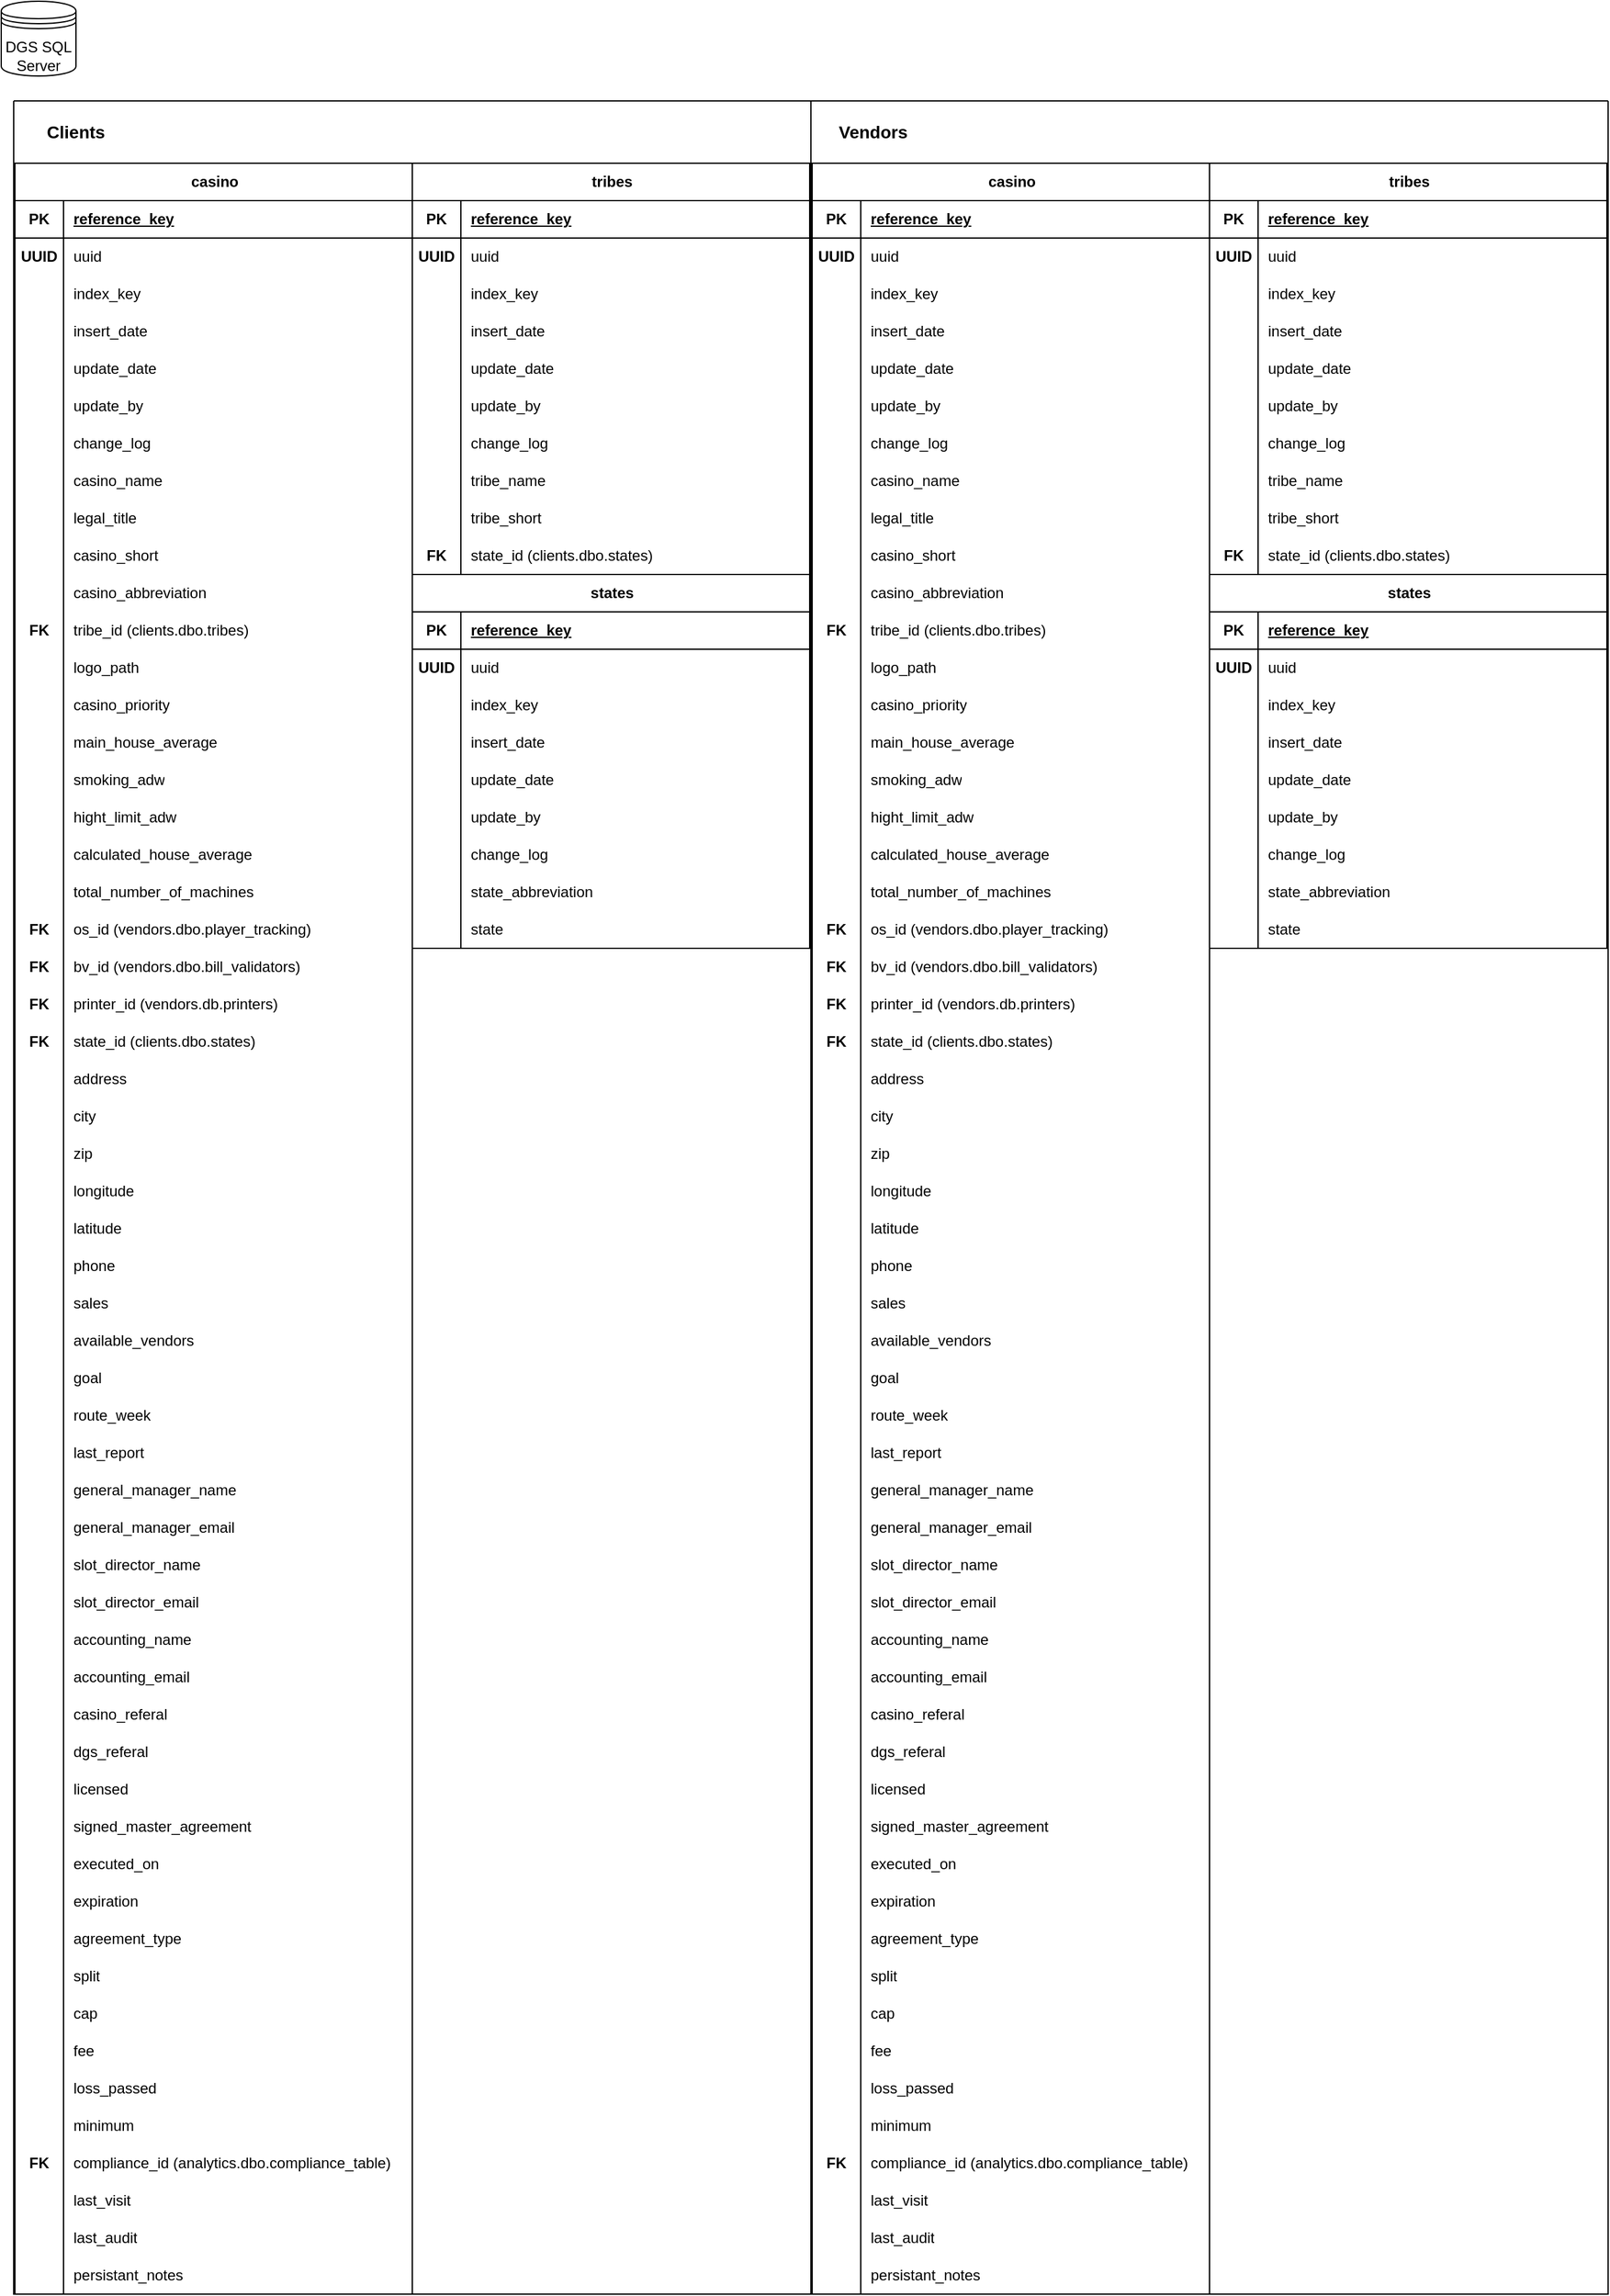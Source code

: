 <mxfile version="27.1.4">
  <diagram name="Page-1" id="KZ9sEDxIs4A-jnYoxkBS">
    <mxGraphModel dx="2037" dy="1061" grid="1" gridSize="10" guides="1" tooltips="1" connect="1" arrows="1" fold="1" page="1" pageScale="1" pageWidth="1100" pageHeight="850" math="0" shadow="0">
      <root>
        <mxCell id="0" />
        <mxCell id="1" parent="0" />
        <mxCell id="j-2Byz5WDKoO2NjZ9H1p-15" value="" style="swimlane;startSize=0;" vertex="1" parent="1">
          <mxGeometry x="20" y="80" width="640" height="1760" as="geometry" />
        </mxCell>
        <mxCell id="j-2Byz5WDKoO2NjZ9H1p-2" value="casino" style="shape=table;startSize=30;container=1;collapsible=1;childLayout=tableLayout;fixedRows=1;rowLines=0;fontStyle=1;align=center;resizeLast=1;html=1;" vertex="1" parent="j-2Byz5WDKoO2NjZ9H1p-15">
          <mxGeometry x="1" y="50" width="319" height="1710" as="geometry" />
        </mxCell>
        <mxCell id="j-2Byz5WDKoO2NjZ9H1p-3" value="" style="shape=tableRow;horizontal=0;startSize=0;swimlaneHead=0;swimlaneBody=0;fillColor=none;collapsible=0;dropTarget=0;points=[[0,0.5],[1,0.5]];portConstraint=eastwest;top=0;left=0;right=0;bottom=1;" vertex="1" parent="j-2Byz5WDKoO2NjZ9H1p-2">
          <mxGeometry y="30" width="319" height="30" as="geometry" />
        </mxCell>
        <mxCell id="j-2Byz5WDKoO2NjZ9H1p-4" value="PK" style="shape=partialRectangle;connectable=0;fillColor=none;top=0;left=0;bottom=0;right=0;fontStyle=1;overflow=hidden;whiteSpace=wrap;html=1;" vertex="1" parent="j-2Byz5WDKoO2NjZ9H1p-3">
          <mxGeometry width="39" height="30" as="geometry">
            <mxRectangle width="39" height="30" as="alternateBounds" />
          </mxGeometry>
        </mxCell>
        <mxCell id="j-2Byz5WDKoO2NjZ9H1p-5" value="reference_key" style="shape=partialRectangle;connectable=0;fillColor=none;top=0;left=0;bottom=0;right=0;align=left;spacingLeft=6;fontStyle=5;overflow=hidden;whiteSpace=wrap;html=1;" vertex="1" parent="j-2Byz5WDKoO2NjZ9H1p-3">
          <mxGeometry x="39" width="280" height="30" as="geometry">
            <mxRectangle width="280" height="30" as="alternateBounds" />
          </mxGeometry>
        </mxCell>
        <mxCell id="j-2Byz5WDKoO2NjZ9H1p-6" value="" style="shape=tableRow;horizontal=0;startSize=0;swimlaneHead=0;swimlaneBody=0;fillColor=none;collapsible=0;dropTarget=0;points=[[0,0.5],[1,0.5]];portConstraint=eastwest;top=0;left=0;right=0;bottom=0;" vertex="1" parent="j-2Byz5WDKoO2NjZ9H1p-2">
          <mxGeometry y="60" width="319" height="30" as="geometry" />
        </mxCell>
        <mxCell id="j-2Byz5WDKoO2NjZ9H1p-7" value="UUID" style="shape=partialRectangle;connectable=0;fillColor=none;top=0;left=0;bottom=0;right=0;editable=1;overflow=hidden;whiteSpace=wrap;html=1;fontStyle=1;fontSize=12;" vertex="1" parent="j-2Byz5WDKoO2NjZ9H1p-6">
          <mxGeometry width="39" height="30" as="geometry">
            <mxRectangle width="39" height="30" as="alternateBounds" />
          </mxGeometry>
        </mxCell>
        <mxCell id="j-2Byz5WDKoO2NjZ9H1p-8" value="uuid" style="shape=partialRectangle;connectable=0;fillColor=none;top=0;left=0;bottom=0;right=0;align=left;spacingLeft=6;overflow=hidden;whiteSpace=wrap;html=1;" vertex="1" parent="j-2Byz5WDKoO2NjZ9H1p-6">
          <mxGeometry x="39" width="280" height="30" as="geometry">
            <mxRectangle width="280" height="30" as="alternateBounds" />
          </mxGeometry>
        </mxCell>
        <mxCell id="j-2Byz5WDKoO2NjZ9H1p-9" value="" style="shape=tableRow;horizontal=0;startSize=0;swimlaneHead=0;swimlaneBody=0;fillColor=none;collapsible=0;dropTarget=0;points=[[0,0.5],[1,0.5]];portConstraint=eastwest;top=0;left=0;right=0;bottom=0;" vertex="1" parent="j-2Byz5WDKoO2NjZ9H1p-2">
          <mxGeometry y="90" width="319" height="30" as="geometry" />
        </mxCell>
        <mxCell id="j-2Byz5WDKoO2NjZ9H1p-10" value="" style="shape=partialRectangle;connectable=0;fillColor=none;top=0;left=0;bottom=0;right=0;editable=1;overflow=hidden;whiteSpace=wrap;html=1;" vertex="1" parent="j-2Byz5WDKoO2NjZ9H1p-9">
          <mxGeometry width="39" height="30" as="geometry">
            <mxRectangle width="39" height="30" as="alternateBounds" />
          </mxGeometry>
        </mxCell>
        <mxCell id="j-2Byz5WDKoO2NjZ9H1p-11" value="index_key" style="shape=partialRectangle;connectable=0;fillColor=none;top=0;left=0;bottom=0;right=0;align=left;spacingLeft=6;overflow=hidden;whiteSpace=wrap;html=1;" vertex="1" parent="j-2Byz5WDKoO2NjZ9H1p-9">
          <mxGeometry x="39" width="280" height="30" as="geometry">
            <mxRectangle width="280" height="30" as="alternateBounds" />
          </mxGeometry>
        </mxCell>
        <mxCell id="j-2Byz5WDKoO2NjZ9H1p-12" value="" style="shape=tableRow;horizontal=0;startSize=0;swimlaneHead=0;swimlaneBody=0;fillColor=none;collapsible=0;dropTarget=0;points=[[0,0.5],[1,0.5]];portConstraint=eastwest;top=0;left=0;right=0;bottom=0;" vertex="1" parent="j-2Byz5WDKoO2NjZ9H1p-2">
          <mxGeometry y="120" width="319" height="30" as="geometry" />
        </mxCell>
        <mxCell id="j-2Byz5WDKoO2NjZ9H1p-13" value="" style="shape=partialRectangle;connectable=0;fillColor=none;top=0;left=0;bottom=0;right=0;editable=1;overflow=hidden;whiteSpace=wrap;html=1;" vertex="1" parent="j-2Byz5WDKoO2NjZ9H1p-12">
          <mxGeometry width="39" height="30" as="geometry">
            <mxRectangle width="39" height="30" as="alternateBounds" />
          </mxGeometry>
        </mxCell>
        <mxCell id="j-2Byz5WDKoO2NjZ9H1p-14" value="insert_date" style="shape=partialRectangle;connectable=0;fillColor=none;top=0;left=0;bottom=0;right=0;align=left;spacingLeft=6;overflow=hidden;whiteSpace=wrap;html=1;" vertex="1" parent="j-2Byz5WDKoO2NjZ9H1p-12">
          <mxGeometry x="39" width="280" height="30" as="geometry">
            <mxRectangle width="280" height="30" as="alternateBounds" />
          </mxGeometry>
        </mxCell>
        <mxCell id="j-2Byz5WDKoO2NjZ9H1p-18" value="" style="shape=tableRow;horizontal=0;startSize=0;swimlaneHead=0;swimlaneBody=0;fillColor=none;collapsible=0;dropTarget=0;points=[[0,0.5],[1,0.5]];portConstraint=eastwest;top=0;left=0;right=0;bottom=0;" vertex="1" parent="j-2Byz5WDKoO2NjZ9H1p-2">
          <mxGeometry y="150" width="319" height="30" as="geometry" />
        </mxCell>
        <mxCell id="j-2Byz5WDKoO2NjZ9H1p-19" value="" style="shape=partialRectangle;connectable=0;fillColor=none;top=0;left=0;bottom=0;right=0;editable=1;overflow=hidden;whiteSpace=wrap;html=1;" vertex="1" parent="j-2Byz5WDKoO2NjZ9H1p-18">
          <mxGeometry width="39" height="30" as="geometry">
            <mxRectangle width="39" height="30" as="alternateBounds" />
          </mxGeometry>
        </mxCell>
        <mxCell id="j-2Byz5WDKoO2NjZ9H1p-20" value="update_date" style="shape=partialRectangle;connectable=0;fillColor=none;top=0;left=0;bottom=0;right=0;align=left;spacingLeft=6;overflow=hidden;whiteSpace=wrap;html=1;" vertex="1" parent="j-2Byz5WDKoO2NjZ9H1p-18">
          <mxGeometry x="39" width="280" height="30" as="geometry">
            <mxRectangle width="280" height="30" as="alternateBounds" />
          </mxGeometry>
        </mxCell>
        <mxCell id="j-2Byz5WDKoO2NjZ9H1p-21" value="" style="shape=tableRow;horizontal=0;startSize=0;swimlaneHead=0;swimlaneBody=0;fillColor=none;collapsible=0;dropTarget=0;points=[[0,0.5],[1,0.5]];portConstraint=eastwest;top=0;left=0;right=0;bottom=0;" vertex="1" parent="j-2Byz5WDKoO2NjZ9H1p-2">
          <mxGeometry y="180" width="319" height="30" as="geometry" />
        </mxCell>
        <mxCell id="j-2Byz5WDKoO2NjZ9H1p-22" value="" style="shape=partialRectangle;connectable=0;fillColor=none;top=0;left=0;bottom=0;right=0;editable=1;overflow=hidden;whiteSpace=wrap;html=1;" vertex="1" parent="j-2Byz5WDKoO2NjZ9H1p-21">
          <mxGeometry width="39" height="30" as="geometry">
            <mxRectangle width="39" height="30" as="alternateBounds" />
          </mxGeometry>
        </mxCell>
        <mxCell id="j-2Byz5WDKoO2NjZ9H1p-23" value="update_by" style="shape=partialRectangle;connectable=0;fillColor=none;top=0;left=0;bottom=0;right=0;align=left;spacingLeft=6;overflow=hidden;whiteSpace=wrap;html=1;" vertex="1" parent="j-2Byz5WDKoO2NjZ9H1p-21">
          <mxGeometry x="39" width="280" height="30" as="geometry">
            <mxRectangle width="280" height="30" as="alternateBounds" />
          </mxGeometry>
        </mxCell>
        <mxCell id="j-2Byz5WDKoO2NjZ9H1p-24" value="" style="shape=tableRow;horizontal=0;startSize=0;swimlaneHead=0;swimlaneBody=0;fillColor=none;collapsible=0;dropTarget=0;points=[[0,0.5],[1,0.5]];portConstraint=eastwest;top=0;left=0;right=0;bottom=0;" vertex="1" parent="j-2Byz5WDKoO2NjZ9H1p-2">
          <mxGeometry y="210" width="319" height="30" as="geometry" />
        </mxCell>
        <mxCell id="j-2Byz5WDKoO2NjZ9H1p-25" value="" style="shape=partialRectangle;connectable=0;fillColor=none;top=0;left=0;bottom=0;right=0;editable=1;overflow=hidden;whiteSpace=wrap;html=1;" vertex="1" parent="j-2Byz5WDKoO2NjZ9H1p-24">
          <mxGeometry width="39" height="30" as="geometry">
            <mxRectangle width="39" height="30" as="alternateBounds" />
          </mxGeometry>
        </mxCell>
        <mxCell id="j-2Byz5WDKoO2NjZ9H1p-26" value="change_log" style="shape=partialRectangle;connectable=0;fillColor=none;top=0;left=0;bottom=0;right=0;align=left;spacingLeft=6;overflow=hidden;whiteSpace=wrap;html=1;" vertex="1" parent="j-2Byz5WDKoO2NjZ9H1p-24">
          <mxGeometry x="39" width="280" height="30" as="geometry">
            <mxRectangle width="280" height="30" as="alternateBounds" />
          </mxGeometry>
        </mxCell>
        <mxCell id="j-2Byz5WDKoO2NjZ9H1p-27" value="" style="shape=tableRow;horizontal=0;startSize=0;swimlaneHead=0;swimlaneBody=0;fillColor=none;collapsible=0;dropTarget=0;points=[[0,0.5],[1,0.5]];portConstraint=eastwest;top=0;left=0;right=0;bottom=0;" vertex="1" parent="j-2Byz5WDKoO2NjZ9H1p-2">
          <mxGeometry y="240" width="319" height="30" as="geometry" />
        </mxCell>
        <mxCell id="j-2Byz5WDKoO2NjZ9H1p-28" value="" style="shape=partialRectangle;connectable=0;fillColor=none;top=0;left=0;bottom=0;right=0;editable=1;overflow=hidden;whiteSpace=wrap;html=1;" vertex="1" parent="j-2Byz5WDKoO2NjZ9H1p-27">
          <mxGeometry width="39" height="30" as="geometry">
            <mxRectangle width="39" height="30" as="alternateBounds" />
          </mxGeometry>
        </mxCell>
        <mxCell id="j-2Byz5WDKoO2NjZ9H1p-29" value="casino_name" style="shape=partialRectangle;connectable=0;fillColor=none;top=0;left=0;bottom=0;right=0;align=left;spacingLeft=6;overflow=hidden;whiteSpace=wrap;html=1;" vertex="1" parent="j-2Byz5WDKoO2NjZ9H1p-27">
          <mxGeometry x="39" width="280" height="30" as="geometry">
            <mxRectangle width="280" height="30" as="alternateBounds" />
          </mxGeometry>
        </mxCell>
        <mxCell id="j-2Byz5WDKoO2NjZ9H1p-30" value="" style="shape=tableRow;horizontal=0;startSize=0;swimlaneHead=0;swimlaneBody=0;fillColor=none;collapsible=0;dropTarget=0;points=[[0,0.5],[1,0.5]];portConstraint=eastwest;top=0;left=0;right=0;bottom=0;" vertex="1" parent="j-2Byz5WDKoO2NjZ9H1p-2">
          <mxGeometry y="270" width="319" height="30" as="geometry" />
        </mxCell>
        <mxCell id="j-2Byz5WDKoO2NjZ9H1p-31" value="" style="shape=partialRectangle;connectable=0;fillColor=none;top=0;left=0;bottom=0;right=0;editable=1;overflow=hidden;whiteSpace=wrap;html=1;" vertex="1" parent="j-2Byz5WDKoO2NjZ9H1p-30">
          <mxGeometry width="39" height="30" as="geometry">
            <mxRectangle width="39" height="30" as="alternateBounds" />
          </mxGeometry>
        </mxCell>
        <mxCell id="j-2Byz5WDKoO2NjZ9H1p-32" value="legal_title" style="shape=partialRectangle;connectable=0;fillColor=none;top=0;left=0;bottom=0;right=0;align=left;spacingLeft=6;overflow=hidden;whiteSpace=wrap;html=1;" vertex="1" parent="j-2Byz5WDKoO2NjZ9H1p-30">
          <mxGeometry x="39" width="280" height="30" as="geometry">
            <mxRectangle width="280" height="30" as="alternateBounds" />
          </mxGeometry>
        </mxCell>
        <mxCell id="j-2Byz5WDKoO2NjZ9H1p-33" value="" style="shape=tableRow;horizontal=0;startSize=0;swimlaneHead=0;swimlaneBody=0;fillColor=none;collapsible=0;dropTarget=0;points=[[0,0.5],[1,0.5]];portConstraint=eastwest;top=0;left=0;right=0;bottom=0;" vertex="1" parent="j-2Byz5WDKoO2NjZ9H1p-2">
          <mxGeometry y="300" width="319" height="30" as="geometry" />
        </mxCell>
        <mxCell id="j-2Byz5WDKoO2NjZ9H1p-34" value="" style="shape=partialRectangle;connectable=0;fillColor=none;top=0;left=0;bottom=0;right=0;editable=1;overflow=hidden;whiteSpace=wrap;html=1;" vertex="1" parent="j-2Byz5WDKoO2NjZ9H1p-33">
          <mxGeometry width="39" height="30" as="geometry">
            <mxRectangle width="39" height="30" as="alternateBounds" />
          </mxGeometry>
        </mxCell>
        <mxCell id="j-2Byz5WDKoO2NjZ9H1p-35" value="casino_short" style="shape=partialRectangle;connectable=0;fillColor=none;top=0;left=0;bottom=0;right=0;align=left;spacingLeft=6;overflow=hidden;whiteSpace=wrap;html=1;" vertex="1" parent="j-2Byz5WDKoO2NjZ9H1p-33">
          <mxGeometry x="39" width="280" height="30" as="geometry">
            <mxRectangle width="280" height="30" as="alternateBounds" />
          </mxGeometry>
        </mxCell>
        <mxCell id="j-2Byz5WDKoO2NjZ9H1p-36" value="" style="shape=tableRow;horizontal=0;startSize=0;swimlaneHead=0;swimlaneBody=0;fillColor=none;collapsible=0;dropTarget=0;points=[[0,0.5],[1,0.5]];portConstraint=eastwest;top=0;left=0;right=0;bottom=0;" vertex="1" parent="j-2Byz5WDKoO2NjZ9H1p-2">
          <mxGeometry y="330" width="319" height="30" as="geometry" />
        </mxCell>
        <mxCell id="j-2Byz5WDKoO2NjZ9H1p-37" value="" style="shape=partialRectangle;connectable=0;fillColor=none;top=0;left=0;bottom=0;right=0;editable=1;overflow=hidden;whiteSpace=wrap;html=1;" vertex="1" parent="j-2Byz5WDKoO2NjZ9H1p-36">
          <mxGeometry width="39" height="30" as="geometry">
            <mxRectangle width="39" height="30" as="alternateBounds" />
          </mxGeometry>
        </mxCell>
        <mxCell id="j-2Byz5WDKoO2NjZ9H1p-38" value="casino_abbreviation" style="shape=partialRectangle;connectable=0;fillColor=none;top=0;left=0;bottom=0;right=0;align=left;spacingLeft=6;overflow=hidden;whiteSpace=wrap;html=1;" vertex="1" parent="j-2Byz5WDKoO2NjZ9H1p-36">
          <mxGeometry x="39" width="280" height="30" as="geometry">
            <mxRectangle width="280" height="30" as="alternateBounds" />
          </mxGeometry>
        </mxCell>
        <mxCell id="j-2Byz5WDKoO2NjZ9H1p-39" value="" style="shape=tableRow;horizontal=0;startSize=0;swimlaneHead=0;swimlaneBody=0;fillColor=none;collapsible=0;dropTarget=0;points=[[0,0.5],[1,0.5]];portConstraint=eastwest;top=0;left=0;right=0;bottom=0;" vertex="1" parent="j-2Byz5WDKoO2NjZ9H1p-2">
          <mxGeometry y="360" width="319" height="30" as="geometry" />
        </mxCell>
        <mxCell id="j-2Byz5WDKoO2NjZ9H1p-40" value="FK" style="shape=partialRectangle;connectable=0;fillColor=none;top=0;left=0;bottom=0;right=0;editable=1;overflow=hidden;whiteSpace=wrap;html=1;fontStyle=1" vertex="1" parent="j-2Byz5WDKoO2NjZ9H1p-39">
          <mxGeometry width="39" height="30" as="geometry">
            <mxRectangle width="39" height="30" as="alternateBounds" />
          </mxGeometry>
        </mxCell>
        <mxCell id="j-2Byz5WDKoO2NjZ9H1p-41" value="tribe_id (clients.dbo.tribes)" style="shape=partialRectangle;connectable=0;fillColor=none;top=0;left=0;bottom=0;right=0;align=left;spacingLeft=6;overflow=hidden;whiteSpace=wrap;html=1;" vertex="1" parent="j-2Byz5WDKoO2NjZ9H1p-39">
          <mxGeometry x="39" width="280" height="30" as="geometry">
            <mxRectangle width="280" height="30" as="alternateBounds" />
          </mxGeometry>
        </mxCell>
        <mxCell id="j-2Byz5WDKoO2NjZ9H1p-42" value="" style="shape=tableRow;horizontal=0;startSize=0;swimlaneHead=0;swimlaneBody=0;fillColor=none;collapsible=0;dropTarget=0;points=[[0,0.5],[1,0.5]];portConstraint=eastwest;top=0;left=0;right=0;bottom=0;" vertex="1" parent="j-2Byz5WDKoO2NjZ9H1p-2">
          <mxGeometry y="390" width="319" height="30" as="geometry" />
        </mxCell>
        <mxCell id="j-2Byz5WDKoO2NjZ9H1p-43" value="" style="shape=partialRectangle;connectable=0;fillColor=none;top=0;left=0;bottom=0;right=0;editable=1;overflow=hidden;whiteSpace=wrap;html=1;" vertex="1" parent="j-2Byz5WDKoO2NjZ9H1p-42">
          <mxGeometry width="39" height="30" as="geometry">
            <mxRectangle width="39" height="30" as="alternateBounds" />
          </mxGeometry>
        </mxCell>
        <mxCell id="j-2Byz5WDKoO2NjZ9H1p-44" value="logo_path" style="shape=partialRectangle;connectable=0;fillColor=none;top=0;left=0;bottom=0;right=0;align=left;spacingLeft=6;overflow=hidden;whiteSpace=wrap;html=1;" vertex="1" parent="j-2Byz5WDKoO2NjZ9H1p-42">
          <mxGeometry x="39" width="280" height="30" as="geometry">
            <mxRectangle width="280" height="30" as="alternateBounds" />
          </mxGeometry>
        </mxCell>
        <mxCell id="j-2Byz5WDKoO2NjZ9H1p-45" value="" style="shape=tableRow;horizontal=0;startSize=0;swimlaneHead=0;swimlaneBody=0;fillColor=none;collapsible=0;dropTarget=0;points=[[0,0.5],[1,0.5]];portConstraint=eastwest;top=0;left=0;right=0;bottom=0;" vertex="1" parent="j-2Byz5WDKoO2NjZ9H1p-2">
          <mxGeometry y="420" width="319" height="30" as="geometry" />
        </mxCell>
        <mxCell id="j-2Byz5WDKoO2NjZ9H1p-46" value="" style="shape=partialRectangle;connectable=0;fillColor=none;top=0;left=0;bottom=0;right=0;editable=1;overflow=hidden;whiteSpace=wrap;html=1;" vertex="1" parent="j-2Byz5WDKoO2NjZ9H1p-45">
          <mxGeometry width="39" height="30" as="geometry">
            <mxRectangle width="39" height="30" as="alternateBounds" />
          </mxGeometry>
        </mxCell>
        <mxCell id="j-2Byz5WDKoO2NjZ9H1p-47" value="casino_priority" style="shape=partialRectangle;connectable=0;fillColor=none;top=0;left=0;bottom=0;right=0;align=left;spacingLeft=6;overflow=hidden;whiteSpace=wrap;html=1;" vertex="1" parent="j-2Byz5WDKoO2NjZ9H1p-45">
          <mxGeometry x="39" width="280" height="30" as="geometry">
            <mxRectangle width="280" height="30" as="alternateBounds" />
          </mxGeometry>
        </mxCell>
        <mxCell id="j-2Byz5WDKoO2NjZ9H1p-48" value="" style="shape=tableRow;horizontal=0;startSize=0;swimlaneHead=0;swimlaneBody=0;fillColor=none;collapsible=0;dropTarget=0;points=[[0,0.5],[1,0.5]];portConstraint=eastwest;top=0;left=0;right=0;bottom=0;" vertex="1" parent="j-2Byz5WDKoO2NjZ9H1p-2">
          <mxGeometry y="450" width="319" height="30" as="geometry" />
        </mxCell>
        <mxCell id="j-2Byz5WDKoO2NjZ9H1p-49" value="" style="shape=partialRectangle;connectable=0;fillColor=none;top=0;left=0;bottom=0;right=0;editable=1;overflow=hidden;whiteSpace=wrap;html=1;" vertex="1" parent="j-2Byz5WDKoO2NjZ9H1p-48">
          <mxGeometry width="39" height="30" as="geometry">
            <mxRectangle width="39" height="30" as="alternateBounds" />
          </mxGeometry>
        </mxCell>
        <mxCell id="j-2Byz5WDKoO2NjZ9H1p-50" value="main_house_average" style="shape=partialRectangle;connectable=0;fillColor=none;top=0;left=0;bottom=0;right=0;align=left;spacingLeft=6;overflow=hidden;whiteSpace=wrap;html=1;" vertex="1" parent="j-2Byz5WDKoO2NjZ9H1p-48">
          <mxGeometry x="39" width="280" height="30" as="geometry">
            <mxRectangle width="280" height="30" as="alternateBounds" />
          </mxGeometry>
        </mxCell>
        <mxCell id="j-2Byz5WDKoO2NjZ9H1p-51" value="" style="shape=tableRow;horizontal=0;startSize=0;swimlaneHead=0;swimlaneBody=0;fillColor=none;collapsible=0;dropTarget=0;points=[[0,0.5],[1,0.5]];portConstraint=eastwest;top=0;left=0;right=0;bottom=0;" vertex="1" parent="j-2Byz5WDKoO2NjZ9H1p-2">
          <mxGeometry y="480" width="319" height="30" as="geometry" />
        </mxCell>
        <mxCell id="j-2Byz5WDKoO2NjZ9H1p-52" value="" style="shape=partialRectangle;connectable=0;fillColor=none;top=0;left=0;bottom=0;right=0;editable=1;overflow=hidden;whiteSpace=wrap;html=1;" vertex="1" parent="j-2Byz5WDKoO2NjZ9H1p-51">
          <mxGeometry width="39" height="30" as="geometry">
            <mxRectangle width="39" height="30" as="alternateBounds" />
          </mxGeometry>
        </mxCell>
        <mxCell id="j-2Byz5WDKoO2NjZ9H1p-53" value="smoking_adw" style="shape=partialRectangle;connectable=0;fillColor=none;top=0;left=0;bottom=0;right=0;align=left;spacingLeft=6;overflow=hidden;whiteSpace=wrap;html=1;" vertex="1" parent="j-2Byz5WDKoO2NjZ9H1p-51">
          <mxGeometry x="39" width="280" height="30" as="geometry">
            <mxRectangle width="280" height="30" as="alternateBounds" />
          </mxGeometry>
        </mxCell>
        <mxCell id="j-2Byz5WDKoO2NjZ9H1p-54" value="" style="shape=tableRow;horizontal=0;startSize=0;swimlaneHead=0;swimlaneBody=0;fillColor=none;collapsible=0;dropTarget=0;points=[[0,0.5],[1,0.5]];portConstraint=eastwest;top=0;left=0;right=0;bottom=0;" vertex="1" parent="j-2Byz5WDKoO2NjZ9H1p-2">
          <mxGeometry y="510" width="319" height="30" as="geometry" />
        </mxCell>
        <mxCell id="j-2Byz5WDKoO2NjZ9H1p-55" value="" style="shape=partialRectangle;connectable=0;fillColor=none;top=0;left=0;bottom=0;right=0;editable=1;overflow=hidden;whiteSpace=wrap;html=1;" vertex="1" parent="j-2Byz5WDKoO2NjZ9H1p-54">
          <mxGeometry width="39" height="30" as="geometry">
            <mxRectangle width="39" height="30" as="alternateBounds" />
          </mxGeometry>
        </mxCell>
        <mxCell id="j-2Byz5WDKoO2NjZ9H1p-56" value="hight_limit_adw" style="shape=partialRectangle;connectable=0;fillColor=none;top=0;left=0;bottom=0;right=0;align=left;spacingLeft=6;overflow=hidden;whiteSpace=wrap;html=1;" vertex="1" parent="j-2Byz5WDKoO2NjZ9H1p-54">
          <mxGeometry x="39" width="280" height="30" as="geometry">
            <mxRectangle width="280" height="30" as="alternateBounds" />
          </mxGeometry>
        </mxCell>
        <mxCell id="j-2Byz5WDKoO2NjZ9H1p-57" value="" style="shape=tableRow;horizontal=0;startSize=0;swimlaneHead=0;swimlaneBody=0;fillColor=none;collapsible=0;dropTarget=0;points=[[0,0.5],[1,0.5]];portConstraint=eastwest;top=0;left=0;right=0;bottom=0;" vertex="1" parent="j-2Byz5WDKoO2NjZ9H1p-2">
          <mxGeometry y="540" width="319" height="30" as="geometry" />
        </mxCell>
        <mxCell id="j-2Byz5WDKoO2NjZ9H1p-58" value="" style="shape=partialRectangle;connectable=0;fillColor=none;top=0;left=0;bottom=0;right=0;editable=1;overflow=hidden;whiteSpace=wrap;html=1;" vertex="1" parent="j-2Byz5WDKoO2NjZ9H1p-57">
          <mxGeometry width="39" height="30" as="geometry">
            <mxRectangle width="39" height="30" as="alternateBounds" />
          </mxGeometry>
        </mxCell>
        <mxCell id="j-2Byz5WDKoO2NjZ9H1p-59" value="calculated_house_average" style="shape=partialRectangle;connectable=0;fillColor=none;top=0;left=0;bottom=0;right=0;align=left;spacingLeft=6;overflow=hidden;whiteSpace=wrap;html=1;" vertex="1" parent="j-2Byz5WDKoO2NjZ9H1p-57">
          <mxGeometry x="39" width="280" height="30" as="geometry">
            <mxRectangle width="280" height="30" as="alternateBounds" />
          </mxGeometry>
        </mxCell>
        <mxCell id="j-2Byz5WDKoO2NjZ9H1p-60" value="" style="shape=tableRow;horizontal=0;startSize=0;swimlaneHead=0;swimlaneBody=0;fillColor=none;collapsible=0;dropTarget=0;points=[[0,0.5],[1,0.5]];portConstraint=eastwest;top=0;left=0;right=0;bottom=0;" vertex="1" parent="j-2Byz5WDKoO2NjZ9H1p-2">
          <mxGeometry y="570" width="319" height="30" as="geometry" />
        </mxCell>
        <mxCell id="j-2Byz5WDKoO2NjZ9H1p-61" value="" style="shape=partialRectangle;connectable=0;fillColor=none;top=0;left=0;bottom=0;right=0;editable=1;overflow=hidden;whiteSpace=wrap;html=1;" vertex="1" parent="j-2Byz5WDKoO2NjZ9H1p-60">
          <mxGeometry width="39" height="30" as="geometry">
            <mxRectangle width="39" height="30" as="alternateBounds" />
          </mxGeometry>
        </mxCell>
        <mxCell id="j-2Byz5WDKoO2NjZ9H1p-62" value="total_number_of_machines" style="shape=partialRectangle;connectable=0;fillColor=none;top=0;left=0;bottom=0;right=0;align=left;spacingLeft=6;overflow=hidden;whiteSpace=wrap;html=1;" vertex="1" parent="j-2Byz5WDKoO2NjZ9H1p-60">
          <mxGeometry x="39" width="280" height="30" as="geometry">
            <mxRectangle width="280" height="30" as="alternateBounds" />
          </mxGeometry>
        </mxCell>
        <mxCell id="j-2Byz5WDKoO2NjZ9H1p-63" value="" style="shape=tableRow;horizontal=0;startSize=0;swimlaneHead=0;swimlaneBody=0;fillColor=none;collapsible=0;dropTarget=0;points=[[0,0.5],[1,0.5]];portConstraint=eastwest;top=0;left=0;right=0;bottom=0;" vertex="1" parent="j-2Byz5WDKoO2NjZ9H1p-2">
          <mxGeometry y="600" width="319" height="30" as="geometry" />
        </mxCell>
        <mxCell id="j-2Byz5WDKoO2NjZ9H1p-64" value="&lt;b&gt;FK&lt;/b&gt;" style="shape=partialRectangle;connectable=0;fillColor=none;top=0;left=0;bottom=0;right=0;editable=1;overflow=hidden;whiteSpace=wrap;html=1;" vertex="1" parent="j-2Byz5WDKoO2NjZ9H1p-63">
          <mxGeometry width="39" height="30" as="geometry">
            <mxRectangle width="39" height="30" as="alternateBounds" />
          </mxGeometry>
        </mxCell>
        <mxCell id="j-2Byz5WDKoO2NjZ9H1p-65" value="os_id (vendors.dbo.player_tracking)" style="shape=partialRectangle;connectable=0;fillColor=none;top=0;left=0;bottom=0;right=0;align=left;spacingLeft=6;overflow=hidden;whiteSpace=wrap;html=1;" vertex="1" parent="j-2Byz5WDKoO2NjZ9H1p-63">
          <mxGeometry x="39" width="280" height="30" as="geometry">
            <mxRectangle width="280" height="30" as="alternateBounds" />
          </mxGeometry>
        </mxCell>
        <mxCell id="j-2Byz5WDKoO2NjZ9H1p-66" value="" style="shape=tableRow;horizontal=0;startSize=0;swimlaneHead=0;swimlaneBody=0;fillColor=none;collapsible=0;dropTarget=0;points=[[0,0.5],[1,0.5]];portConstraint=eastwest;top=0;left=0;right=0;bottom=0;" vertex="1" parent="j-2Byz5WDKoO2NjZ9H1p-2">
          <mxGeometry y="630" width="319" height="30" as="geometry" />
        </mxCell>
        <mxCell id="j-2Byz5WDKoO2NjZ9H1p-67" value="FK" style="shape=partialRectangle;connectable=0;fillColor=none;top=0;left=0;bottom=0;right=0;editable=1;overflow=hidden;whiteSpace=wrap;html=1;fontStyle=1" vertex="1" parent="j-2Byz5WDKoO2NjZ9H1p-66">
          <mxGeometry width="39" height="30" as="geometry">
            <mxRectangle width="39" height="30" as="alternateBounds" />
          </mxGeometry>
        </mxCell>
        <mxCell id="j-2Byz5WDKoO2NjZ9H1p-68" value="bv_id (vendors.dbo.bill_validators)" style="shape=partialRectangle;connectable=0;fillColor=none;top=0;left=0;bottom=0;right=0;align=left;spacingLeft=6;overflow=hidden;whiteSpace=wrap;html=1;" vertex="1" parent="j-2Byz5WDKoO2NjZ9H1p-66">
          <mxGeometry x="39" width="280" height="30" as="geometry">
            <mxRectangle width="280" height="30" as="alternateBounds" />
          </mxGeometry>
        </mxCell>
        <mxCell id="j-2Byz5WDKoO2NjZ9H1p-69" value="" style="shape=tableRow;horizontal=0;startSize=0;swimlaneHead=0;swimlaneBody=0;fillColor=none;collapsible=0;dropTarget=0;points=[[0,0.5],[1,0.5]];portConstraint=eastwest;top=0;left=0;right=0;bottom=0;" vertex="1" parent="j-2Byz5WDKoO2NjZ9H1p-2">
          <mxGeometry y="660" width="319" height="30" as="geometry" />
        </mxCell>
        <mxCell id="j-2Byz5WDKoO2NjZ9H1p-70" value="&lt;b&gt;FK&lt;/b&gt;" style="shape=partialRectangle;connectable=0;fillColor=none;top=0;left=0;bottom=0;right=0;editable=1;overflow=hidden;whiteSpace=wrap;html=1;" vertex="1" parent="j-2Byz5WDKoO2NjZ9H1p-69">
          <mxGeometry width="39" height="30" as="geometry">
            <mxRectangle width="39" height="30" as="alternateBounds" />
          </mxGeometry>
        </mxCell>
        <mxCell id="j-2Byz5WDKoO2NjZ9H1p-71" value="printer_id (vendors.db.printers)" style="shape=partialRectangle;connectable=0;fillColor=none;top=0;left=0;bottom=0;right=0;align=left;spacingLeft=6;overflow=hidden;whiteSpace=wrap;html=1;" vertex="1" parent="j-2Byz5WDKoO2NjZ9H1p-69">
          <mxGeometry x="39" width="280" height="30" as="geometry">
            <mxRectangle width="280" height="30" as="alternateBounds" />
          </mxGeometry>
        </mxCell>
        <mxCell id="j-2Byz5WDKoO2NjZ9H1p-72" value="" style="shape=tableRow;horizontal=0;startSize=0;swimlaneHead=0;swimlaneBody=0;fillColor=none;collapsible=0;dropTarget=0;points=[[0,0.5],[1,0.5]];portConstraint=eastwest;top=0;left=0;right=0;bottom=0;" vertex="1" parent="j-2Byz5WDKoO2NjZ9H1p-2">
          <mxGeometry y="690" width="319" height="30" as="geometry" />
        </mxCell>
        <mxCell id="j-2Byz5WDKoO2NjZ9H1p-73" value="FK" style="shape=partialRectangle;connectable=0;fillColor=none;top=0;left=0;bottom=0;right=0;editable=1;overflow=hidden;whiteSpace=wrap;html=1;fontStyle=1" vertex="1" parent="j-2Byz5WDKoO2NjZ9H1p-72">
          <mxGeometry width="39" height="30" as="geometry">
            <mxRectangle width="39" height="30" as="alternateBounds" />
          </mxGeometry>
        </mxCell>
        <mxCell id="j-2Byz5WDKoO2NjZ9H1p-74" value="state_id (clients.dbo.states)" style="shape=partialRectangle;connectable=0;fillColor=none;top=0;left=0;bottom=0;right=0;align=left;spacingLeft=6;overflow=hidden;whiteSpace=wrap;html=1;" vertex="1" parent="j-2Byz5WDKoO2NjZ9H1p-72">
          <mxGeometry x="39" width="280" height="30" as="geometry">
            <mxRectangle width="280" height="30" as="alternateBounds" />
          </mxGeometry>
        </mxCell>
        <mxCell id="j-2Byz5WDKoO2NjZ9H1p-75" value="" style="shape=tableRow;horizontal=0;startSize=0;swimlaneHead=0;swimlaneBody=0;fillColor=none;collapsible=0;dropTarget=0;points=[[0,0.5],[1,0.5]];portConstraint=eastwest;top=0;left=0;right=0;bottom=0;" vertex="1" parent="j-2Byz5WDKoO2NjZ9H1p-2">
          <mxGeometry y="720" width="319" height="30" as="geometry" />
        </mxCell>
        <mxCell id="j-2Byz5WDKoO2NjZ9H1p-76" value="" style="shape=partialRectangle;connectable=0;fillColor=none;top=0;left=0;bottom=0;right=0;editable=1;overflow=hidden;whiteSpace=wrap;html=1;" vertex="1" parent="j-2Byz5WDKoO2NjZ9H1p-75">
          <mxGeometry width="39" height="30" as="geometry">
            <mxRectangle width="39" height="30" as="alternateBounds" />
          </mxGeometry>
        </mxCell>
        <mxCell id="j-2Byz5WDKoO2NjZ9H1p-77" value="address" style="shape=partialRectangle;connectable=0;fillColor=none;top=0;left=0;bottom=0;right=0;align=left;spacingLeft=6;overflow=hidden;whiteSpace=wrap;html=1;" vertex="1" parent="j-2Byz5WDKoO2NjZ9H1p-75">
          <mxGeometry x="39" width="280" height="30" as="geometry">
            <mxRectangle width="280" height="30" as="alternateBounds" />
          </mxGeometry>
        </mxCell>
        <mxCell id="j-2Byz5WDKoO2NjZ9H1p-78" value="" style="shape=tableRow;horizontal=0;startSize=0;swimlaneHead=0;swimlaneBody=0;fillColor=none;collapsible=0;dropTarget=0;points=[[0,0.5],[1,0.5]];portConstraint=eastwest;top=0;left=0;right=0;bottom=0;" vertex="1" parent="j-2Byz5WDKoO2NjZ9H1p-2">
          <mxGeometry y="750" width="319" height="30" as="geometry" />
        </mxCell>
        <mxCell id="j-2Byz5WDKoO2NjZ9H1p-79" value="" style="shape=partialRectangle;connectable=0;fillColor=none;top=0;left=0;bottom=0;right=0;editable=1;overflow=hidden;whiteSpace=wrap;html=1;" vertex="1" parent="j-2Byz5WDKoO2NjZ9H1p-78">
          <mxGeometry width="39" height="30" as="geometry">
            <mxRectangle width="39" height="30" as="alternateBounds" />
          </mxGeometry>
        </mxCell>
        <mxCell id="j-2Byz5WDKoO2NjZ9H1p-80" value="city" style="shape=partialRectangle;connectable=0;fillColor=none;top=0;left=0;bottom=0;right=0;align=left;spacingLeft=6;overflow=hidden;whiteSpace=wrap;html=1;" vertex="1" parent="j-2Byz5WDKoO2NjZ9H1p-78">
          <mxGeometry x="39" width="280" height="30" as="geometry">
            <mxRectangle width="280" height="30" as="alternateBounds" />
          </mxGeometry>
        </mxCell>
        <mxCell id="j-2Byz5WDKoO2NjZ9H1p-81" value="" style="shape=tableRow;horizontal=0;startSize=0;swimlaneHead=0;swimlaneBody=0;fillColor=none;collapsible=0;dropTarget=0;points=[[0,0.5],[1,0.5]];portConstraint=eastwest;top=0;left=0;right=0;bottom=0;" vertex="1" parent="j-2Byz5WDKoO2NjZ9H1p-2">
          <mxGeometry y="780" width="319" height="30" as="geometry" />
        </mxCell>
        <mxCell id="j-2Byz5WDKoO2NjZ9H1p-82" value="" style="shape=partialRectangle;connectable=0;fillColor=none;top=0;left=0;bottom=0;right=0;editable=1;overflow=hidden;whiteSpace=wrap;html=1;" vertex="1" parent="j-2Byz5WDKoO2NjZ9H1p-81">
          <mxGeometry width="39" height="30" as="geometry">
            <mxRectangle width="39" height="30" as="alternateBounds" />
          </mxGeometry>
        </mxCell>
        <mxCell id="j-2Byz5WDKoO2NjZ9H1p-83" value="zip" style="shape=partialRectangle;connectable=0;fillColor=none;top=0;left=0;bottom=0;right=0;align=left;spacingLeft=6;overflow=hidden;whiteSpace=wrap;html=1;" vertex="1" parent="j-2Byz5WDKoO2NjZ9H1p-81">
          <mxGeometry x="39" width="280" height="30" as="geometry">
            <mxRectangle width="280" height="30" as="alternateBounds" />
          </mxGeometry>
        </mxCell>
        <mxCell id="j-2Byz5WDKoO2NjZ9H1p-84" value="" style="shape=tableRow;horizontal=0;startSize=0;swimlaneHead=0;swimlaneBody=0;fillColor=none;collapsible=0;dropTarget=0;points=[[0,0.5],[1,0.5]];portConstraint=eastwest;top=0;left=0;right=0;bottom=0;" vertex="1" parent="j-2Byz5WDKoO2NjZ9H1p-2">
          <mxGeometry y="810" width="319" height="30" as="geometry" />
        </mxCell>
        <mxCell id="j-2Byz5WDKoO2NjZ9H1p-85" value="" style="shape=partialRectangle;connectable=0;fillColor=none;top=0;left=0;bottom=0;right=0;editable=1;overflow=hidden;whiteSpace=wrap;html=1;" vertex="1" parent="j-2Byz5WDKoO2NjZ9H1p-84">
          <mxGeometry width="39" height="30" as="geometry">
            <mxRectangle width="39" height="30" as="alternateBounds" />
          </mxGeometry>
        </mxCell>
        <mxCell id="j-2Byz5WDKoO2NjZ9H1p-86" value="longitude" style="shape=partialRectangle;connectable=0;fillColor=none;top=0;left=0;bottom=0;right=0;align=left;spacingLeft=6;overflow=hidden;whiteSpace=wrap;html=1;" vertex="1" parent="j-2Byz5WDKoO2NjZ9H1p-84">
          <mxGeometry x="39" width="280" height="30" as="geometry">
            <mxRectangle width="280" height="30" as="alternateBounds" />
          </mxGeometry>
        </mxCell>
        <mxCell id="j-2Byz5WDKoO2NjZ9H1p-87" value="" style="shape=tableRow;horizontal=0;startSize=0;swimlaneHead=0;swimlaneBody=0;fillColor=none;collapsible=0;dropTarget=0;points=[[0,0.5],[1,0.5]];portConstraint=eastwest;top=0;left=0;right=0;bottom=0;" vertex="1" parent="j-2Byz5WDKoO2NjZ9H1p-2">
          <mxGeometry y="840" width="319" height="30" as="geometry" />
        </mxCell>
        <mxCell id="j-2Byz5WDKoO2NjZ9H1p-88" value="" style="shape=partialRectangle;connectable=0;fillColor=none;top=0;left=0;bottom=0;right=0;editable=1;overflow=hidden;whiteSpace=wrap;html=1;" vertex="1" parent="j-2Byz5WDKoO2NjZ9H1p-87">
          <mxGeometry width="39" height="30" as="geometry">
            <mxRectangle width="39" height="30" as="alternateBounds" />
          </mxGeometry>
        </mxCell>
        <mxCell id="j-2Byz5WDKoO2NjZ9H1p-89" value="latitude" style="shape=partialRectangle;connectable=0;fillColor=none;top=0;left=0;bottom=0;right=0;align=left;spacingLeft=6;overflow=hidden;whiteSpace=wrap;html=1;" vertex="1" parent="j-2Byz5WDKoO2NjZ9H1p-87">
          <mxGeometry x="39" width="280" height="30" as="geometry">
            <mxRectangle width="280" height="30" as="alternateBounds" />
          </mxGeometry>
        </mxCell>
        <mxCell id="j-2Byz5WDKoO2NjZ9H1p-90" value="" style="shape=tableRow;horizontal=0;startSize=0;swimlaneHead=0;swimlaneBody=0;fillColor=none;collapsible=0;dropTarget=0;points=[[0,0.5],[1,0.5]];portConstraint=eastwest;top=0;left=0;right=0;bottom=0;" vertex="1" parent="j-2Byz5WDKoO2NjZ9H1p-2">
          <mxGeometry y="870" width="319" height="30" as="geometry" />
        </mxCell>
        <mxCell id="j-2Byz5WDKoO2NjZ9H1p-91" value="" style="shape=partialRectangle;connectable=0;fillColor=none;top=0;left=0;bottom=0;right=0;editable=1;overflow=hidden;whiteSpace=wrap;html=1;" vertex="1" parent="j-2Byz5WDKoO2NjZ9H1p-90">
          <mxGeometry width="39" height="30" as="geometry">
            <mxRectangle width="39" height="30" as="alternateBounds" />
          </mxGeometry>
        </mxCell>
        <mxCell id="j-2Byz5WDKoO2NjZ9H1p-92" value="phone" style="shape=partialRectangle;connectable=0;fillColor=none;top=0;left=0;bottom=0;right=0;align=left;spacingLeft=6;overflow=hidden;whiteSpace=wrap;html=1;" vertex="1" parent="j-2Byz5WDKoO2NjZ9H1p-90">
          <mxGeometry x="39" width="280" height="30" as="geometry">
            <mxRectangle width="280" height="30" as="alternateBounds" />
          </mxGeometry>
        </mxCell>
        <mxCell id="j-2Byz5WDKoO2NjZ9H1p-93" value="" style="shape=tableRow;horizontal=0;startSize=0;swimlaneHead=0;swimlaneBody=0;fillColor=none;collapsible=0;dropTarget=0;points=[[0,0.5],[1,0.5]];portConstraint=eastwest;top=0;left=0;right=0;bottom=0;" vertex="1" parent="j-2Byz5WDKoO2NjZ9H1p-2">
          <mxGeometry y="900" width="319" height="30" as="geometry" />
        </mxCell>
        <mxCell id="j-2Byz5WDKoO2NjZ9H1p-94" value="" style="shape=partialRectangle;connectable=0;fillColor=none;top=0;left=0;bottom=0;right=0;editable=1;overflow=hidden;whiteSpace=wrap;html=1;" vertex="1" parent="j-2Byz5WDKoO2NjZ9H1p-93">
          <mxGeometry width="39" height="30" as="geometry">
            <mxRectangle width="39" height="30" as="alternateBounds" />
          </mxGeometry>
        </mxCell>
        <mxCell id="j-2Byz5WDKoO2NjZ9H1p-95" value="sales" style="shape=partialRectangle;connectable=0;fillColor=none;top=0;left=0;bottom=0;right=0;align=left;spacingLeft=6;overflow=hidden;whiteSpace=wrap;html=1;" vertex="1" parent="j-2Byz5WDKoO2NjZ9H1p-93">
          <mxGeometry x="39" width="280" height="30" as="geometry">
            <mxRectangle width="280" height="30" as="alternateBounds" />
          </mxGeometry>
        </mxCell>
        <mxCell id="j-2Byz5WDKoO2NjZ9H1p-96" value="" style="shape=tableRow;horizontal=0;startSize=0;swimlaneHead=0;swimlaneBody=0;fillColor=none;collapsible=0;dropTarget=0;points=[[0,0.5],[1,0.5]];portConstraint=eastwest;top=0;left=0;right=0;bottom=0;" vertex="1" parent="j-2Byz5WDKoO2NjZ9H1p-2">
          <mxGeometry y="930" width="319" height="30" as="geometry" />
        </mxCell>
        <mxCell id="j-2Byz5WDKoO2NjZ9H1p-97" value="" style="shape=partialRectangle;connectable=0;fillColor=none;top=0;left=0;bottom=0;right=0;editable=1;overflow=hidden;whiteSpace=wrap;html=1;" vertex="1" parent="j-2Byz5WDKoO2NjZ9H1p-96">
          <mxGeometry width="39" height="30" as="geometry">
            <mxRectangle width="39" height="30" as="alternateBounds" />
          </mxGeometry>
        </mxCell>
        <mxCell id="j-2Byz5WDKoO2NjZ9H1p-98" value="available_vendors" style="shape=partialRectangle;connectable=0;fillColor=none;top=0;left=0;bottom=0;right=0;align=left;spacingLeft=6;overflow=hidden;whiteSpace=wrap;html=1;" vertex="1" parent="j-2Byz5WDKoO2NjZ9H1p-96">
          <mxGeometry x="39" width="280" height="30" as="geometry">
            <mxRectangle width="280" height="30" as="alternateBounds" />
          </mxGeometry>
        </mxCell>
        <mxCell id="j-2Byz5WDKoO2NjZ9H1p-99" value="" style="shape=tableRow;horizontal=0;startSize=0;swimlaneHead=0;swimlaneBody=0;fillColor=none;collapsible=0;dropTarget=0;points=[[0,0.5],[1,0.5]];portConstraint=eastwest;top=0;left=0;right=0;bottom=0;" vertex="1" parent="j-2Byz5WDKoO2NjZ9H1p-2">
          <mxGeometry y="960" width="319" height="30" as="geometry" />
        </mxCell>
        <mxCell id="j-2Byz5WDKoO2NjZ9H1p-100" value="" style="shape=partialRectangle;connectable=0;fillColor=none;top=0;left=0;bottom=0;right=0;editable=1;overflow=hidden;whiteSpace=wrap;html=1;" vertex="1" parent="j-2Byz5WDKoO2NjZ9H1p-99">
          <mxGeometry width="39" height="30" as="geometry">
            <mxRectangle width="39" height="30" as="alternateBounds" />
          </mxGeometry>
        </mxCell>
        <mxCell id="j-2Byz5WDKoO2NjZ9H1p-101" value="goal" style="shape=partialRectangle;connectable=0;fillColor=none;top=0;left=0;bottom=0;right=0;align=left;spacingLeft=6;overflow=hidden;whiteSpace=wrap;html=1;" vertex="1" parent="j-2Byz5WDKoO2NjZ9H1p-99">
          <mxGeometry x="39" width="280" height="30" as="geometry">
            <mxRectangle width="280" height="30" as="alternateBounds" />
          </mxGeometry>
        </mxCell>
        <mxCell id="j-2Byz5WDKoO2NjZ9H1p-102" value="" style="shape=tableRow;horizontal=0;startSize=0;swimlaneHead=0;swimlaneBody=0;fillColor=none;collapsible=0;dropTarget=0;points=[[0,0.5],[1,0.5]];portConstraint=eastwest;top=0;left=0;right=0;bottom=0;" vertex="1" parent="j-2Byz5WDKoO2NjZ9H1p-2">
          <mxGeometry y="990" width="319" height="30" as="geometry" />
        </mxCell>
        <mxCell id="j-2Byz5WDKoO2NjZ9H1p-103" value="" style="shape=partialRectangle;connectable=0;fillColor=none;top=0;left=0;bottom=0;right=0;editable=1;overflow=hidden;whiteSpace=wrap;html=1;" vertex="1" parent="j-2Byz5WDKoO2NjZ9H1p-102">
          <mxGeometry width="39" height="30" as="geometry">
            <mxRectangle width="39" height="30" as="alternateBounds" />
          </mxGeometry>
        </mxCell>
        <mxCell id="j-2Byz5WDKoO2NjZ9H1p-104" value="route_week" style="shape=partialRectangle;connectable=0;fillColor=none;top=0;left=0;bottom=0;right=0;align=left;spacingLeft=6;overflow=hidden;whiteSpace=wrap;html=1;" vertex="1" parent="j-2Byz5WDKoO2NjZ9H1p-102">
          <mxGeometry x="39" width="280" height="30" as="geometry">
            <mxRectangle width="280" height="30" as="alternateBounds" />
          </mxGeometry>
        </mxCell>
        <mxCell id="j-2Byz5WDKoO2NjZ9H1p-105" value="" style="shape=tableRow;horizontal=0;startSize=0;swimlaneHead=0;swimlaneBody=0;fillColor=none;collapsible=0;dropTarget=0;points=[[0,0.5],[1,0.5]];portConstraint=eastwest;top=0;left=0;right=0;bottom=0;" vertex="1" parent="j-2Byz5WDKoO2NjZ9H1p-2">
          <mxGeometry y="1020" width="319" height="30" as="geometry" />
        </mxCell>
        <mxCell id="j-2Byz5WDKoO2NjZ9H1p-106" value="" style="shape=partialRectangle;connectable=0;fillColor=none;top=0;left=0;bottom=0;right=0;editable=1;overflow=hidden;whiteSpace=wrap;html=1;" vertex="1" parent="j-2Byz5WDKoO2NjZ9H1p-105">
          <mxGeometry width="39" height="30" as="geometry">
            <mxRectangle width="39" height="30" as="alternateBounds" />
          </mxGeometry>
        </mxCell>
        <mxCell id="j-2Byz5WDKoO2NjZ9H1p-107" value="last_report" style="shape=partialRectangle;connectable=0;fillColor=none;top=0;left=0;bottom=0;right=0;align=left;spacingLeft=6;overflow=hidden;whiteSpace=wrap;html=1;" vertex="1" parent="j-2Byz5WDKoO2NjZ9H1p-105">
          <mxGeometry x="39" width="280" height="30" as="geometry">
            <mxRectangle width="280" height="30" as="alternateBounds" />
          </mxGeometry>
        </mxCell>
        <mxCell id="j-2Byz5WDKoO2NjZ9H1p-108" value="" style="shape=tableRow;horizontal=0;startSize=0;swimlaneHead=0;swimlaneBody=0;fillColor=none;collapsible=0;dropTarget=0;points=[[0,0.5],[1,0.5]];portConstraint=eastwest;top=0;left=0;right=0;bottom=0;" vertex="1" parent="j-2Byz5WDKoO2NjZ9H1p-2">
          <mxGeometry y="1050" width="319" height="30" as="geometry" />
        </mxCell>
        <mxCell id="j-2Byz5WDKoO2NjZ9H1p-109" value="" style="shape=partialRectangle;connectable=0;fillColor=none;top=0;left=0;bottom=0;right=0;editable=1;overflow=hidden;whiteSpace=wrap;html=1;" vertex="1" parent="j-2Byz5WDKoO2NjZ9H1p-108">
          <mxGeometry width="39" height="30" as="geometry">
            <mxRectangle width="39" height="30" as="alternateBounds" />
          </mxGeometry>
        </mxCell>
        <mxCell id="j-2Byz5WDKoO2NjZ9H1p-110" value="general_manager_name" style="shape=partialRectangle;connectable=0;fillColor=none;top=0;left=0;bottom=0;right=0;align=left;spacingLeft=6;overflow=hidden;whiteSpace=wrap;html=1;" vertex="1" parent="j-2Byz5WDKoO2NjZ9H1p-108">
          <mxGeometry x="39" width="280" height="30" as="geometry">
            <mxRectangle width="280" height="30" as="alternateBounds" />
          </mxGeometry>
        </mxCell>
        <mxCell id="j-2Byz5WDKoO2NjZ9H1p-111" value="" style="shape=tableRow;horizontal=0;startSize=0;swimlaneHead=0;swimlaneBody=0;fillColor=none;collapsible=0;dropTarget=0;points=[[0,0.5],[1,0.5]];portConstraint=eastwest;top=0;left=0;right=0;bottom=0;" vertex="1" parent="j-2Byz5WDKoO2NjZ9H1p-2">
          <mxGeometry y="1080" width="319" height="30" as="geometry" />
        </mxCell>
        <mxCell id="j-2Byz5WDKoO2NjZ9H1p-112" value="" style="shape=partialRectangle;connectable=0;fillColor=none;top=0;left=0;bottom=0;right=0;editable=1;overflow=hidden;whiteSpace=wrap;html=1;" vertex="1" parent="j-2Byz5WDKoO2NjZ9H1p-111">
          <mxGeometry width="39" height="30" as="geometry">
            <mxRectangle width="39" height="30" as="alternateBounds" />
          </mxGeometry>
        </mxCell>
        <mxCell id="j-2Byz5WDKoO2NjZ9H1p-113" value="general_manager_email" style="shape=partialRectangle;connectable=0;fillColor=none;top=0;left=0;bottom=0;right=0;align=left;spacingLeft=6;overflow=hidden;whiteSpace=wrap;html=1;" vertex="1" parent="j-2Byz5WDKoO2NjZ9H1p-111">
          <mxGeometry x="39" width="280" height="30" as="geometry">
            <mxRectangle width="280" height="30" as="alternateBounds" />
          </mxGeometry>
        </mxCell>
        <mxCell id="j-2Byz5WDKoO2NjZ9H1p-114" value="" style="shape=tableRow;horizontal=0;startSize=0;swimlaneHead=0;swimlaneBody=0;fillColor=none;collapsible=0;dropTarget=0;points=[[0,0.5],[1,0.5]];portConstraint=eastwest;top=0;left=0;right=0;bottom=0;" vertex="1" parent="j-2Byz5WDKoO2NjZ9H1p-2">
          <mxGeometry y="1110" width="319" height="30" as="geometry" />
        </mxCell>
        <mxCell id="j-2Byz5WDKoO2NjZ9H1p-115" value="" style="shape=partialRectangle;connectable=0;fillColor=none;top=0;left=0;bottom=0;right=0;editable=1;overflow=hidden;whiteSpace=wrap;html=1;" vertex="1" parent="j-2Byz5WDKoO2NjZ9H1p-114">
          <mxGeometry width="39" height="30" as="geometry">
            <mxRectangle width="39" height="30" as="alternateBounds" />
          </mxGeometry>
        </mxCell>
        <mxCell id="j-2Byz5WDKoO2NjZ9H1p-116" value="slot_director_name" style="shape=partialRectangle;connectable=0;fillColor=none;top=0;left=0;bottom=0;right=0;align=left;spacingLeft=6;overflow=hidden;whiteSpace=wrap;html=1;" vertex="1" parent="j-2Byz5WDKoO2NjZ9H1p-114">
          <mxGeometry x="39" width="280" height="30" as="geometry">
            <mxRectangle width="280" height="30" as="alternateBounds" />
          </mxGeometry>
        </mxCell>
        <mxCell id="j-2Byz5WDKoO2NjZ9H1p-117" value="" style="shape=tableRow;horizontal=0;startSize=0;swimlaneHead=0;swimlaneBody=0;fillColor=none;collapsible=0;dropTarget=0;points=[[0,0.5],[1,0.5]];portConstraint=eastwest;top=0;left=0;right=0;bottom=0;" vertex="1" parent="j-2Byz5WDKoO2NjZ9H1p-2">
          <mxGeometry y="1140" width="319" height="30" as="geometry" />
        </mxCell>
        <mxCell id="j-2Byz5WDKoO2NjZ9H1p-118" value="" style="shape=partialRectangle;connectable=0;fillColor=none;top=0;left=0;bottom=0;right=0;editable=1;overflow=hidden;whiteSpace=wrap;html=1;" vertex="1" parent="j-2Byz5WDKoO2NjZ9H1p-117">
          <mxGeometry width="39" height="30" as="geometry">
            <mxRectangle width="39" height="30" as="alternateBounds" />
          </mxGeometry>
        </mxCell>
        <mxCell id="j-2Byz5WDKoO2NjZ9H1p-119" value="slot_director_email" style="shape=partialRectangle;connectable=0;fillColor=none;top=0;left=0;bottom=0;right=0;align=left;spacingLeft=6;overflow=hidden;whiteSpace=wrap;html=1;" vertex="1" parent="j-2Byz5WDKoO2NjZ9H1p-117">
          <mxGeometry x="39" width="280" height="30" as="geometry">
            <mxRectangle width="280" height="30" as="alternateBounds" />
          </mxGeometry>
        </mxCell>
        <mxCell id="j-2Byz5WDKoO2NjZ9H1p-120" value="" style="shape=tableRow;horizontal=0;startSize=0;swimlaneHead=0;swimlaneBody=0;fillColor=none;collapsible=0;dropTarget=0;points=[[0,0.5],[1,0.5]];portConstraint=eastwest;top=0;left=0;right=0;bottom=0;" vertex="1" parent="j-2Byz5WDKoO2NjZ9H1p-2">
          <mxGeometry y="1170" width="319" height="30" as="geometry" />
        </mxCell>
        <mxCell id="j-2Byz5WDKoO2NjZ9H1p-121" value="" style="shape=partialRectangle;connectable=0;fillColor=none;top=0;left=0;bottom=0;right=0;editable=1;overflow=hidden;whiteSpace=wrap;html=1;" vertex="1" parent="j-2Byz5WDKoO2NjZ9H1p-120">
          <mxGeometry width="39" height="30" as="geometry">
            <mxRectangle width="39" height="30" as="alternateBounds" />
          </mxGeometry>
        </mxCell>
        <mxCell id="j-2Byz5WDKoO2NjZ9H1p-122" value="accounting_name" style="shape=partialRectangle;connectable=0;fillColor=none;top=0;left=0;bottom=0;right=0;align=left;spacingLeft=6;overflow=hidden;whiteSpace=wrap;html=1;" vertex="1" parent="j-2Byz5WDKoO2NjZ9H1p-120">
          <mxGeometry x="39" width="280" height="30" as="geometry">
            <mxRectangle width="280" height="30" as="alternateBounds" />
          </mxGeometry>
        </mxCell>
        <mxCell id="j-2Byz5WDKoO2NjZ9H1p-123" value="" style="shape=tableRow;horizontal=0;startSize=0;swimlaneHead=0;swimlaneBody=0;fillColor=none;collapsible=0;dropTarget=0;points=[[0,0.5],[1,0.5]];portConstraint=eastwest;top=0;left=0;right=0;bottom=0;" vertex="1" parent="j-2Byz5WDKoO2NjZ9H1p-2">
          <mxGeometry y="1200" width="319" height="30" as="geometry" />
        </mxCell>
        <mxCell id="j-2Byz5WDKoO2NjZ9H1p-124" value="" style="shape=partialRectangle;connectable=0;fillColor=none;top=0;left=0;bottom=0;right=0;editable=1;overflow=hidden;whiteSpace=wrap;html=1;" vertex="1" parent="j-2Byz5WDKoO2NjZ9H1p-123">
          <mxGeometry width="39" height="30" as="geometry">
            <mxRectangle width="39" height="30" as="alternateBounds" />
          </mxGeometry>
        </mxCell>
        <mxCell id="j-2Byz5WDKoO2NjZ9H1p-125" value="accounting_email" style="shape=partialRectangle;connectable=0;fillColor=none;top=0;left=0;bottom=0;right=0;align=left;spacingLeft=6;overflow=hidden;whiteSpace=wrap;html=1;" vertex="1" parent="j-2Byz5WDKoO2NjZ9H1p-123">
          <mxGeometry x="39" width="280" height="30" as="geometry">
            <mxRectangle width="280" height="30" as="alternateBounds" />
          </mxGeometry>
        </mxCell>
        <mxCell id="j-2Byz5WDKoO2NjZ9H1p-126" value="" style="shape=tableRow;horizontal=0;startSize=0;swimlaneHead=0;swimlaneBody=0;fillColor=none;collapsible=0;dropTarget=0;points=[[0,0.5],[1,0.5]];portConstraint=eastwest;top=0;left=0;right=0;bottom=0;" vertex="1" parent="j-2Byz5WDKoO2NjZ9H1p-2">
          <mxGeometry y="1230" width="319" height="30" as="geometry" />
        </mxCell>
        <mxCell id="j-2Byz5WDKoO2NjZ9H1p-127" value="" style="shape=partialRectangle;connectable=0;fillColor=none;top=0;left=0;bottom=0;right=0;editable=1;overflow=hidden;whiteSpace=wrap;html=1;" vertex="1" parent="j-2Byz5WDKoO2NjZ9H1p-126">
          <mxGeometry width="39" height="30" as="geometry">
            <mxRectangle width="39" height="30" as="alternateBounds" />
          </mxGeometry>
        </mxCell>
        <mxCell id="j-2Byz5WDKoO2NjZ9H1p-128" value="casino_referal" style="shape=partialRectangle;connectable=0;fillColor=none;top=0;left=0;bottom=0;right=0;align=left;spacingLeft=6;overflow=hidden;whiteSpace=wrap;html=1;" vertex="1" parent="j-2Byz5WDKoO2NjZ9H1p-126">
          <mxGeometry x="39" width="280" height="30" as="geometry">
            <mxRectangle width="280" height="30" as="alternateBounds" />
          </mxGeometry>
        </mxCell>
        <mxCell id="j-2Byz5WDKoO2NjZ9H1p-129" value="" style="shape=tableRow;horizontal=0;startSize=0;swimlaneHead=0;swimlaneBody=0;fillColor=none;collapsible=0;dropTarget=0;points=[[0,0.5],[1,0.5]];portConstraint=eastwest;top=0;left=0;right=0;bottom=0;" vertex="1" parent="j-2Byz5WDKoO2NjZ9H1p-2">
          <mxGeometry y="1260" width="319" height="30" as="geometry" />
        </mxCell>
        <mxCell id="j-2Byz5WDKoO2NjZ9H1p-130" value="" style="shape=partialRectangle;connectable=0;fillColor=none;top=0;left=0;bottom=0;right=0;editable=1;overflow=hidden;whiteSpace=wrap;html=1;" vertex="1" parent="j-2Byz5WDKoO2NjZ9H1p-129">
          <mxGeometry width="39" height="30" as="geometry">
            <mxRectangle width="39" height="30" as="alternateBounds" />
          </mxGeometry>
        </mxCell>
        <mxCell id="j-2Byz5WDKoO2NjZ9H1p-131" value="dgs_referal" style="shape=partialRectangle;connectable=0;fillColor=none;top=0;left=0;bottom=0;right=0;align=left;spacingLeft=6;overflow=hidden;whiteSpace=wrap;html=1;" vertex="1" parent="j-2Byz5WDKoO2NjZ9H1p-129">
          <mxGeometry x="39" width="280" height="30" as="geometry">
            <mxRectangle width="280" height="30" as="alternateBounds" />
          </mxGeometry>
        </mxCell>
        <mxCell id="j-2Byz5WDKoO2NjZ9H1p-132" value="" style="shape=tableRow;horizontal=0;startSize=0;swimlaneHead=0;swimlaneBody=0;fillColor=none;collapsible=0;dropTarget=0;points=[[0,0.5],[1,0.5]];portConstraint=eastwest;top=0;left=0;right=0;bottom=0;" vertex="1" parent="j-2Byz5WDKoO2NjZ9H1p-2">
          <mxGeometry y="1290" width="319" height="30" as="geometry" />
        </mxCell>
        <mxCell id="j-2Byz5WDKoO2NjZ9H1p-133" value="" style="shape=partialRectangle;connectable=0;fillColor=none;top=0;left=0;bottom=0;right=0;editable=1;overflow=hidden;whiteSpace=wrap;html=1;" vertex="1" parent="j-2Byz5WDKoO2NjZ9H1p-132">
          <mxGeometry width="39" height="30" as="geometry">
            <mxRectangle width="39" height="30" as="alternateBounds" />
          </mxGeometry>
        </mxCell>
        <mxCell id="j-2Byz5WDKoO2NjZ9H1p-134" value="licensed" style="shape=partialRectangle;connectable=0;fillColor=none;top=0;left=0;bottom=0;right=0;align=left;spacingLeft=6;overflow=hidden;whiteSpace=wrap;html=1;" vertex="1" parent="j-2Byz5WDKoO2NjZ9H1p-132">
          <mxGeometry x="39" width="280" height="30" as="geometry">
            <mxRectangle width="280" height="30" as="alternateBounds" />
          </mxGeometry>
        </mxCell>
        <mxCell id="j-2Byz5WDKoO2NjZ9H1p-135" value="" style="shape=tableRow;horizontal=0;startSize=0;swimlaneHead=0;swimlaneBody=0;fillColor=none;collapsible=0;dropTarget=0;points=[[0,0.5],[1,0.5]];portConstraint=eastwest;top=0;left=0;right=0;bottom=0;" vertex="1" parent="j-2Byz5WDKoO2NjZ9H1p-2">
          <mxGeometry y="1320" width="319" height="30" as="geometry" />
        </mxCell>
        <mxCell id="j-2Byz5WDKoO2NjZ9H1p-136" value="" style="shape=partialRectangle;connectable=0;fillColor=none;top=0;left=0;bottom=0;right=0;editable=1;overflow=hidden;whiteSpace=wrap;html=1;" vertex="1" parent="j-2Byz5WDKoO2NjZ9H1p-135">
          <mxGeometry width="39" height="30" as="geometry">
            <mxRectangle width="39" height="30" as="alternateBounds" />
          </mxGeometry>
        </mxCell>
        <mxCell id="j-2Byz5WDKoO2NjZ9H1p-137" value="signed_master_agreement" style="shape=partialRectangle;connectable=0;fillColor=none;top=0;left=0;bottom=0;right=0;align=left;spacingLeft=6;overflow=hidden;whiteSpace=wrap;html=1;" vertex="1" parent="j-2Byz5WDKoO2NjZ9H1p-135">
          <mxGeometry x="39" width="280" height="30" as="geometry">
            <mxRectangle width="280" height="30" as="alternateBounds" />
          </mxGeometry>
        </mxCell>
        <mxCell id="j-2Byz5WDKoO2NjZ9H1p-138" value="" style="shape=tableRow;horizontal=0;startSize=0;swimlaneHead=0;swimlaneBody=0;fillColor=none;collapsible=0;dropTarget=0;points=[[0,0.5],[1,0.5]];portConstraint=eastwest;top=0;left=0;right=0;bottom=0;" vertex="1" parent="j-2Byz5WDKoO2NjZ9H1p-2">
          <mxGeometry y="1350" width="319" height="30" as="geometry" />
        </mxCell>
        <mxCell id="j-2Byz5WDKoO2NjZ9H1p-139" value="" style="shape=partialRectangle;connectable=0;fillColor=none;top=0;left=0;bottom=0;right=0;editable=1;overflow=hidden;whiteSpace=wrap;html=1;" vertex="1" parent="j-2Byz5WDKoO2NjZ9H1p-138">
          <mxGeometry width="39" height="30" as="geometry">
            <mxRectangle width="39" height="30" as="alternateBounds" />
          </mxGeometry>
        </mxCell>
        <mxCell id="j-2Byz5WDKoO2NjZ9H1p-140" value="executed_on" style="shape=partialRectangle;connectable=0;fillColor=none;top=0;left=0;bottom=0;right=0;align=left;spacingLeft=6;overflow=hidden;whiteSpace=wrap;html=1;" vertex="1" parent="j-2Byz5WDKoO2NjZ9H1p-138">
          <mxGeometry x="39" width="280" height="30" as="geometry">
            <mxRectangle width="280" height="30" as="alternateBounds" />
          </mxGeometry>
        </mxCell>
        <mxCell id="j-2Byz5WDKoO2NjZ9H1p-141" value="" style="shape=tableRow;horizontal=0;startSize=0;swimlaneHead=0;swimlaneBody=0;fillColor=none;collapsible=0;dropTarget=0;points=[[0,0.5],[1,0.5]];portConstraint=eastwest;top=0;left=0;right=0;bottom=0;" vertex="1" parent="j-2Byz5WDKoO2NjZ9H1p-2">
          <mxGeometry y="1380" width="319" height="30" as="geometry" />
        </mxCell>
        <mxCell id="j-2Byz5WDKoO2NjZ9H1p-142" value="" style="shape=partialRectangle;connectable=0;fillColor=none;top=0;left=0;bottom=0;right=0;editable=1;overflow=hidden;whiteSpace=wrap;html=1;" vertex="1" parent="j-2Byz5WDKoO2NjZ9H1p-141">
          <mxGeometry width="39" height="30" as="geometry">
            <mxRectangle width="39" height="30" as="alternateBounds" />
          </mxGeometry>
        </mxCell>
        <mxCell id="j-2Byz5WDKoO2NjZ9H1p-143" value="expiration" style="shape=partialRectangle;connectable=0;fillColor=none;top=0;left=0;bottom=0;right=0;align=left;spacingLeft=6;overflow=hidden;whiteSpace=wrap;html=1;" vertex="1" parent="j-2Byz5WDKoO2NjZ9H1p-141">
          <mxGeometry x="39" width="280" height="30" as="geometry">
            <mxRectangle width="280" height="30" as="alternateBounds" />
          </mxGeometry>
        </mxCell>
        <mxCell id="j-2Byz5WDKoO2NjZ9H1p-144" value="" style="shape=tableRow;horizontal=0;startSize=0;swimlaneHead=0;swimlaneBody=0;fillColor=none;collapsible=0;dropTarget=0;points=[[0,0.5],[1,0.5]];portConstraint=eastwest;top=0;left=0;right=0;bottom=0;" vertex="1" parent="j-2Byz5WDKoO2NjZ9H1p-2">
          <mxGeometry y="1410" width="319" height="30" as="geometry" />
        </mxCell>
        <mxCell id="j-2Byz5WDKoO2NjZ9H1p-145" value="" style="shape=partialRectangle;connectable=0;fillColor=none;top=0;left=0;bottom=0;right=0;editable=1;overflow=hidden;whiteSpace=wrap;html=1;" vertex="1" parent="j-2Byz5WDKoO2NjZ9H1p-144">
          <mxGeometry width="39" height="30" as="geometry">
            <mxRectangle width="39" height="30" as="alternateBounds" />
          </mxGeometry>
        </mxCell>
        <mxCell id="j-2Byz5WDKoO2NjZ9H1p-146" value="agreement_type" style="shape=partialRectangle;connectable=0;fillColor=none;top=0;left=0;bottom=0;right=0;align=left;spacingLeft=6;overflow=hidden;whiteSpace=wrap;html=1;" vertex="1" parent="j-2Byz5WDKoO2NjZ9H1p-144">
          <mxGeometry x="39" width="280" height="30" as="geometry">
            <mxRectangle width="280" height="30" as="alternateBounds" />
          </mxGeometry>
        </mxCell>
        <mxCell id="j-2Byz5WDKoO2NjZ9H1p-147" value="" style="shape=tableRow;horizontal=0;startSize=0;swimlaneHead=0;swimlaneBody=0;fillColor=none;collapsible=0;dropTarget=0;points=[[0,0.5],[1,0.5]];portConstraint=eastwest;top=0;left=0;right=0;bottom=0;" vertex="1" parent="j-2Byz5WDKoO2NjZ9H1p-2">
          <mxGeometry y="1440" width="319" height="30" as="geometry" />
        </mxCell>
        <mxCell id="j-2Byz5WDKoO2NjZ9H1p-148" value="" style="shape=partialRectangle;connectable=0;fillColor=none;top=0;left=0;bottom=0;right=0;editable=1;overflow=hidden;whiteSpace=wrap;html=1;" vertex="1" parent="j-2Byz5WDKoO2NjZ9H1p-147">
          <mxGeometry width="39" height="30" as="geometry">
            <mxRectangle width="39" height="30" as="alternateBounds" />
          </mxGeometry>
        </mxCell>
        <mxCell id="j-2Byz5WDKoO2NjZ9H1p-149" value="split" style="shape=partialRectangle;connectable=0;fillColor=none;top=0;left=0;bottom=0;right=0;align=left;spacingLeft=6;overflow=hidden;whiteSpace=wrap;html=1;" vertex="1" parent="j-2Byz5WDKoO2NjZ9H1p-147">
          <mxGeometry x="39" width="280" height="30" as="geometry">
            <mxRectangle width="280" height="30" as="alternateBounds" />
          </mxGeometry>
        </mxCell>
        <mxCell id="j-2Byz5WDKoO2NjZ9H1p-150" value="" style="shape=tableRow;horizontal=0;startSize=0;swimlaneHead=0;swimlaneBody=0;fillColor=none;collapsible=0;dropTarget=0;points=[[0,0.5],[1,0.5]];portConstraint=eastwest;top=0;left=0;right=0;bottom=0;" vertex="1" parent="j-2Byz5WDKoO2NjZ9H1p-2">
          <mxGeometry y="1470" width="319" height="30" as="geometry" />
        </mxCell>
        <mxCell id="j-2Byz5WDKoO2NjZ9H1p-151" value="" style="shape=partialRectangle;connectable=0;fillColor=none;top=0;left=0;bottom=0;right=0;editable=1;overflow=hidden;whiteSpace=wrap;html=1;" vertex="1" parent="j-2Byz5WDKoO2NjZ9H1p-150">
          <mxGeometry width="39" height="30" as="geometry">
            <mxRectangle width="39" height="30" as="alternateBounds" />
          </mxGeometry>
        </mxCell>
        <mxCell id="j-2Byz5WDKoO2NjZ9H1p-152" value="cap" style="shape=partialRectangle;connectable=0;fillColor=none;top=0;left=0;bottom=0;right=0;align=left;spacingLeft=6;overflow=hidden;whiteSpace=wrap;html=1;" vertex="1" parent="j-2Byz5WDKoO2NjZ9H1p-150">
          <mxGeometry x="39" width="280" height="30" as="geometry">
            <mxRectangle width="280" height="30" as="alternateBounds" />
          </mxGeometry>
        </mxCell>
        <mxCell id="j-2Byz5WDKoO2NjZ9H1p-153" value="" style="shape=tableRow;horizontal=0;startSize=0;swimlaneHead=0;swimlaneBody=0;fillColor=none;collapsible=0;dropTarget=0;points=[[0,0.5],[1,0.5]];portConstraint=eastwest;top=0;left=0;right=0;bottom=0;" vertex="1" parent="j-2Byz5WDKoO2NjZ9H1p-2">
          <mxGeometry y="1500" width="319" height="30" as="geometry" />
        </mxCell>
        <mxCell id="j-2Byz5WDKoO2NjZ9H1p-154" value="" style="shape=partialRectangle;connectable=0;fillColor=none;top=0;left=0;bottom=0;right=0;editable=1;overflow=hidden;whiteSpace=wrap;html=1;" vertex="1" parent="j-2Byz5WDKoO2NjZ9H1p-153">
          <mxGeometry width="39" height="30" as="geometry">
            <mxRectangle width="39" height="30" as="alternateBounds" />
          </mxGeometry>
        </mxCell>
        <mxCell id="j-2Byz5WDKoO2NjZ9H1p-155" value="fee" style="shape=partialRectangle;connectable=0;fillColor=none;top=0;left=0;bottom=0;right=0;align=left;spacingLeft=6;overflow=hidden;whiteSpace=wrap;html=1;" vertex="1" parent="j-2Byz5WDKoO2NjZ9H1p-153">
          <mxGeometry x="39" width="280" height="30" as="geometry">
            <mxRectangle width="280" height="30" as="alternateBounds" />
          </mxGeometry>
        </mxCell>
        <mxCell id="j-2Byz5WDKoO2NjZ9H1p-156" value="" style="shape=tableRow;horizontal=0;startSize=0;swimlaneHead=0;swimlaneBody=0;fillColor=none;collapsible=0;dropTarget=0;points=[[0,0.5],[1,0.5]];portConstraint=eastwest;top=0;left=0;right=0;bottom=0;" vertex="1" parent="j-2Byz5WDKoO2NjZ9H1p-2">
          <mxGeometry y="1530" width="319" height="30" as="geometry" />
        </mxCell>
        <mxCell id="j-2Byz5WDKoO2NjZ9H1p-157" value="" style="shape=partialRectangle;connectable=0;fillColor=none;top=0;left=0;bottom=0;right=0;editable=1;overflow=hidden;whiteSpace=wrap;html=1;" vertex="1" parent="j-2Byz5WDKoO2NjZ9H1p-156">
          <mxGeometry width="39" height="30" as="geometry">
            <mxRectangle width="39" height="30" as="alternateBounds" />
          </mxGeometry>
        </mxCell>
        <mxCell id="j-2Byz5WDKoO2NjZ9H1p-158" value="loss_passed" style="shape=partialRectangle;connectable=0;fillColor=none;top=0;left=0;bottom=0;right=0;align=left;spacingLeft=6;overflow=hidden;whiteSpace=wrap;html=1;" vertex="1" parent="j-2Byz5WDKoO2NjZ9H1p-156">
          <mxGeometry x="39" width="280" height="30" as="geometry">
            <mxRectangle width="280" height="30" as="alternateBounds" />
          </mxGeometry>
        </mxCell>
        <mxCell id="j-2Byz5WDKoO2NjZ9H1p-159" value="" style="shape=tableRow;horizontal=0;startSize=0;swimlaneHead=0;swimlaneBody=0;fillColor=none;collapsible=0;dropTarget=0;points=[[0,0.5],[1,0.5]];portConstraint=eastwest;top=0;left=0;right=0;bottom=0;" vertex="1" parent="j-2Byz5WDKoO2NjZ9H1p-2">
          <mxGeometry y="1560" width="319" height="30" as="geometry" />
        </mxCell>
        <mxCell id="j-2Byz5WDKoO2NjZ9H1p-160" value="" style="shape=partialRectangle;connectable=0;fillColor=none;top=0;left=0;bottom=0;right=0;editable=1;overflow=hidden;whiteSpace=wrap;html=1;" vertex="1" parent="j-2Byz5WDKoO2NjZ9H1p-159">
          <mxGeometry width="39" height="30" as="geometry">
            <mxRectangle width="39" height="30" as="alternateBounds" />
          </mxGeometry>
        </mxCell>
        <mxCell id="j-2Byz5WDKoO2NjZ9H1p-161" value="minimum" style="shape=partialRectangle;connectable=0;fillColor=none;top=0;left=0;bottom=0;right=0;align=left;spacingLeft=6;overflow=hidden;whiteSpace=wrap;html=1;" vertex="1" parent="j-2Byz5WDKoO2NjZ9H1p-159">
          <mxGeometry x="39" width="280" height="30" as="geometry">
            <mxRectangle width="280" height="30" as="alternateBounds" />
          </mxGeometry>
        </mxCell>
        <mxCell id="j-2Byz5WDKoO2NjZ9H1p-162" value="" style="shape=tableRow;horizontal=0;startSize=0;swimlaneHead=0;swimlaneBody=0;fillColor=none;collapsible=0;dropTarget=0;points=[[0,0.5],[1,0.5]];portConstraint=eastwest;top=0;left=0;right=0;bottom=0;" vertex="1" parent="j-2Byz5WDKoO2NjZ9H1p-2">
          <mxGeometry y="1590" width="319" height="30" as="geometry" />
        </mxCell>
        <mxCell id="j-2Byz5WDKoO2NjZ9H1p-163" value="FK" style="shape=partialRectangle;connectable=0;fillColor=none;top=0;left=0;bottom=0;right=0;editable=1;overflow=hidden;whiteSpace=wrap;html=1;fontStyle=1" vertex="1" parent="j-2Byz5WDKoO2NjZ9H1p-162">
          <mxGeometry width="39" height="30" as="geometry">
            <mxRectangle width="39" height="30" as="alternateBounds" />
          </mxGeometry>
        </mxCell>
        <mxCell id="j-2Byz5WDKoO2NjZ9H1p-164" value="compliance_id (analytics.dbo.compliance_table)" style="shape=partialRectangle;connectable=0;fillColor=none;top=0;left=0;bottom=0;right=0;align=left;spacingLeft=6;overflow=hidden;whiteSpace=wrap;html=1;" vertex="1" parent="j-2Byz5WDKoO2NjZ9H1p-162">
          <mxGeometry x="39" width="280" height="30" as="geometry">
            <mxRectangle width="280" height="30" as="alternateBounds" />
          </mxGeometry>
        </mxCell>
        <mxCell id="j-2Byz5WDKoO2NjZ9H1p-165" value="" style="shape=tableRow;horizontal=0;startSize=0;swimlaneHead=0;swimlaneBody=0;fillColor=none;collapsible=0;dropTarget=0;points=[[0,0.5],[1,0.5]];portConstraint=eastwest;top=0;left=0;right=0;bottom=0;" vertex="1" parent="j-2Byz5WDKoO2NjZ9H1p-2">
          <mxGeometry y="1620" width="319" height="30" as="geometry" />
        </mxCell>
        <mxCell id="j-2Byz5WDKoO2NjZ9H1p-166" value="" style="shape=partialRectangle;connectable=0;fillColor=none;top=0;left=0;bottom=0;right=0;editable=1;overflow=hidden;whiteSpace=wrap;html=1;" vertex="1" parent="j-2Byz5WDKoO2NjZ9H1p-165">
          <mxGeometry width="39" height="30" as="geometry">
            <mxRectangle width="39" height="30" as="alternateBounds" />
          </mxGeometry>
        </mxCell>
        <mxCell id="j-2Byz5WDKoO2NjZ9H1p-167" value="last_visit" style="shape=partialRectangle;connectable=0;fillColor=none;top=0;left=0;bottom=0;right=0;align=left;spacingLeft=6;overflow=hidden;whiteSpace=wrap;html=1;" vertex="1" parent="j-2Byz5WDKoO2NjZ9H1p-165">
          <mxGeometry x="39" width="280" height="30" as="geometry">
            <mxRectangle width="280" height="30" as="alternateBounds" />
          </mxGeometry>
        </mxCell>
        <mxCell id="j-2Byz5WDKoO2NjZ9H1p-168" value="" style="shape=tableRow;horizontal=0;startSize=0;swimlaneHead=0;swimlaneBody=0;fillColor=none;collapsible=0;dropTarget=0;points=[[0,0.5],[1,0.5]];portConstraint=eastwest;top=0;left=0;right=0;bottom=0;" vertex="1" parent="j-2Byz5WDKoO2NjZ9H1p-2">
          <mxGeometry y="1650" width="319" height="30" as="geometry" />
        </mxCell>
        <mxCell id="j-2Byz5WDKoO2NjZ9H1p-169" value="" style="shape=partialRectangle;connectable=0;fillColor=none;top=0;left=0;bottom=0;right=0;editable=1;overflow=hidden;whiteSpace=wrap;html=1;" vertex="1" parent="j-2Byz5WDKoO2NjZ9H1p-168">
          <mxGeometry width="39" height="30" as="geometry">
            <mxRectangle width="39" height="30" as="alternateBounds" />
          </mxGeometry>
        </mxCell>
        <mxCell id="j-2Byz5WDKoO2NjZ9H1p-170" value="last_audit" style="shape=partialRectangle;connectable=0;fillColor=none;top=0;left=0;bottom=0;right=0;align=left;spacingLeft=6;overflow=hidden;whiteSpace=wrap;html=1;" vertex="1" parent="j-2Byz5WDKoO2NjZ9H1p-168">
          <mxGeometry x="39" width="280" height="30" as="geometry">
            <mxRectangle width="280" height="30" as="alternateBounds" />
          </mxGeometry>
        </mxCell>
        <mxCell id="j-2Byz5WDKoO2NjZ9H1p-171" value="" style="shape=tableRow;horizontal=0;startSize=0;swimlaneHead=0;swimlaneBody=0;fillColor=none;collapsible=0;dropTarget=0;points=[[0,0.5],[1,0.5]];portConstraint=eastwest;top=0;left=0;right=0;bottom=0;" vertex="1" parent="j-2Byz5WDKoO2NjZ9H1p-2">
          <mxGeometry y="1680" width="319" height="30" as="geometry" />
        </mxCell>
        <mxCell id="j-2Byz5WDKoO2NjZ9H1p-172" value="" style="shape=partialRectangle;connectable=0;fillColor=none;top=0;left=0;bottom=0;right=0;editable=1;overflow=hidden;whiteSpace=wrap;html=1;" vertex="1" parent="j-2Byz5WDKoO2NjZ9H1p-171">
          <mxGeometry width="39" height="30" as="geometry">
            <mxRectangle width="39" height="30" as="alternateBounds" />
          </mxGeometry>
        </mxCell>
        <mxCell id="j-2Byz5WDKoO2NjZ9H1p-173" value="persistant_notes" style="shape=partialRectangle;connectable=0;fillColor=none;top=0;left=0;bottom=0;right=0;align=left;spacingLeft=6;overflow=hidden;whiteSpace=wrap;html=1;" vertex="1" parent="j-2Byz5WDKoO2NjZ9H1p-171">
          <mxGeometry x="39" width="280" height="30" as="geometry">
            <mxRectangle width="280" height="30" as="alternateBounds" />
          </mxGeometry>
        </mxCell>
        <mxCell id="j-2Byz5WDKoO2NjZ9H1p-17" value="Clients" style="text;html=1;align=center;verticalAlign=middle;whiteSpace=wrap;rounded=0;fontSize=14;fontStyle=1" vertex="1" parent="j-2Byz5WDKoO2NjZ9H1p-15">
          <mxGeometry x="20" y="10" width="60" height="30" as="geometry" />
        </mxCell>
        <mxCell id="j-2Byz5WDKoO2NjZ9H1p-175" value="tribes" style="shape=table;startSize=30;container=1;collapsible=1;childLayout=tableLayout;fixedRows=1;rowLines=0;fontStyle=1;align=center;resizeLast=1;html=1;" vertex="1" parent="j-2Byz5WDKoO2NjZ9H1p-15">
          <mxGeometry x="320" y="50" width="319" height="330" as="geometry" />
        </mxCell>
        <mxCell id="j-2Byz5WDKoO2NjZ9H1p-176" value="" style="shape=tableRow;horizontal=0;startSize=0;swimlaneHead=0;swimlaneBody=0;fillColor=none;collapsible=0;dropTarget=0;points=[[0,0.5],[1,0.5]];portConstraint=eastwest;top=0;left=0;right=0;bottom=1;" vertex="1" parent="j-2Byz5WDKoO2NjZ9H1p-175">
          <mxGeometry y="30" width="319" height="30" as="geometry" />
        </mxCell>
        <mxCell id="j-2Byz5WDKoO2NjZ9H1p-177" value="PK" style="shape=partialRectangle;connectable=0;fillColor=none;top=0;left=0;bottom=0;right=0;fontStyle=1;overflow=hidden;whiteSpace=wrap;html=1;" vertex="1" parent="j-2Byz5WDKoO2NjZ9H1p-176">
          <mxGeometry width="39" height="30" as="geometry">
            <mxRectangle width="39" height="30" as="alternateBounds" />
          </mxGeometry>
        </mxCell>
        <mxCell id="j-2Byz5WDKoO2NjZ9H1p-178" value="reference_key" style="shape=partialRectangle;connectable=0;fillColor=none;top=0;left=0;bottom=0;right=0;align=left;spacingLeft=6;fontStyle=5;overflow=hidden;whiteSpace=wrap;html=1;" vertex="1" parent="j-2Byz5WDKoO2NjZ9H1p-176">
          <mxGeometry x="39" width="280" height="30" as="geometry">
            <mxRectangle width="280" height="30" as="alternateBounds" />
          </mxGeometry>
        </mxCell>
        <mxCell id="j-2Byz5WDKoO2NjZ9H1p-179" value="" style="shape=tableRow;horizontal=0;startSize=0;swimlaneHead=0;swimlaneBody=0;fillColor=none;collapsible=0;dropTarget=0;points=[[0,0.5],[1,0.5]];portConstraint=eastwest;top=0;left=0;right=0;bottom=0;" vertex="1" parent="j-2Byz5WDKoO2NjZ9H1p-175">
          <mxGeometry y="60" width="319" height="30" as="geometry" />
        </mxCell>
        <mxCell id="j-2Byz5WDKoO2NjZ9H1p-180" value="UUID" style="shape=partialRectangle;connectable=0;fillColor=none;top=0;left=0;bottom=0;right=0;editable=1;overflow=hidden;whiteSpace=wrap;html=1;fontStyle=1;fontSize=12;" vertex="1" parent="j-2Byz5WDKoO2NjZ9H1p-179">
          <mxGeometry width="39" height="30" as="geometry">
            <mxRectangle width="39" height="30" as="alternateBounds" />
          </mxGeometry>
        </mxCell>
        <mxCell id="j-2Byz5WDKoO2NjZ9H1p-181" value="uuid" style="shape=partialRectangle;connectable=0;fillColor=none;top=0;left=0;bottom=0;right=0;align=left;spacingLeft=6;overflow=hidden;whiteSpace=wrap;html=1;" vertex="1" parent="j-2Byz5WDKoO2NjZ9H1p-179">
          <mxGeometry x="39" width="280" height="30" as="geometry">
            <mxRectangle width="280" height="30" as="alternateBounds" />
          </mxGeometry>
        </mxCell>
        <mxCell id="j-2Byz5WDKoO2NjZ9H1p-182" value="" style="shape=tableRow;horizontal=0;startSize=0;swimlaneHead=0;swimlaneBody=0;fillColor=none;collapsible=0;dropTarget=0;points=[[0,0.5],[1,0.5]];portConstraint=eastwest;top=0;left=0;right=0;bottom=0;" vertex="1" parent="j-2Byz5WDKoO2NjZ9H1p-175">
          <mxGeometry y="90" width="319" height="30" as="geometry" />
        </mxCell>
        <mxCell id="j-2Byz5WDKoO2NjZ9H1p-183" value="" style="shape=partialRectangle;connectable=0;fillColor=none;top=0;left=0;bottom=0;right=0;editable=1;overflow=hidden;whiteSpace=wrap;html=1;" vertex="1" parent="j-2Byz5WDKoO2NjZ9H1p-182">
          <mxGeometry width="39" height="30" as="geometry">
            <mxRectangle width="39" height="30" as="alternateBounds" />
          </mxGeometry>
        </mxCell>
        <mxCell id="j-2Byz5WDKoO2NjZ9H1p-184" value="index_key" style="shape=partialRectangle;connectable=0;fillColor=none;top=0;left=0;bottom=0;right=0;align=left;spacingLeft=6;overflow=hidden;whiteSpace=wrap;html=1;" vertex="1" parent="j-2Byz5WDKoO2NjZ9H1p-182">
          <mxGeometry x="39" width="280" height="30" as="geometry">
            <mxRectangle width="280" height="30" as="alternateBounds" />
          </mxGeometry>
        </mxCell>
        <mxCell id="j-2Byz5WDKoO2NjZ9H1p-185" value="" style="shape=tableRow;horizontal=0;startSize=0;swimlaneHead=0;swimlaneBody=0;fillColor=none;collapsible=0;dropTarget=0;points=[[0,0.5],[1,0.5]];portConstraint=eastwest;top=0;left=0;right=0;bottom=0;" vertex="1" parent="j-2Byz5WDKoO2NjZ9H1p-175">
          <mxGeometry y="120" width="319" height="30" as="geometry" />
        </mxCell>
        <mxCell id="j-2Byz5WDKoO2NjZ9H1p-186" value="" style="shape=partialRectangle;connectable=0;fillColor=none;top=0;left=0;bottom=0;right=0;editable=1;overflow=hidden;whiteSpace=wrap;html=1;" vertex="1" parent="j-2Byz5WDKoO2NjZ9H1p-185">
          <mxGeometry width="39" height="30" as="geometry">
            <mxRectangle width="39" height="30" as="alternateBounds" />
          </mxGeometry>
        </mxCell>
        <mxCell id="j-2Byz5WDKoO2NjZ9H1p-187" value="insert_date" style="shape=partialRectangle;connectable=0;fillColor=none;top=0;left=0;bottom=0;right=0;align=left;spacingLeft=6;overflow=hidden;whiteSpace=wrap;html=1;" vertex="1" parent="j-2Byz5WDKoO2NjZ9H1p-185">
          <mxGeometry x="39" width="280" height="30" as="geometry">
            <mxRectangle width="280" height="30" as="alternateBounds" />
          </mxGeometry>
        </mxCell>
        <mxCell id="j-2Byz5WDKoO2NjZ9H1p-188" value="" style="shape=tableRow;horizontal=0;startSize=0;swimlaneHead=0;swimlaneBody=0;fillColor=none;collapsible=0;dropTarget=0;points=[[0,0.5],[1,0.5]];portConstraint=eastwest;top=0;left=0;right=0;bottom=0;" vertex="1" parent="j-2Byz5WDKoO2NjZ9H1p-175">
          <mxGeometry y="150" width="319" height="30" as="geometry" />
        </mxCell>
        <mxCell id="j-2Byz5WDKoO2NjZ9H1p-189" value="" style="shape=partialRectangle;connectable=0;fillColor=none;top=0;left=0;bottom=0;right=0;editable=1;overflow=hidden;whiteSpace=wrap;html=1;" vertex="1" parent="j-2Byz5WDKoO2NjZ9H1p-188">
          <mxGeometry width="39" height="30" as="geometry">
            <mxRectangle width="39" height="30" as="alternateBounds" />
          </mxGeometry>
        </mxCell>
        <mxCell id="j-2Byz5WDKoO2NjZ9H1p-190" value="update_date" style="shape=partialRectangle;connectable=0;fillColor=none;top=0;left=0;bottom=0;right=0;align=left;spacingLeft=6;overflow=hidden;whiteSpace=wrap;html=1;" vertex="1" parent="j-2Byz5WDKoO2NjZ9H1p-188">
          <mxGeometry x="39" width="280" height="30" as="geometry">
            <mxRectangle width="280" height="30" as="alternateBounds" />
          </mxGeometry>
        </mxCell>
        <mxCell id="j-2Byz5WDKoO2NjZ9H1p-191" value="" style="shape=tableRow;horizontal=0;startSize=0;swimlaneHead=0;swimlaneBody=0;fillColor=none;collapsible=0;dropTarget=0;points=[[0,0.5],[1,0.5]];portConstraint=eastwest;top=0;left=0;right=0;bottom=0;" vertex="1" parent="j-2Byz5WDKoO2NjZ9H1p-175">
          <mxGeometry y="180" width="319" height="30" as="geometry" />
        </mxCell>
        <mxCell id="j-2Byz5WDKoO2NjZ9H1p-192" value="" style="shape=partialRectangle;connectable=0;fillColor=none;top=0;left=0;bottom=0;right=0;editable=1;overflow=hidden;whiteSpace=wrap;html=1;" vertex="1" parent="j-2Byz5WDKoO2NjZ9H1p-191">
          <mxGeometry width="39" height="30" as="geometry">
            <mxRectangle width="39" height="30" as="alternateBounds" />
          </mxGeometry>
        </mxCell>
        <mxCell id="j-2Byz5WDKoO2NjZ9H1p-193" value="update_by" style="shape=partialRectangle;connectable=0;fillColor=none;top=0;left=0;bottom=0;right=0;align=left;spacingLeft=6;overflow=hidden;whiteSpace=wrap;html=1;" vertex="1" parent="j-2Byz5WDKoO2NjZ9H1p-191">
          <mxGeometry x="39" width="280" height="30" as="geometry">
            <mxRectangle width="280" height="30" as="alternateBounds" />
          </mxGeometry>
        </mxCell>
        <mxCell id="j-2Byz5WDKoO2NjZ9H1p-194" value="" style="shape=tableRow;horizontal=0;startSize=0;swimlaneHead=0;swimlaneBody=0;fillColor=none;collapsible=0;dropTarget=0;points=[[0,0.5],[1,0.5]];portConstraint=eastwest;top=0;left=0;right=0;bottom=0;" vertex="1" parent="j-2Byz5WDKoO2NjZ9H1p-175">
          <mxGeometry y="210" width="319" height="30" as="geometry" />
        </mxCell>
        <mxCell id="j-2Byz5WDKoO2NjZ9H1p-195" value="" style="shape=partialRectangle;connectable=0;fillColor=none;top=0;left=0;bottom=0;right=0;editable=1;overflow=hidden;whiteSpace=wrap;html=1;" vertex="1" parent="j-2Byz5WDKoO2NjZ9H1p-194">
          <mxGeometry width="39" height="30" as="geometry">
            <mxRectangle width="39" height="30" as="alternateBounds" />
          </mxGeometry>
        </mxCell>
        <mxCell id="j-2Byz5WDKoO2NjZ9H1p-196" value="change_log" style="shape=partialRectangle;connectable=0;fillColor=none;top=0;left=0;bottom=0;right=0;align=left;spacingLeft=6;overflow=hidden;whiteSpace=wrap;html=1;" vertex="1" parent="j-2Byz5WDKoO2NjZ9H1p-194">
          <mxGeometry x="39" width="280" height="30" as="geometry">
            <mxRectangle width="280" height="30" as="alternateBounds" />
          </mxGeometry>
        </mxCell>
        <mxCell id="j-2Byz5WDKoO2NjZ9H1p-299" value="" style="shape=tableRow;horizontal=0;startSize=0;swimlaneHead=0;swimlaneBody=0;fillColor=none;collapsible=0;dropTarget=0;points=[[0,0.5],[1,0.5]];portConstraint=eastwest;top=0;left=0;right=0;bottom=0;" vertex="1" parent="j-2Byz5WDKoO2NjZ9H1p-175">
          <mxGeometry y="240" width="319" height="30" as="geometry" />
        </mxCell>
        <mxCell id="j-2Byz5WDKoO2NjZ9H1p-300" value="" style="shape=partialRectangle;connectable=0;fillColor=none;top=0;left=0;bottom=0;right=0;editable=1;overflow=hidden;whiteSpace=wrap;html=1;" vertex="1" parent="j-2Byz5WDKoO2NjZ9H1p-299">
          <mxGeometry width="39" height="30" as="geometry">
            <mxRectangle width="39" height="30" as="alternateBounds" />
          </mxGeometry>
        </mxCell>
        <mxCell id="j-2Byz5WDKoO2NjZ9H1p-301" value="tribe_name" style="shape=partialRectangle;connectable=0;fillColor=none;top=0;left=0;bottom=0;right=0;align=left;spacingLeft=6;overflow=hidden;whiteSpace=wrap;html=1;" vertex="1" parent="j-2Byz5WDKoO2NjZ9H1p-299">
          <mxGeometry x="39" width="280" height="30" as="geometry">
            <mxRectangle width="280" height="30" as="alternateBounds" />
          </mxGeometry>
        </mxCell>
        <mxCell id="j-2Byz5WDKoO2NjZ9H1p-302" value="" style="shape=tableRow;horizontal=0;startSize=0;swimlaneHead=0;swimlaneBody=0;fillColor=none;collapsible=0;dropTarget=0;points=[[0,0.5],[1,0.5]];portConstraint=eastwest;top=0;left=0;right=0;bottom=0;" vertex="1" parent="j-2Byz5WDKoO2NjZ9H1p-175">
          <mxGeometry y="270" width="319" height="30" as="geometry" />
        </mxCell>
        <mxCell id="j-2Byz5WDKoO2NjZ9H1p-303" value="" style="shape=partialRectangle;connectable=0;fillColor=none;top=0;left=0;bottom=0;right=0;editable=1;overflow=hidden;whiteSpace=wrap;html=1;" vertex="1" parent="j-2Byz5WDKoO2NjZ9H1p-302">
          <mxGeometry width="39" height="30" as="geometry">
            <mxRectangle width="39" height="30" as="alternateBounds" />
          </mxGeometry>
        </mxCell>
        <mxCell id="j-2Byz5WDKoO2NjZ9H1p-304" value="tribe_short" style="shape=partialRectangle;connectable=0;fillColor=none;top=0;left=0;bottom=0;right=0;align=left;spacingLeft=6;overflow=hidden;whiteSpace=wrap;html=1;" vertex="1" parent="j-2Byz5WDKoO2NjZ9H1p-302">
          <mxGeometry x="39" width="280" height="30" as="geometry">
            <mxRectangle width="280" height="30" as="alternateBounds" />
          </mxGeometry>
        </mxCell>
        <mxCell id="j-2Byz5WDKoO2NjZ9H1p-305" value="" style="shape=tableRow;horizontal=0;startSize=0;swimlaneHead=0;swimlaneBody=0;fillColor=none;collapsible=0;dropTarget=0;points=[[0,0.5],[1,0.5]];portConstraint=eastwest;top=0;left=0;right=0;bottom=0;" vertex="1" parent="j-2Byz5WDKoO2NjZ9H1p-175">
          <mxGeometry y="300" width="319" height="30" as="geometry" />
        </mxCell>
        <mxCell id="j-2Byz5WDKoO2NjZ9H1p-306" value="FK" style="shape=partialRectangle;connectable=0;fillColor=none;top=0;left=0;bottom=0;right=0;editable=1;overflow=hidden;whiteSpace=wrap;html=1;fontStyle=1" vertex="1" parent="j-2Byz5WDKoO2NjZ9H1p-305">
          <mxGeometry width="39" height="30" as="geometry">
            <mxRectangle width="39" height="30" as="alternateBounds" />
          </mxGeometry>
        </mxCell>
        <mxCell id="j-2Byz5WDKoO2NjZ9H1p-307" value="state_id (clients.dbo.states)" style="shape=partialRectangle;connectable=0;fillColor=none;top=0;left=0;bottom=0;right=0;align=left;spacingLeft=6;overflow=hidden;whiteSpace=wrap;html=1;" vertex="1" parent="j-2Byz5WDKoO2NjZ9H1p-305">
          <mxGeometry x="39" width="280" height="30" as="geometry">
            <mxRectangle width="280" height="30" as="alternateBounds" />
          </mxGeometry>
        </mxCell>
        <mxCell id="j-2Byz5WDKoO2NjZ9H1p-344" value="states" style="shape=table;startSize=30;container=1;collapsible=1;childLayout=tableLayout;fixedRows=1;rowLines=0;fontStyle=1;align=center;resizeLast=1;html=1;" vertex="1" parent="j-2Byz5WDKoO2NjZ9H1p-15">
          <mxGeometry x="320" y="380" width="319" height="300" as="geometry" />
        </mxCell>
        <mxCell id="j-2Byz5WDKoO2NjZ9H1p-345" value="" style="shape=tableRow;horizontal=0;startSize=0;swimlaneHead=0;swimlaneBody=0;fillColor=none;collapsible=0;dropTarget=0;points=[[0,0.5],[1,0.5]];portConstraint=eastwest;top=0;left=0;right=0;bottom=1;" vertex="1" parent="j-2Byz5WDKoO2NjZ9H1p-344">
          <mxGeometry y="30" width="319" height="30" as="geometry" />
        </mxCell>
        <mxCell id="j-2Byz5WDKoO2NjZ9H1p-346" value="PK" style="shape=partialRectangle;connectable=0;fillColor=none;top=0;left=0;bottom=0;right=0;fontStyle=1;overflow=hidden;whiteSpace=wrap;html=1;" vertex="1" parent="j-2Byz5WDKoO2NjZ9H1p-345">
          <mxGeometry width="39" height="30" as="geometry">
            <mxRectangle width="39" height="30" as="alternateBounds" />
          </mxGeometry>
        </mxCell>
        <mxCell id="j-2Byz5WDKoO2NjZ9H1p-347" value="reference_key" style="shape=partialRectangle;connectable=0;fillColor=none;top=0;left=0;bottom=0;right=0;align=left;spacingLeft=6;fontStyle=5;overflow=hidden;whiteSpace=wrap;html=1;" vertex="1" parent="j-2Byz5WDKoO2NjZ9H1p-345">
          <mxGeometry x="39" width="280" height="30" as="geometry">
            <mxRectangle width="280" height="30" as="alternateBounds" />
          </mxGeometry>
        </mxCell>
        <mxCell id="j-2Byz5WDKoO2NjZ9H1p-348" value="" style="shape=tableRow;horizontal=0;startSize=0;swimlaneHead=0;swimlaneBody=0;fillColor=none;collapsible=0;dropTarget=0;points=[[0,0.5],[1,0.5]];portConstraint=eastwest;top=0;left=0;right=0;bottom=0;" vertex="1" parent="j-2Byz5WDKoO2NjZ9H1p-344">
          <mxGeometry y="60" width="319" height="30" as="geometry" />
        </mxCell>
        <mxCell id="j-2Byz5WDKoO2NjZ9H1p-349" value="UUID" style="shape=partialRectangle;connectable=0;fillColor=none;top=0;left=0;bottom=0;right=0;editable=1;overflow=hidden;whiteSpace=wrap;html=1;fontStyle=1;fontSize=12;" vertex="1" parent="j-2Byz5WDKoO2NjZ9H1p-348">
          <mxGeometry width="39" height="30" as="geometry">
            <mxRectangle width="39" height="30" as="alternateBounds" />
          </mxGeometry>
        </mxCell>
        <mxCell id="j-2Byz5WDKoO2NjZ9H1p-350" value="uuid" style="shape=partialRectangle;connectable=0;fillColor=none;top=0;left=0;bottom=0;right=0;align=left;spacingLeft=6;overflow=hidden;whiteSpace=wrap;html=1;" vertex="1" parent="j-2Byz5WDKoO2NjZ9H1p-348">
          <mxGeometry x="39" width="280" height="30" as="geometry">
            <mxRectangle width="280" height="30" as="alternateBounds" />
          </mxGeometry>
        </mxCell>
        <mxCell id="j-2Byz5WDKoO2NjZ9H1p-351" value="" style="shape=tableRow;horizontal=0;startSize=0;swimlaneHead=0;swimlaneBody=0;fillColor=none;collapsible=0;dropTarget=0;points=[[0,0.5],[1,0.5]];portConstraint=eastwest;top=0;left=0;right=0;bottom=0;" vertex="1" parent="j-2Byz5WDKoO2NjZ9H1p-344">
          <mxGeometry y="90" width="319" height="30" as="geometry" />
        </mxCell>
        <mxCell id="j-2Byz5WDKoO2NjZ9H1p-352" value="" style="shape=partialRectangle;connectable=0;fillColor=none;top=0;left=0;bottom=0;right=0;editable=1;overflow=hidden;whiteSpace=wrap;html=1;" vertex="1" parent="j-2Byz5WDKoO2NjZ9H1p-351">
          <mxGeometry width="39" height="30" as="geometry">
            <mxRectangle width="39" height="30" as="alternateBounds" />
          </mxGeometry>
        </mxCell>
        <mxCell id="j-2Byz5WDKoO2NjZ9H1p-353" value="index_key" style="shape=partialRectangle;connectable=0;fillColor=none;top=0;left=0;bottom=0;right=0;align=left;spacingLeft=6;overflow=hidden;whiteSpace=wrap;html=1;" vertex="1" parent="j-2Byz5WDKoO2NjZ9H1p-351">
          <mxGeometry x="39" width="280" height="30" as="geometry">
            <mxRectangle width="280" height="30" as="alternateBounds" />
          </mxGeometry>
        </mxCell>
        <mxCell id="j-2Byz5WDKoO2NjZ9H1p-354" value="" style="shape=tableRow;horizontal=0;startSize=0;swimlaneHead=0;swimlaneBody=0;fillColor=none;collapsible=0;dropTarget=0;points=[[0,0.5],[1,0.5]];portConstraint=eastwest;top=0;left=0;right=0;bottom=0;" vertex="1" parent="j-2Byz5WDKoO2NjZ9H1p-344">
          <mxGeometry y="120" width="319" height="30" as="geometry" />
        </mxCell>
        <mxCell id="j-2Byz5WDKoO2NjZ9H1p-355" value="" style="shape=partialRectangle;connectable=0;fillColor=none;top=0;left=0;bottom=0;right=0;editable=1;overflow=hidden;whiteSpace=wrap;html=1;" vertex="1" parent="j-2Byz5WDKoO2NjZ9H1p-354">
          <mxGeometry width="39" height="30" as="geometry">
            <mxRectangle width="39" height="30" as="alternateBounds" />
          </mxGeometry>
        </mxCell>
        <mxCell id="j-2Byz5WDKoO2NjZ9H1p-356" value="insert_date" style="shape=partialRectangle;connectable=0;fillColor=none;top=0;left=0;bottom=0;right=0;align=left;spacingLeft=6;overflow=hidden;whiteSpace=wrap;html=1;" vertex="1" parent="j-2Byz5WDKoO2NjZ9H1p-354">
          <mxGeometry x="39" width="280" height="30" as="geometry">
            <mxRectangle width="280" height="30" as="alternateBounds" />
          </mxGeometry>
        </mxCell>
        <mxCell id="j-2Byz5WDKoO2NjZ9H1p-357" value="" style="shape=tableRow;horizontal=0;startSize=0;swimlaneHead=0;swimlaneBody=0;fillColor=none;collapsible=0;dropTarget=0;points=[[0,0.5],[1,0.5]];portConstraint=eastwest;top=0;left=0;right=0;bottom=0;" vertex="1" parent="j-2Byz5WDKoO2NjZ9H1p-344">
          <mxGeometry y="150" width="319" height="30" as="geometry" />
        </mxCell>
        <mxCell id="j-2Byz5WDKoO2NjZ9H1p-358" value="" style="shape=partialRectangle;connectable=0;fillColor=none;top=0;left=0;bottom=0;right=0;editable=1;overflow=hidden;whiteSpace=wrap;html=1;" vertex="1" parent="j-2Byz5WDKoO2NjZ9H1p-357">
          <mxGeometry width="39" height="30" as="geometry">
            <mxRectangle width="39" height="30" as="alternateBounds" />
          </mxGeometry>
        </mxCell>
        <mxCell id="j-2Byz5WDKoO2NjZ9H1p-359" value="update_date" style="shape=partialRectangle;connectable=0;fillColor=none;top=0;left=0;bottom=0;right=0;align=left;spacingLeft=6;overflow=hidden;whiteSpace=wrap;html=1;" vertex="1" parent="j-2Byz5WDKoO2NjZ9H1p-357">
          <mxGeometry x="39" width="280" height="30" as="geometry">
            <mxRectangle width="280" height="30" as="alternateBounds" />
          </mxGeometry>
        </mxCell>
        <mxCell id="j-2Byz5WDKoO2NjZ9H1p-360" value="" style="shape=tableRow;horizontal=0;startSize=0;swimlaneHead=0;swimlaneBody=0;fillColor=none;collapsible=0;dropTarget=0;points=[[0,0.5],[1,0.5]];portConstraint=eastwest;top=0;left=0;right=0;bottom=0;" vertex="1" parent="j-2Byz5WDKoO2NjZ9H1p-344">
          <mxGeometry y="180" width="319" height="30" as="geometry" />
        </mxCell>
        <mxCell id="j-2Byz5WDKoO2NjZ9H1p-361" value="" style="shape=partialRectangle;connectable=0;fillColor=none;top=0;left=0;bottom=0;right=0;editable=1;overflow=hidden;whiteSpace=wrap;html=1;" vertex="1" parent="j-2Byz5WDKoO2NjZ9H1p-360">
          <mxGeometry width="39" height="30" as="geometry">
            <mxRectangle width="39" height="30" as="alternateBounds" />
          </mxGeometry>
        </mxCell>
        <mxCell id="j-2Byz5WDKoO2NjZ9H1p-362" value="update_by" style="shape=partialRectangle;connectable=0;fillColor=none;top=0;left=0;bottom=0;right=0;align=left;spacingLeft=6;overflow=hidden;whiteSpace=wrap;html=1;" vertex="1" parent="j-2Byz5WDKoO2NjZ9H1p-360">
          <mxGeometry x="39" width="280" height="30" as="geometry">
            <mxRectangle width="280" height="30" as="alternateBounds" />
          </mxGeometry>
        </mxCell>
        <mxCell id="j-2Byz5WDKoO2NjZ9H1p-363" value="" style="shape=tableRow;horizontal=0;startSize=0;swimlaneHead=0;swimlaneBody=0;fillColor=none;collapsible=0;dropTarget=0;points=[[0,0.5],[1,0.5]];portConstraint=eastwest;top=0;left=0;right=0;bottom=0;" vertex="1" parent="j-2Byz5WDKoO2NjZ9H1p-344">
          <mxGeometry y="210" width="319" height="30" as="geometry" />
        </mxCell>
        <mxCell id="j-2Byz5WDKoO2NjZ9H1p-364" value="" style="shape=partialRectangle;connectable=0;fillColor=none;top=0;left=0;bottom=0;right=0;editable=1;overflow=hidden;whiteSpace=wrap;html=1;" vertex="1" parent="j-2Byz5WDKoO2NjZ9H1p-363">
          <mxGeometry width="39" height="30" as="geometry">
            <mxRectangle width="39" height="30" as="alternateBounds" />
          </mxGeometry>
        </mxCell>
        <mxCell id="j-2Byz5WDKoO2NjZ9H1p-365" value="change_log" style="shape=partialRectangle;connectable=0;fillColor=none;top=0;left=0;bottom=0;right=0;align=left;spacingLeft=6;overflow=hidden;whiteSpace=wrap;html=1;" vertex="1" parent="j-2Byz5WDKoO2NjZ9H1p-363">
          <mxGeometry x="39" width="280" height="30" as="geometry">
            <mxRectangle width="280" height="30" as="alternateBounds" />
          </mxGeometry>
        </mxCell>
        <mxCell id="j-2Byz5WDKoO2NjZ9H1p-366" value="" style="shape=tableRow;horizontal=0;startSize=0;swimlaneHead=0;swimlaneBody=0;fillColor=none;collapsible=0;dropTarget=0;points=[[0,0.5],[1,0.5]];portConstraint=eastwest;top=0;left=0;right=0;bottom=0;" vertex="1" parent="j-2Byz5WDKoO2NjZ9H1p-344">
          <mxGeometry y="240" width="319" height="30" as="geometry" />
        </mxCell>
        <mxCell id="j-2Byz5WDKoO2NjZ9H1p-367" value="" style="shape=partialRectangle;connectable=0;fillColor=none;top=0;left=0;bottom=0;right=0;editable=1;overflow=hidden;whiteSpace=wrap;html=1;" vertex="1" parent="j-2Byz5WDKoO2NjZ9H1p-366">
          <mxGeometry width="39" height="30" as="geometry">
            <mxRectangle width="39" height="30" as="alternateBounds" />
          </mxGeometry>
        </mxCell>
        <mxCell id="j-2Byz5WDKoO2NjZ9H1p-368" value="state_abbreviation" style="shape=partialRectangle;connectable=0;fillColor=none;top=0;left=0;bottom=0;right=0;align=left;spacingLeft=6;overflow=hidden;whiteSpace=wrap;html=1;" vertex="1" parent="j-2Byz5WDKoO2NjZ9H1p-366">
          <mxGeometry x="39" width="280" height="30" as="geometry">
            <mxRectangle width="280" height="30" as="alternateBounds" />
          </mxGeometry>
        </mxCell>
        <mxCell id="j-2Byz5WDKoO2NjZ9H1p-369" value="" style="shape=tableRow;horizontal=0;startSize=0;swimlaneHead=0;swimlaneBody=0;fillColor=none;collapsible=0;dropTarget=0;points=[[0,0.5],[1,0.5]];portConstraint=eastwest;top=0;left=0;right=0;bottom=0;" vertex="1" parent="j-2Byz5WDKoO2NjZ9H1p-344">
          <mxGeometry y="270" width="319" height="30" as="geometry" />
        </mxCell>
        <mxCell id="j-2Byz5WDKoO2NjZ9H1p-370" value="" style="shape=partialRectangle;connectable=0;fillColor=none;top=0;left=0;bottom=0;right=0;editable=1;overflow=hidden;whiteSpace=wrap;html=1;" vertex="1" parent="j-2Byz5WDKoO2NjZ9H1p-369">
          <mxGeometry width="39" height="30" as="geometry">
            <mxRectangle width="39" height="30" as="alternateBounds" />
          </mxGeometry>
        </mxCell>
        <mxCell id="j-2Byz5WDKoO2NjZ9H1p-371" value="state" style="shape=partialRectangle;connectable=0;fillColor=none;top=0;left=0;bottom=0;right=0;align=left;spacingLeft=6;overflow=hidden;whiteSpace=wrap;html=1;" vertex="1" parent="j-2Byz5WDKoO2NjZ9H1p-369">
          <mxGeometry x="39" width="280" height="30" as="geometry">
            <mxRectangle width="280" height="30" as="alternateBounds" />
          </mxGeometry>
        </mxCell>
        <mxCell id="j-2Byz5WDKoO2NjZ9H1p-174" value="" style="group" vertex="1" connectable="0" parent="1">
          <mxGeometry x="10" width="60" height="60" as="geometry" />
        </mxCell>
        <mxCell id="jd4z-2w8HDP_bdK2X0Qp-1" value="" style="shape=datastore;whiteSpace=wrap;html=1;" parent="j-2Byz5WDKoO2NjZ9H1p-174" vertex="1">
          <mxGeometry width="60" height="60" as="geometry" />
        </mxCell>
        <mxCell id="j-2Byz5WDKoO2NjZ9H1p-1" value="DGS SQL Server" style="text;html=1;align=center;verticalAlign=middle;whiteSpace=wrap;rounded=0;" vertex="1" parent="j-2Byz5WDKoO2NjZ9H1p-174">
          <mxGeometry y="29" width="60" height="30" as="geometry" />
        </mxCell>
        <mxCell id="j-2Byz5WDKoO2NjZ9H1p-375" value="" style="swimlane;startSize=0;" vertex="1" parent="1">
          <mxGeometry x="660" y="80" width="640" height="1760" as="geometry" />
        </mxCell>
        <mxCell id="j-2Byz5WDKoO2NjZ9H1p-376" value="casino" style="shape=table;startSize=30;container=1;collapsible=1;childLayout=tableLayout;fixedRows=1;rowLines=0;fontStyle=1;align=center;resizeLast=1;html=1;" vertex="1" parent="j-2Byz5WDKoO2NjZ9H1p-375">
          <mxGeometry x="1" y="50" width="319" height="1710" as="geometry" />
        </mxCell>
        <mxCell id="j-2Byz5WDKoO2NjZ9H1p-377" value="" style="shape=tableRow;horizontal=0;startSize=0;swimlaneHead=0;swimlaneBody=0;fillColor=none;collapsible=0;dropTarget=0;points=[[0,0.5],[1,0.5]];portConstraint=eastwest;top=0;left=0;right=0;bottom=1;" vertex="1" parent="j-2Byz5WDKoO2NjZ9H1p-376">
          <mxGeometry y="30" width="319" height="30" as="geometry" />
        </mxCell>
        <mxCell id="j-2Byz5WDKoO2NjZ9H1p-378" value="PK" style="shape=partialRectangle;connectable=0;fillColor=none;top=0;left=0;bottom=0;right=0;fontStyle=1;overflow=hidden;whiteSpace=wrap;html=1;" vertex="1" parent="j-2Byz5WDKoO2NjZ9H1p-377">
          <mxGeometry width="39" height="30" as="geometry">
            <mxRectangle width="39" height="30" as="alternateBounds" />
          </mxGeometry>
        </mxCell>
        <mxCell id="j-2Byz5WDKoO2NjZ9H1p-379" value="reference_key" style="shape=partialRectangle;connectable=0;fillColor=none;top=0;left=0;bottom=0;right=0;align=left;spacingLeft=6;fontStyle=5;overflow=hidden;whiteSpace=wrap;html=1;" vertex="1" parent="j-2Byz5WDKoO2NjZ9H1p-377">
          <mxGeometry x="39" width="280" height="30" as="geometry">
            <mxRectangle width="280" height="30" as="alternateBounds" />
          </mxGeometry>
        </mxCell>
        <mxCell id="j-2Byz5WDKoO2NjZ9H1p-380" value="" style="shape=tableRow;horizontal=0;startSize=0;swimlaneHead=0;swimlaneBody=0;fillColor=none;collapsible=0;dropTarget=0;points=[[0,0.5],[1,0.5]];portConstraint=eastwest;top=0;left=0;right=0;bottom=0;" vertex="1" parent="j-2Byz5WDKoO2NjZ9H1p-376">
          <mxGeometry y="60" width="319" height="30" as="geometry" />
        </mxCell>
        <mxCell id="j-2Byz5WDKoO2NjZ9H1p-381" value="UUID" style="shape=partialRectangle;connectable=0;fillColor=none;top=0;left=0;bottom=0;right=0;editable=1;overflow=hidden;whiteSpace=wrap;html=1;fontStyle=1;fontSize=12;" vertex="1" parent="j-2Byz5WDKoO2NjZ9H1p-380">
          <mxGeometry width="39" height="30" as="geometry">
            <mxRectangle width="39" height="30" as="alternateBounds" />
          </mxGeometry>
        </mxCell>
        <mxCell id="j-2Byz5WDKoO2NjZ9H1p-382" value="uuid" style="shape=partialRectangle;connectable=0;fillColor=none;top=0;left=0;bottom=0;right=0;align=left;spacingLeft=6;overflow=hidden;whiteSpace=wrap;html=1;" vertex="1" parent="j-2Byz5WDKoO2NjZ9H1p-380">
          <mxGeometry x="39" width="280" height="30" as="geometry">
            <mxRectangle width="280" height="30" as="alternateBounds" />
          </mxGeometry>
        </mxCell>
        <mxCell id="j-2Byz5WDKoO2NjZ9H1p-383" value="" style="shape=tableRow;horizontal=0;startSize=0;swimlaneHead=0;swimlaneBody=0;fillColor=none;collapsible=0;dropTarget=0;points=[[0,0.5],[1,0.5]];portConstraint=eastwest;top=0;left=0;right=0;bottom=0;" vertex="1" parent="j-2Byz5WDKoO2NjZ9H1p-376">
          <mxGeometry y="90" width="319" height="30" as="geometry" />
        </mxCell>
        <mxCell id="j-2Byz5WDKoO2NjZ9H1p-384" value="" style="shape=partialRectangle;connectable=0;fillColor=none;top=0;left=0;bottom=0;right=0;editable=1;overflow=hidden;whiteSpace=wrap;html=1;" vertex="1" parent="j-2Byz5WDKoO2NjZ9H1p-383">
          <mxGeometry width="39" height="30" as="geometry">
            <mxRectangle width="39" height="30" as="alternateBounds" />
          </mxGeometry>
        </mxCell>
        <mxCell id="j-2Byz5WDKoO2NjZ9H1p-385" value="index_key" style="shape=partialRectangle;connectable=0;fillColor=none;top=0;left=0;bottom=0;right=0;align=left;spacingLeft=6;overflow=hidden;whiteSpace=wrap;html=1;" vertex="1" parent="j-2Byz5WDKoO2NjZ9H1p-383">
          <mxGeometry x="39" width="280" height="30" as="geometry">
            <mxRectangle width="280" height="30" as="alternateBounds" />
          </mxGeometry>
        </mxCell>
        <mxCell id="j-2Byz5WDKoO2NjZ9H1p-386" value="" style="shape=tableRow;horizontal=0;startSize=0;swimlaneHead=0;swimlaneBody=0;fillColor=none;collapsible=0;dropTarget=0;points=[[0,0.5],[1,0.5]];portConstraint=eastwest;top=0;left=0;right=0;bottom=0;" vertex="1" parent="j-2Byz5WDKoO2NjZ9H1p-376">
          <mxGeometry y="120" width="319" height="30" as="geometry" />
        </mxCell>
        <mxCell id="j-2Byz5WDKoO2NjZ9H1p-387" value="" style="shape=partialRectangle;connectable=0;fillColor=none;top=0;left=0;bottom=0;right=0;editable=1;overflow=hidden;whiteSpace=wrap;html=1;" vertex="1" parent="j-2Byz5WDKoO2NjZ9H1p-386">
          <mxGeometry width="39" height="30" as="geometry">
            <mxRectangle width="39" height="30" as="alternateBounds" />
          </mxGeometry>
        </mxCell>
        <mxCell id="j-2Byz5WDKoO2NjZ9H1p-388" value="insert_date" style="shape=partialRectangle;connectable=0;fillColor=none;top=0;left=0;bottom=0;right=0;align=left;spacingLeft=6;overflow=hidden;whiteSpace=wrap;html=1;" vertex="1" parent="j-2Byz5WDKoO2NjZ9H1p-386">
          <mxGeometry x="39" width="280" height="30" as="geometry">
            <mxRectangle width="280" height="30" as="alternateBounds" />
          </mxGeometry>
        </mxCell>
        <mxCell id="j-2Byz5WDKoO2NjZ9H1p-389" value="" style="shape=tableRow;horizontal=0;startSize=0;swimlaneHead=0;swimlaneBody=0;fillColor=none;collapsible=0;dropTarget=0;points=[[0,0.5],[1,0.5]];portConstraint=eastwest;top=0;left=0;right=0;bottom=0;" vertex="1" parent="j-2Byz5WDKoO2NjZ9H1p-376">
          <mxGeometry y="150" width="319" height="30" as="geometry" />
        </mxCell>
        <mxCell id="j-2Byz5WDKoO2NjZ9H1p-390" value="" style="shape=partialRectangle;connectable=0;fillColor=none;top=0;left=0;bottom=0;right=0;editable=1;overflow=hidden;whiteSpace=wrap;html=1;" vertex="1" parent="j-2Byz5WDKoO2NjZ9H1p-389">
          <mxGeometry width="39" height="30" as="geometry">
            <mxRectangle width="39" height="30" as="alternateBounds" />
          </mxGeometry>
        </mxCell>
        <mxCell id="j-2Byz5WDKoO2NjZ9H1p-391" value="update_date" style="shape=partialRectangle;connectable=0;fillColor=none;top=0;left=0;bottom=0;right=0;align=left;spacingLeft=6;overflow=hidden;whiteSpace=wrap;html=1;" vertex="1" parent="j-2Byz5WDKoO2NjZ9H1p-389">
          <mxGeometry x="39" width="280" height="30" as="geometry">
            <mxRectangle width="280" height="30" as="alternateBounds" />
          </mxGeometry>
        </mxCell>
        <mxCell id="j-2Byz5WDKoO2NjZ9H1p-392" value="" style="shape=tableRow;horizontal=0;startSize=0;swimlaneHead=0;swimlaneBody=0;fillColor=none;collapsible=0;dropTarget=0;points=[[0,0.5],[1,0.5]];portConstraint=eastwest;top=0;left=0;right=0;bottom=0;" vertex="1" parent="j-2Byz5WDKoO2NjZ9H1p-376">
          <mxGeometry y="180" width="319" height="30" as="geometry" />
        </mxCell>
        <mxCell id="j-2Byz5WDKoO2NjZ9H1p-393" value="" style="shape=partialRectangle;connectable=0;fillColor=none;top=0;left=0;bottom=0;right=0;editable=1;overflow=hidden;whiteSpace=wrap;html=1;" vertex="1" parent="j-2Byz5WDKoO2NjZ9H1p-392">
          <mxGeometry width="39" height="30" as="geometry">
            <mxRectangle width="39" height="30" as="alternateBounds" />
          </mxGeometry>
        </mxCell>
        <mxCell id="j-2Byz5WDKoO2NjZ9H1p-394" value="update_by" style="shape=partialRectangle;connectable=0;fillColor=none;top=0;left=0;bottom=0;right=0;align=left;spacingLeft=6;overflow=hidden;whiteSpace=wrap;html=1;" vertex="1" parent="j-2Byz5WDKoO2NjZ9H1p-392">
          <mxGeometry x="39" width="280" height="30" as="geometry">
            <mxRectangle width="280" height="30" as="alternateBounds" />
          </mxGeometry>
        </mxCell>
        <mxCell id="j-2Byz5WDKoO2NjZ9H1p-395" value="" style="shape=tableRow;horizontal=0;startSize=0;swimlaneHead=0;swimlaneBody=0;fillColor=none;collapsible=0;dropTarget=0;points=[[0,0.5],[1,0.5]];portConstraint=eastwest;top=0;left=0;right=0;bottom=0;" vertex="1" parent="j-2Byz5WDKoO2NjZ9H1p-376">
          <mxGeometry y="210" width="319" height="30" as="geometry" />
        </mxCell>
        <mxCell id="j-2Byz5WDKoO2NjZ9H1p-396" value="" style="shape=partialRectangle;connectable=0;fillColor=none;top=0;left=0;bottom=0;right=0;editable=1;overflow=hidden;whiteSpace=wrap;html=1;" vertex="1" parent="j-2Byz5WDKoO2NjZ9H1p-395">
          <mxGeometry width="39" height="30" as="geometry">
            <mxRectangle width="39" height="30" as="alternateBounds" />
          </mxGeometry>
        </mxCell>
        <mxCell id="j-2Byz5WDKoO2NjZ9H1p-397" value="change_log" style="shape=partialRectangle;connectable=0;fillColor=none;top=0;left=0;bottom=0;right=0;align=left;spacingLeft=6;overflow=hidden;whiteSpace=wrap;html=1;" vertex="1" parent="j-2Byz5WDKoO2NjZ9H1p-395">
          <mxGeometry x="39" width="280" height="30" as="geometry">
            <mxRectangle width="280" height="30" as="alternateBounds" />
          </mxGeometry>
        </mxCell>
        <mxCell id="j-2Byz5WDKoO2NjZ9H1p-398" value="" style="shape=tableRow;horizontal=0;startSize=0;swimlaneHead=0;swimlaneBody=0;fillColor=none;collapsible=0;dropTarget=0;points=[[0,0.5],[1,0.5]];portConstraint=eastwest;top=0;left=0;right=0;bottom=0;" vertex="1" parent="j-2Byz5WDKoO2NjZ9H1p-376">
          <mxGeometry y="240" width="319" height="30" as="geometry" />
        </mxCell>
        <mxCell id="j-2Byz5WDKoO2NjZ9H1p-399" value="" style="shape=partialRectangle;connectable=0;fillColor=none;top=0;left=0;bottom=0;right=0;editable=1;overflow=hidden;whiteSpace=wrap;html=1;" vertex="1" parent="j-2Byz5WDKoO2NjZ9H1p-398">
          <mxGeometry width="39" height="30" as="geometry">
            <mxRectangle width="39" height="30" as="alternateBounds" />
          </mxGeometry>
        </mxCell>
        <mxCell id="j-2Byz5WDKoO2NjZ9H1p-400" value="casino_name" style="shape=partialRectangle;connectable=0;fillColor=none;top=0;left=0;bottom=0;right=0;align=left;spacingLeft=6;overflow=hidden;whiteSpace=wrap;html=1;" vertex="1" parent="j-2Byz5WDKoO2NjZ9H1p-398">
          <mxGeometry x="39" width="280" height="30" as="geometry">
            <mxRectangle width="280" height="30" as="alternateBounds" />
          </mxGeometry>
        </mxCell>
        <mxCell id="j-2Byz5WDKoO2NjZ9H1p-401" value="" style="shape=tableRow;horizontal=0;startSize=0;swimlaneHead=0;swimlaneBody=0;fillColor=none;collapsible=0;dropTarget=0;points=[[0,0.5],[1,0.5]];portConstraint=eastwest;top=0;left=0;right=0;bottom=0;" vertex="1" parent="j-2Byz5WDKoO2NjZ9H1p-376">
          <mxGeometry y="270" width="319" height="30" as="geometry" />
        </mxCell>
        <mxCell id="j-2Byz5WDKoO2NjZ9H1p-402" value="" style="shape=partialRectangle;connectable=0;fillColor=none;top=0;left=0;bottom=0;right=0;editable=1;overflow=hidden;whiteSpace=wrap;html=1;" vertex="1" parent="j-2Byz5WDKoO2NjZ9H1p-401">
          <mxGeometry width="39" height="30" as="geometry">
            <mxRectangle width="39" height="30" as="alternateBounds" />
          </mxGeometry>
        </mxCell>
        <mxCell id="j-2Byz5WDKoO2NjZ9H1p-403" value="legal_title" style="shape=partialRectangle;connectable=0;fillColor=none;top=0;left=0;bottom=0;right=0;align=left;spacingLeft=6;overflow=hidden;whiteSpace=wrap;html=1;" vertex="1" parent="j-2Byz5WDKoO2NjZ9H1p-401">
          <mxGeometry x="39" width="280" height="30" as="geometry">
            <mxRectangle width="280" height="30" as="alternateBounds" />
          </mxGeometry>
        </mxCell>
        <mxCell id="j-2Byz5WDKoO2NjZ9H1p-404" value="" style="shape=tableRow;horizontal=0;startSize=0;swimlaneHead=0;swimlaneBody=0;fillColor=none;collapsible=0;dropTarget=0;points=[[0,0.5],[1,0.5]];portConstraint=eastwest;top=0;left=0;right=0;bottom=0;" vertex="1" parent="j-2Byz5WDKoO2NjZ9H1p-376">
          <mxGeometry y="300" width="319" height="30" as="geometry" />
        </mxCell>
        <mxCell id="j-2Byz5WDKoO2NjZ9H1p-405" value="" style="shape=partialRectangle;connectable=0;fillColor=none;top=0;left=0;bottom=0;right=0;editable=1;overflow=hidden;whiteSpace=wrap;html=1;" vertex="1" parent="j-2Byz5WDKoO2NjZ9H1p-404">
          <mxGeometry width="39" height="30" as="geometry">
            <mxRectangle width="39" height="30" as="alternateBounds" />
          </mxGeometry>
        </mxCell>
        <mxCell id="j-2Byz5WDKoO2NjZ9H1p-406" value="casino_short" style="shape=partialRectangle;connectable=0;fillColor=none;top=0;left=0;bottom=0;right=0;align=left;spacingLeft=6;overflow=hidden;whiteSpace=wrap;html=1;" vertex="1" parent="j-2Byz5WDKoO2NjZ9H1p-404">
          <mxGeometry x="39" width="280" height="30" as="geometry">
            <mxRectangle width="280" height="30" as="alternateBounds" />
          </mxGeometry>
        </mxCell>
        <mxCell id="j-2Byz5WDKoO2NjZ9H1p-407" value="" style="shape=tableRow;horizontal=0;startSize=0;swimlaneHead=0;swimlaneBody=0;fillColor=none;collapsible=0;dropTarget=0;points=[[0,0.5],[1,0.5]];portConstraint=eastwest;top=0;left=0;right=0;bottom=0;" vertex="1" parent="j-2Byz5WDKoO2NjZ9H1p-376">
          <mxGeometry y="330" width="319" height="30" as="geometry" />
        </mxCell>
        <mxCell id="j-2Byz5WDKoO2NjZ9H1p-408" value="" style="shape=partialRectangle;connectable=0;fillColor=none;top=0;left=0;bottom=0;right=0;editable=1;overflow=hidden;whiteSpace=wrap;html=1;" vertex="1" parent="j-2Byz5WDKoO2NjZ9H1p-407">
          <mxGeometry width="39" height="30" as="geometry">
            <mxRectangle width="39" height="30" as="alternateBounds" />
          </mxGeometry>
        </mxCell>
        <mxCell id="j-2Byz5WDKoO2NjZ9H1p-409" value="casino_abbreviation" style="shape=partialRectangle;connectable=0;fillColor=none;top=0;left=0;bottom=0;right=0;align=left;spacingLeft=6;overflow=hidden;whiteSpace=wrap;html=1;" vertex="1" parent="j-2Byz5WDKoO2NjZ9H1p-407">
          <mxGeometry x="39" width="280" height="30" as="geometry">
            <mxRectangle width="280" height="30" as="alternateBounds" />
          </mxGeometry>
        </mxCell>
        <mxCell id="j-2Byz5WDKoO2NjZ9H1p-410" value="" style="shape=tableRow;horizontal=0;startSize=0;swimlaneHead=0;swimlaneBody=0;fillColor=none;collapsible=0;dropTarget=0;points=[[0,0.5],[1,0.5]];portConstraint=eastwest;top=0;left=0;right=0;bottom=0;" vertex="1" parent="j-2Byz5WDKoO2NjZ9H1p-376">
          <mxGeometry y="360" width="319" height="30" as="geometry" />
        </mxCell>
        <mxCell id="j-2Byz5WDKoO2NjZ9H1p-411" value="FK" style="shape=partialRectangle;connectable=0;fillColor=none;top=0;left=0;bottom=0;right=0;editable=1;overflow=hidden;whiteSpace=wrap;html=1;fontStyle=1" vertex="1" parent="j-2Byz5WDKoO2NjZ9H1p-410">
          <mxGeometry width="39" height="30" as="geometry">
            <mxRectangle width="39" height="30" as="alternateBounds" />
          </mxGeometry>
        </mxCell>
        <mxCell id="j-2Byz5WDKoO2NjZ9H1p-412" value="tribe_id (clients.dbo.tribes)" style="shape=partialRectangle;connectable=0;fillColor=none;top=0;left=0;bottom=0;right=0;align=left;spacingLeft=6;overflow=hidden;whiteSpace=wrap;html=1;" vertex="1" parent="j-2Byz5WDKoO2NjZ9H1p-410">
          <mxGeometry x="39" width="280" height="30" as="geometry">
            <mxRectangle width="280" height="30" as="alternateBounds" />
          </mxGeometry>
        </mxCell>
        <mxCell id="j-2Byz5WDKoO2NjZ9H1p-413" value="" style="shape=tableRow;horizontal=0;startSize=0;swimlaneHead=0;swimlaneBody=0;fillColor=none;collapsible=0;dropTarget=0;points=[[0,0.5],[1,0.5]];portConstraint=eastwest;top=0;left=0;right=0;bottom=0;" vertex="1" parent="j-2Byz5WDKoO2NjZ9H1p-376">
          <mxGeometry y="390" width="319" height="30" as="geometry" />
        </mxCell>
        <mxCell id="j-2Byz5WDKoO2NjZ9H1p-414" value="" style="shape=partialRectangle;connectable=0;fillColor=none;top=0;left=0;bottom=0;right=0;editable=1;overflow=hidden;whiteSpace=wrap;html=1;" vertex="1" parent="j-2Byz5WDKoO2NjZ9H1p-413">
          <mxGeometry width="39" height="30" as="geometry">
            <mxRectangle width="39" height="30" as="alternateBounds" />
          </mxGeometry>
        </mxCell>
        <mxCell id="j-2Byz5WDKoO2NjZ9H1p-415" value="logo_path" style="shape=partialRectangle;connectable=0;fillColor=none;top=0;left=0;bottom=0;right=0;align=left;spacingLeft=6;overflow=hidden;whiteSpace=wrap;html=1;" vertex="1" parent="j-2Byz5WDKoO2NjZ9H1p-413">
          <mxGeometry x="39" width="280" height="30" as="geometry">
            <mxRectangle width="280" height="30" as="alternateBounds" />
          </mxGeometry>
        </mxCell>
        <mxCell id="j-2Byz5WDKoO2NjZ9H1p-416" value="" style="shape=tableRow;horizontal=0;startSize=0;swimlaneHead=0;swimlaneBody=0;fillColor=none;collapsible=0;dropTarget=0;points=[[0,0.5],[1,0.5]];portConstraint=eastwest;top=0;left=0;right=0;bottom=0;" vertex="1" parent="j-2Byz5WDKoO2NjZ9H1p-376">
          <mxGeometry y="420" width="319" height="30" as="geometry" />
        </mxCell>
        <mxCell id="j-2Byz5WDKoO2NjZ9H1p-417" value="" style="shape=partialRectangle;connectable=0;fillColor=none;top=0;left=0;bottom=0;right=0;editable=1;overflow=hidden;whiteSpace=wrap;html=1;" vertex="1" parent="j-2Byz5WDKoO2NjZ9H1p-416">
          <mxGeometry width="39" height="30" as="geometry">
            <mxRectangle width="39" height="30" as="alternateBounds" />
          </mxGeometry>
        </mxCell>
        <mxCell id="j-2Byz5WDKoO2NjZ9H1p-418" value="casino_priority" style="shape=partialRectangle;connectable=0;fillColor=none;top=0;left=0;bottom=0;right=0;align=left;spacingLeft=6;overflow=hidden;whiteSpace=wrap;html=1;" vertex="1" parent="j-2Byz5WDKoO2NjZ9H1p-416">
          <mxGeometry x="39" width="280" height="30" as="geometry">
            <mxRectangle width="280" height="30" as="alternateBounds" />
          </mxGeometry>
        </mxCell>
        <mxCell id="j-2Byz5WDKoO2NjZ9H1p-419" value="" style="shape=tableRow;horizontal=0;startSize=0;swimlaneHead=0;swimlaneBody=0;fillColor=none;collapsible=0;dropTarget=0;points=[[0,0.5],[1,0.5]];portConstraint=eastwest;top=0;left=0;right=0;bottom=0;" vertex="1" parent="j-2Byz5WDKoO2NjZ9H1p-376">
          <mxGeometry y="450" width="319" height="30" as="geometry" />
        </mxCell>
        <mxCell id="j-2Byz5WDKoO2NjZ9H1p-420" value="" style="shape=partialRectangle;connectable=0;fillColor=none;top=0;left=0;bottom=0;right=0;editable=1;overflow=hidden;whiteSpace=wrap;html=1;" vertex="1" parent="j-2Byz5WDKoO2NjZ9H1p-419">
          <mxGeometry width="39" height="30" as="geometry">
            <mxRectangle width="39" height="30" as="alternateBounds" />
          </mxGeometry>
        </mxCell>
        <mxCell id="j-2Byz5WDKoO2NjZ9H1p-421" value="main_house_average" style="shape=partialRectangle;connectable=0;fillColor=none;top=0;left=0;bottom=0;right=0;align=left;spacingLeft=6;overflow=hidden;whiteSpace=wrap;html=1;" vertex="1" parent="j-2Byz5WDKoO2NjZ9H1p-419">
          <mxGeometry x="39" width="280" height="30" as="geometry">
            <mxRectangle width="280" height="30" as="alternateBounds" />
          </mxGeometry>
        </mxCell>
        <mxCell id="j-2Byz5WDKoO2NjZ9H1p-422" value="" style="shape=tableRow;horizontal=0;startSize=0;swimlaneHead=0;swimlaneBody=0;fillColor=none;collapsible=0;dropTarget=0;points=[[0,0.5],[1,0.5]];portConstraint=eastwest;top=0;left=0;right=0;bottom=0;" vertex="1" parent="j-2Byz5WDKoO2NjZ9H1p-376">
          <mxGeometry y="480" width="319" height="30" as="geometry" />
        </mxCell>
        <mxCell id="j-2Byz5WDKoO2NjZ9H1p-423" value="" style="shape=partialRectangle;connectable=0;fillColor=none;top=0;left=0;bottom=0;right=0;editable=1;overflow=hidden;whiteSpace=wrap;html=1;" vertex="1" parent="j-2Byz5WDKoO2NjZ9H1p-422">
          <mxGeometry width="39" height="30" as="geometry">
            <mxRectangle width="39" height="30" as="alternateBounds" />
          </mxGeometry>
        </mxCell>
        <mxCell id="j-2Byz5WDKoO2NjZ9H1p-424" value="smoking_adw" style="shape=partialRectangle;connectable=0;fillColor=none;top=0;left=0;bottom=0;right=0;align=left;spacingLeft=6;overflow=hidden;whiteSpace=wrap;html=1;" vertex="1" parent="j-2Byz5WDKoO2NjZ9H1p-422">
          <mxGeometry x="39" width="280" height="30" as="geometry">
            <mxRectangle width="280" height="30" as="alternateBounds" />
          </mxGeometry>
        </mxCell>
        <mxCell id="j-2Byz5WDKoO2NjZ9H1p-425" value="" style="shape=tableRow;horizontal=0;startSize=0;swimlaneHead=0;swimlaneBody=0;fillColor=none;collapsible=0;dropTarget=0;points=[[0,0.5],[1,0.5]];portConstraint=eastwest;top=0;left=0;right=0;bottom=0;" vertex="1" parent="j-2Byz5WDKoO2NjZ9H1p-376">
          <mxGeometry y="510" width="319" height="30" as="geometry" />
        </mxCell>
        <mxCell id="j-2Byz5WDKoO2NjZ9H1p-426" value="" style="shape=partialRectangle;connectable=0;fillColor=none;top=0;left=0;bottom=0;right=0;editable=1;overflow=hidden;whiteSpace=wrap;html=1;" vertex="1" parent="j-2Byz5WDKoO2NjZ9H1p-425">
          <mxGeometry width="39" height="30" as="geometry">
            <mxRectangle width="39" height="30" as="alternateBounds" />
          </mxGeometry>
        </mxCell>
        <mxCell id="j-2Byz5WDKoO2NjZ9H1p-427" value="hight_limit_adw" style="shape=partialRectangle;connectable=0;fillColor=none;top=0;left=0;bottom=0;right=0;align=left;spacingLeft=6;overflow=hidden;whiteSpace=wrap;html=1;" vertex="1" parent="j-2Byz5WDKoO2NjZ9H1p-425">
          <mxGeometry x="39" width="280" height="30" as="geometry">
            <mxRectangle width="280" height="30" as="alternateBounds" />
          </mxGeometry>
        </mxCell>
        <mxCell id="j-2Byz5WDKoO2NjZ9H1p-428" value="" style="shape=tableRow;horizontal=0;startSize=0;swimlaneHead=0;swimlaneBody=0;fillColor=none;collapsible=0;dropTarget=0;points=[[0,0.5],[1,0.5]];portConstraint=eastwest;top=0;left=0;right=0;bottom=0;" vertex="1" parent="j-2Byz5WDKoO2NjZ9H1p-376">
          <mxGeometry y="540" width="319" height="30" as="geometry" />
        </mxCell>
        <mxCell id="j-2Byz5WDKoO2NjZ9H1p-429" value="" style="shape=partialRectangle;connectable=0;fillColor=none;top=0;left=0;bottom=0;right=0;editable=1;overflow=hidden;whiteSpace=wrap;html=1;" vertex="1" parent="j-2Byz5WDKoO2NjZ9H1p-428">
          <mxGeometry width="39" height="30" as="geometry">
            <mxRectangle width="39" height="30" as="alternateBounds" />
          </mxGeometry>
        </mxCell>
        <mxCell id="j-2Byz5WDKoO2NjZ9H1p-430" value="calculated_house_average" style="shape=partialRectangle;connectable=0;fillColor=none;top=0;left=0;bottom=0;right=0;align=left;spacingLeft=6;overflow=hidden;whiteSpace=wrap;html=1;" vertex="1" parent="j-2Byz5WDKoO2NjZ9H1p-428">
          <mxGeometry x="39" width="280" height="30" as="geometry">
            <mxRectangle width="280" height="30" as="alternateBounds" />
          </mxGeometry>
        </mxCell>
        <mxCell id="j-2Byz5WDKoO2NjZ9H1p-431" value="" style="shape=tableRow;horizontal=0;startSize=0;swimlaneHead=0;swimlaneBody=0;fillColor=none;collapsible=0;dropTarget=0;points=[[0,0.5],[1,0.5]];portConstraint=eastwest;top=0;left=0;right=0;bottom=0;" vertex="1" parent="j-2Byz5WDKoO2NjZ9H1p-376">
          <mxGeometry y="570" width="319" height="30" as="geometry" />
        </mxCell>
        <mxCell id="j-2Byz5WDKoO2NjZ9H1p-432" value="" style="shape=partialRectangle;connectable=0;fillColor=none;top=0;left=0;bottom=0;right=0;editable=1;overflow=hidden;whiteSpace=wrap;html=1;" vertex="1" parent="j-2Byz5WDKoO2NjZ9H1p-431">
          <mxGeometry width="39" height="30" as="geometry">
            <mxRectangle width="39" height="30" as="alternateBounds" />
          </mxGeometry>
        </mxCell>
        <mxCell id="j-2Byz5WDKoO2NjZ9H1p-433" value="total_number_of_machines" style="shape=partialRectangle;connectable=0;fillColor=none;top=0;left=0;bottom=0;right=0;align=left;spacingLeft=6;overflow=hidden;whiteSpace=wrap;html=1;" vertex="1" parent="j-2Byz5WDKoO2NjZ9H1p-431">
          <mxGeometry x="39" width="280" height="30" as="geometry">
            <mxRectangle width="280" height="30" as="alternateBounds" />
          </mxGeometry>
        </mxCell>
        <mxCell id="j-2Byz5WDKoO2NjZ9H1p-434" value="" style="shape=tableRow;horizontal=0;startSize=0;swimlaneHead=0;swimlaneBody=0;fillColor=none;collapsible=0;dropTarget=0;points=[[0,0.5],[1,0.5]];portConstraint=eastwest;top=0;left=0;right=0;bottom=0;" vertex="1" parent="j-2Byz5WDKoO2NjZ9H1p-376">
          <mxGeometry y="600" width="319" height="30" as="geometry" />
        </mxCell>
        <mxCell id="j-2Byz5WDKoO2NjZ9H1p-435" value="&lt;b&gt;FK&lt;/b&gt;" style="shape=partialRectangle;connectable=0;fillColor=none;top=0;left=0;bottom=0;right=0;editable=1;overflow=hidden;whiteSpace=wrap;html=1;" vertex="1" parent="j-2Byz5WDKoO2NjZ9H1p-434">
          <mxGeometry width="39" height="30" as="geometry">
            <mxRectangle width="39" height="30" as="alternateBounds" />
          </mxGeometry>
        </mxCell>
        <mxCell id="j-2Byz5WDKoO2NjZ9H1p-436" value="os_id (vendors.dbo.player_tracking)" style="shape=partialRectangle;connectable=0;fillColor=none;top=0;left=0;bottom=0;right=0;align=left;spacingLeft=6;overflow=hidden;whiteSpace=wrap;html=1;" vertex="1" parent="j-2Byz5WDKoO2NjZ9H1p-434">
          <mxGeometry x="39" width="280" height="30" as="geometry">
            <mxRectangle width="280" height="30" as="alternateBounds" />
          </mxGeometry>
        </mxCell>
        <mxCell id="j-2Byz5WDKoO2NjZ9H1p-437" value="" style="shape=tableRow;horizontal=0;startSize=0;swimlaneHead=0;swimlaneBody=0;fillColor=none;collapsible=0;dropTarget=0;points=[[0,0.5],[1,0.5]];portConstraint=eastwest;top=0;left=0;right=0;bottom=0;" vertex="1" parent="j-2Byz5WDKoO2NjZ9H1p-376">
          <mxGeometry y="630" width="319" height="30" as="geometry" />
        </mxCell>
        <mxCell id="j-2Byz5WDKoO2NjZ9H1p-438" value="FK" style="shape=partialRectangle;connectable=0;fillColor=none;top=0;left=0;bottom=0;right=0;editable=1;overflow=hidden;whiteSpace=wrap;html=1;fontStyle=1" vertex="1" parent="j-2Byz5WDKoO2NjZ9H1p-437">
          <mxGeometry width="39" height="30" as="geometry">
            <mxRectangle width="39" height="30" as="alternateBounds" />
          </mxGeometry>
        </mxCell>
        <mxCell id="j-2Byz5WDKoO2NjZ9H1p-439" value="bv_id (vendors.dbo.bill_validators)" style="shape=partialRectangle;connectable=0;fillColor=none;top=0;left=0;bottom=0;right=0;align=left;spacingLeft=6;overflow=hidden;whiteSpace=wrap;html=1;" vertex="1" parent="j-2Byz5WDKoO2NjZ9H1p-437">
          <mxGeometry x="39" width="280" height="30" as="geometry">
            <mxRectangle width="280" height="30" as="alternateBounds" />
          </mxGeometry>
        </mxCell>
        <mxCell id="j-2Byz5WDKoO2NjZ9H1p-440" value="" style="shape=tableRow;horizontal=0;startSize=0;swimlaneHead=0;swimlaneBody=0;fillColor=none;collapsible=0;dropTarget=0;points=[[0,0.5],[1,0.5]];portConstraint=eastwest;top=0;left=0;right=0;bottom=0;" vertex="1" parent="j-2Byz5WDKoO2NjZ9H1p-376">
          <mxGeometry y="660" width="319" height="30" as="geometry" />
        </mxCell>
        <mxCell id="j-2Byz5WDKoO2NjZ9H1p-441" value="&lt;b&gt;FK&lt;/b&gt;" style="shape=partialRectangle;connectable=0;fillColor=none;top=0;left=0;bottom=0;right=0;editable=1;overflow=hidden;whiteSpace=wrap;html=1;" vertex="1" parent="j-2Byz5WDKoO2NjZ9H1p-440">
          <mxGeometry width="39" height="30" as="geometry">
            <mxRectangle width="39" height="30" as="alternateBounds" />
          </mxGeometry>
        </mxCell>
        <mxCell id="j-2Byz5WDKoO2NjZ9H1p-442" value="printer_id (vendors.db.printers)" style="shape=partialRectangle;connectable=0;fillColor=none;top=0;left=0;bottom=0;right=0;align=left;spacingLeft=6;overflow=hidden;whiteSpace=wrap;html=1;" vertex="1" parent="j-2Byz5WDKoO2NjZ9H1p-440">
          <mxGeometry x="39" width="280" height="30" as="geometry">
            <mxRectangle width="280" height="30" as="alternateBounds" />
          </mxGeometry>
        </mxCell>
        <mxCell id="j-2Byz5WDKoO2NjZ9H1p-443" value="" style="shape=tableRow;horizontal=0;startSize=0;swimlaneHead=0;swimlaneBody=0;fillColor=none;collapsible=0;dropTarget=0;points=[[0,0.5],[1,0.5]];portConstraint=eastwest;top=0;left=0;right=0;bottom=0;" vertex="1" parent="j-2Byz5WDKoO2NjZ9H1p-376">
          <mxGeometry y="690" width="319" height="30" as="geometry" />
        </mxCell>
        <mxCell id="j-2Byz5WDKoO2NjZ9H1p-444" value="FK" style="shape=partialRectangle;connectable=0;fillColor=none;top=0;left=0;bottom=0;right=0;editable=1;overflow=hidden;whiteSpace=wrap;html=1;fontStyle=1" vertex="1" parent="j-2Byz5WDKoO2NjZ9H1p-443">
          <mxGeometry width="39" height="30" as="geometry">
            <mxRectangle width="39" height="30" as="alternateBounds" />
          </mxGeometry>
        </mxCell>
        <mxCell id="j-2Byz5WDKoO2NjZ9H1p-445" value="state_id (clients.dbo.states)" style="shape=partialRectangle;connectable=0;fillColor=none;top=0;left=0;bottom=0;right=0;align=left;spacingLeft=6;overflow=hidden;whiteSpace=wrap;html=1;" vertex="1" parent="j-2Byz5WDKoO2NjZ9H1p-443">
          <mxGeometry x="39" width="280" height="30" as="geometry">
            <mxRectangle width="280" height="30" as="alternateBounds" />
          </mxGeometry>
        </mxCell>
        <mxCell id="j-2Byz5WDKoO2NjZ9H1p-446" value="" style="shape=tableRow;horizontal=0;startSize=0;swimlaneHead=0;swimlaneBody=0;fillColor=none;collapsible=0;dropTarget=0;points=[[0,0.5],[1,0.5]];portConstraint=eastwest;top=0;left=0;right=0;bottom=0;" vertex="1" parent="j-2Byz5WDKoO2NjZ9H1p-376">
          <mxGeometry y="720" width="319" height="30" as="geometry" />
        </mxCell>
        <mxCell id="j-2Byz5WDKoO2NjZ9H1p-447" value="" style="shape=partialRectangle;connectable=0;fillColor=none;top=0;left=0;bottom=0;right=0;editable=1;overflow=hidden;whiteSpace=wrap;html=1;" vertex="1" parent="j-2Byz5WDKoO2NjZ9H1p-446">
          <mxGeometry width="39" height="30" as="geometry">
            <mxRectangle width="39" height="30" as="alternateBounds" />
          </mxGeometry>
        </mxCell>
        <mxCell id="j-2Byz5WDKoO2NjZ9H1p-448" value="address" style="shape=partialRectangle;connectable=0;fillColor=none;top=0;left=0;bottom=0;right=0;align=left;spacingLeft=6;overflow=hidden;whiteSpace=wrap;html=1;" vertex="1" parent="j-2Byz5WDKoO2NjZ9H1p-446">
          <mxGeometry x="39" width="280" height="30" as="geometry">
            <mxRectangle width="280" height="30" as="alternateBounds" />
          </mxGeometry>
        </mxCell>
        <mxCell id="j-2Byz5WDKoO2NjZ9H1p-449" value="" style="shape=tableRow;horizontal=0;startSize=0;swimlaneHead=0;swimlaneBody=0;fillColor=none;collapsible=0;dropTarget=0;points=[[0,0.5],[1,0.5]];portConstraint=eastwest;top=0;left=0;right=0;bottom=0;" vertex="1" parent="j-2Byz5WDKoO2NjZ9H1p-376">
          <mxGeometry y="750" width="319" height="30" as="geometry" />
        </mxCell>
        <mxCell id="j-2Byz5WDKoO2NjZ9H1p-450" value="" style="shape=partialRectangle;connectable=0;fillColor=none;top=0;left=0;bottom=0;right=0;editable=1;overflow=hidden;whiteSpace=wrap;html=1;" vertex="1" parent="j-2Byz5WDKoO2NjZ9H1p-449">
          <mxGeometry width="39" height="30" as="geometry">
            <mxRectangle width="39" height="30" as="alternateBounds" />
          </mxGeometry>
        </mxCell>
        <mxCell id="j-2Byz5WDKoO2NjZ9H1p-451" value="city" style="shape=partialRectangle;connectable=0;fillColor=none;top=0;left=0;bottom=0;right=0;align=left;spacingLeft=6;overflow=hidden;whiteSpace=wrap;html=1;" vertex="1" parent="j-2Byz5WDKoO2NjZ9H1p-449">
          <mxGeometry x="39" width="280" height="30" as="geometry">
            <mxRectangle width="280" height="30" as="alternateBounds" />
          </mxGeometry>
        </mxCell>
        <mxCell id="j-2Byz5WDKoO2NjZ9H1p-452" value="" style="shape=tableRow;horizontal=0;startSize=0;swimlaneHead=0;swimlaneBody=0;fillColor=none;collapsible=0;dropTarget=0;points=[[0,0.5],[1,0.5]];portConstraint=eastwest;top=0;left=0;right=0;bottom=0;" vertex="1" parent="j-2Byz5WDKoO2NjZ9H1p-376">
          <mxGeometry y="780" width="319" height="30" as="geometry" />
        </mxCell>
        <mxCell id="j-2Byz5WDKoO2NjZ9H1p-453" value="" style="shape=partialRectangle;connectable=0;fillColor=none;top=0;left=0;bottom=0;right=0;editable=1;overflow=hidden;whiteSpace=wrap;html=1;" vertex="1" parent="j-2Byz5WDKoO2NjZ9H1p-452">
          <mxGeometry width="39" height="30" as="geometry">
            <mxRectangle width="39" height="30" as="alternateBounds" />
          </mxGeometry>
        </mxCell>
        <mxCell id="j-2Byz5WDKoO2NjZ9H1p-454" value="zip" style="shape=partialRectangle;connectable=0;fillColor=none;top=0;left=0;bottom=0;right=0;align=left;spacingLeft=6;overflow=hidden;whiteSpace=wrap;html=1;" vertex="1" parent="j-2Byz5WDKoO2NjZ9H1p-452">
          <mxGeometry x="39" width="280" height="30" as="geometry">
            <mxRectangle width="280" height="30" as="alternateBounds" />
          </mxGeometry>
        </mxCell>
        <mxCell id="j-2Byz5WDKoO2NjZ9H1p-455" value="" style="shape=tableRow;horizontal=0;startSize=0;swimlaneHead=0;swimlaneBody=0;fillColor=none;collapsible=0;dropTarget=0;points=[[0,0.5],[1,0.5]];portConstraint=eastwest;top=0;left=0;right=0;bottom=0;" vertex="1" parent="j-2Byz5WDKoO2NjZ9H1p-376">
          <mxGeometry y="810" width="319" height="30" as="geometry" />
        </mxCell>
        <mxCell id="j-2Byz5WDKoO2NjZ9H1p-456" value="" style="shape=partialRectangle;connectable=0;fillColor=none;top=0;left=0;bottom=0;right=0;editable=1;overflow=hidden;whiteSpace=wrap;html=1;" vertex="1" parent="j-2Byz5WDKoO2NjZ9H1p-455">
          <mxGeometry width="39" height="30" as="geometry">
            <mxRectangle width="39" height="30" as="alternateBounds" />
          </mxGeometry>
        </mxCell>
        <mxCell id="j-2Byz5WDKoO2NjZ9H1p-457" value="longitude" style="shape=partialRectangle;connectable=0;fillColor=none;top=0;left=0;bottom=0;right=0;align=left;spacingLeft=6;overflow=hidden;whiteSpace=wrap;html=1;" vertex="1" parent="j-2Byz5WDKoO2NjZ9H1p-455">
          <mxGeometry x="39" width="280" height="30" as="geometry">
            <mxRectangle width="280" height="30" as="alternateBounds" />
          </mxGeometry>
        </mxCell>
        <mxCell id="j-2Byz5WDKoO2NjZ9H1p-458" value="" style="shape=tableRow;horizontal=0;startSize=0;swimlaneHead=0;swimlaneBody=0;fillColor=none;collapsible=0;dropTarget=0;points=[[0,0.5],[1,0.5]];portConstraint=eastwest;top=0;left=0;right=0;bottom=0;" vertex="1" parent="j-2Byz5WDKoO2NjZ9H1p-376">
          <mxGeometry y="840" width="319" height="30" as="geometry" />
        </mxCell>
        <mxCell id="j-2Byz5WDKoO2NjZ9H1p-459" value="" style="shape=partialRectangle;connectable=0;fillColor=none;top=0;left=0;bottom=0;right=0;editable=1;overflow=hidden;whiteSpace=wrap;html=1;" vertex="1" parent="j-2Byz5WDKoO2NjZ9H1p-458">
          <mxGeometry width="39" height="30" as="geometry">
            <mxRectangle width="39" height="30" as="alternateBounds" />
          </mxGeometry>
        </mxCell>
        <mxCell id="j-2Byz5WDKoO2NjZ9H1p-460" value="latitude" style="shape=partialRectangle;connectable=0;fillColor=none;top=0;left=0;bottom=0;right=0;align=left;spacingLeft=6;overflow=hidden;whiteSpace=wrap;html=1;" vertex="1" parent="j-2Byz5WDKoO2NjZ9H1p-458">
          <mxGeometry x="39" width="280" height="30" as="geometry">
            <mxRectangle width="280" height="30" as="alternateBounds" />
          </mxGeometry>
        </mxCell>
        <mxCell id="j-2Byz5WDKoO2NjZ9H1p-461" value="" style="shape=tableRow;horizontal=0;startSize=0;swimlaneHead=0;swimlaneBody=0;fillColor=none;collapsible=0;dropTarget=0;points=[[0,0.5],[1,0.5]];portConstraint=eastwest;top=0;left=0;right=0;bottom=0;" vertex="1" parent="j-2Byz5WDKoO2NjZ9H1p-376">
          <mxGeometry y="870" width="319" height="30" as="geometry" />
        </mxCell>
        <mxCell id="j-2Byz5WDKoO2NjZ9H1p-462" value="" style="shape=partialRectangle;connectable=0;fillColor=none;top=0;left=0;bottom=0;right=0;editable=1;overflow=hidden;whiteSpace=wrap;html=1;" vertex="1" parent="j-2Byz5WDKoO2NjZ9H1p-461">
          <mxGeometry width="39" height="30" as="geometry">
            <mxRectangle width="39" height="30" as="alternateBounds" />
          </mxGeometry>
        </mxCell>
        <mxCell id="j-2Byz5WDKoO2NjZ9H1p-463" value="phone" style="shape=partialRectangle;connectable=0;fillColor=none;top=0;left=0;bottom=0;right=0;align=left;spacingLeft=6;overflow=hidden;whiteSpace=wrap;html=1;" vertex="1" parent="j-2Byz5WDKoO2NjZ9H1p-461">
          <mxGeometry x="39" width="280" height="30" as="geometry">
            <mxRectangle width="280" height="30" as="alternateBounds" />
          </mxGeometry>
        </mxCell>
        <mxCell id="j-2Byz5WDKoO2NjZ9H1p-464" value="" style="shape=tableRow;horizontal=0;startSize=0;swimlaneHead=0;swimlaneBody=0;fillColor=none;collapsible=0;dropTarget=0;points=[[0,0.5],[1,0.5]];portConstraint=eastwest;top=0;left=0;right=0;bottom=0;" vertex="1" parent="j-2Byz5WDKoO2NjZ9H1p-376">
          <mxGeometry y="900" width="319" height="30" as="geometry" />
        </mxCell>
        <mxCell id="j-2Byz5WDKoO2NjZ9H1p-465" value="" style="shape=partialRectangle;connectable=0;fillColor=none;top=0;left=0;bottom=0;right=0;editable=1;overflow=hidden;whiteSpace=wrap;html=1;" vertex="1" parent="j-2Byz5WDKoO2NjZ9H1p-464">
          <mxGeometry width="39" height="30" as="geometry">
            <mxRectangle width="39" height="30" as="alternateBounds" />
          </mxGeometry>
        </mxCell>
        <mxCell id="j-2Byz5WDKoO2NjZ9H1p-466" value="sales" style="shape=partialRectangle;connectable=0;fillColor=none;top=0;left=0;bottom=0;right=0;align=left;spacingLeft=6;overflow=hidden;whiteSpace=wrap;html=1;" vertex="1" parent="j-2Byz5WDKoO2NjZ9H1p-464">
          <mxGeometry x="39" width="280" height="30" as="geometry">
            <mxRectangle width="280" height="30" as="alternateBounds" />
          </mxGeometry>
        </mxCell>
        <mxCell id="j-2Byz5WDKoO2NjZ9H1p-467" value="" style="shape=tableRow;horizontal=0;startSize=0;swimlaneHead=0;swimlaneBody=0;fillColor=none;collapsible=0;dropTarget=0;points=[[0,0.5],[1,0.5]];portConstraint=eastwest;top=0;left=0;right=0;bottom=0;" vertex="1" parent="j-2Byz5WDKoO2NjZ9H1p-376">
          <mxGeometry y="930" width="319" height="30" as="geometry" />
        </mxCell>
        <mxCell id="j-2Byz5WDKoO2NjZ9H1p-468" value="" style="shape=partialRectangle;connectable=0;fillColor=none;top=0;left=0;bottom=0;right=0;editable=1;overflow=hidden;whiteSpace=wrap;html=1;" vertex="1" parent="j-2Byz5WDKoO2NjZ9H1p-467">
          <mxGeometry width="39" height="30" as="geometry">
            <mxRectangle width="39" height="30" as="alternateBounds" />
          </mxGeometry>
        </mxCell>
        <mxCell id="j-2Byz5WDKoO2NjZ9H1p-469" value="available_vendors" style="shape=partialRectangle;connectable=0;fillColor=none;top=0;left=0;bottom=0;right=0;align=left;spacingLeft=6;overflow=hidden;whiteSpace=wrap;html=1;" vertex="1" parent="j-2Byz5WDKoO2NjZ9H1p-467">
          <mxGeometry x="39" width="280" height="30" as="geometry">
            <mxRectangle width="280" height="30" as="alternateBounds" />
          </mxGeometry>
        </mxCell>
        <mxCell id="j-2Byz5WDKoO2NjZ9H1p-470" value="" style="shape=tableRow;horizontal=0;startSize=0;swimlaneHead=0;swimlaneBody=0;fillColor=none;collapsible=0;dropTarget=0;points=[[0,0.5],[1,0.5]];portConstraint=eastwest;top=0;left=0;right=0;bottom=0;" vertex="1" parent="j-2Byz5WDKoO2NjZ9H1p-376">
          <mxGeometry y="960" width="319" height="30" as="geometry" />
        </mxCell>
        <mxCell id="j-2Byz5WDKoO2NjZ9H1p-471" value="" style="shape=partialRectangle;connectable=0;fillColor=none;top=0;left=0;bottom=0;right=0;editable=1;overflow=hidden;whiteSpace=wrap;html=1;" vertex="1" parent="j-2Byz5WDKoO2NjZ9H1p-470">
          <mxGeometry width="39" height="30" as="geometry">
            <mxRectangle width="39" height="30" as="alternateBounds" />
          </mxGeometry>
        </mxCell>
        <mxCell id="j-2Byz5WDKoO2NjZ9H1p-472" value="goal" style="shape=partialRectangle;connectable=0;fillColor=none;top=0;left=0;bottom=0;right=0;align=left;spacingLeft=6;overflow=hidden;whiteSpace=wrap;html=1;" vertex="1" parent="j-2Byz5WDKoO2NjZ9H1p-470">
          <mxGeometry x="39" width="280" height="30" as="geometry">
            <mxRectangle width="280" height="30" as="alternateBounds" />
          </mxGeometry>
        </mxCell>
        <mxCell id="j-2Byz5WDKoO2NjZ9H1p-473" value="" style="shape=tableRow;horizontal=0;startSize=0;swimlaneHead=0;swimlaneBody=0;fillColor=none;collapsible=0;dropTarget=0;points=[[0,0.5],[1,0.5]];portConstraint=eastwest;top=0;left=0;right=0;bottom=0;" vertex="1" parent="j-2Byz5WDKoO2NjZ9H1p-376">
          <mxGeometry y="990" width="319" height="30" as="geometry" />
        </mxCell>
        <mxCell id="j-2Byz5WDKoO2NjZ9H1p-474" value="" style="shape=partialRectangle;connectable=0;fillColor=none;top=0;left=0;bottom=0;right=0;editable=1;overflow=hidden;whiteSpace=wrap;html=1;" vertex="1" parent="j-2Byz5WDKoO2NjZ9H1p-473">
          <mxGeometry width="39" height="30" as="geometry">
            <mxRectangle width="39" height="30" as="alternateBounds" />
          </mxGeometry>
        </mxCell>
        <mxCell id="j-2Byz5WDKoO2NjZ9H1p-475" value="route_week" style="shape=partialRectangle;connectable=0;fillColor=none;top=0;left=0;bottom=0;right=0;align=left;spacingLeft=6;overflow=hidden;whiteSpace=wrap;html=1;" vertex="1" parent="j-2Byz5WDKoO2NjZ9H1p-473">
          <mxGeometry x="39" width="280" height="30" as="geometry">
            <mxRectangle width="280" height="30" as="alternateBounds" />
          </mxGeometry>
        </mxCell>
        <mxCell id="j-2Byz5WDKoO2NjZ9H1p-476" value="" style="shape=tableRow;horizontal=0;startSize=0;swimlaneHead=0;swimlaneBody=0;fillColor=none;collapsible=0;dropTarget=0;points=[[0,0.5],[1,0.5]];portConstraint=eastwest;top=0;left=0;right=0;bottom=0;" vertex="1" parent="j-2Byz5WDKoO2NjZ9H1p-376">
          <mxGeometry y="1020" width="319" height="30" as="geometry" />
        </mxCell>
        <mxCell id="j-2Byz5WDKoO2NjZ9H1p-477" value="" style="shape=partialRectangle;connectable=0;fillColor=none;top=0;left=0;bottom=0;right=0;editable=1;overflow=hidden;whiteSpace=wrap;html=1;" vertex="1" parent="j-2Byz5WDKoO2NjZ9H1p-476">
          <mxGeometry width="39" height="30" as="geometry">
            <mxRectangle width="39" height="30" as="alternateBounds" />
          </mxGeometry>
        </mxCell>
        <mxCell id="j-2Byz5WDKoO2NjZ9H1p-478" value="last_report" style="shape=partialRectangle;connectable=0;fillColor=none;top=0;left=0;bottom=0;right=0;align=left;spacingLeft=6;overflow=hidden;whiteSpace=wrap;html=1;" vertex="1" parent="j-2Byz5WDKoO2NjZ9H1p-476">
          <mxGeometry x="39" width="280" height="30" as="geometry">
            <mxRectangle width="280" height="30" as="alternateBounds" />
          </mxGeometry>
        </mxCell>
        <mxCell id="j-2Byz5WDKoO2NjZ9H1p-479" value="" style="shape=tableRow;horizontal=0;startSize=0;swimlaneHead=0;swimlaneBody=0;fillColor=none;collapsible=0;dropTarget=0;points=[[0,0.5],[1,0.5]];portConstraint=eastwest;top=0;left=0;right=0;bottom=0;" vertex="1" parent="j-2Byz5WDKoO2NjZ9H1p-376">
          <mxGeometry y="1050" width="319" height="30" as="geometry" />
        </mxCell>
        <mxCell id="j-2Byz5WDKoO2NjZ9H1p-480" value="" style="shape=partialRectangle;connectable=0;fillColor=none;top=0;left=0;bottom=0;right=0;editable=1;overflow=hidden;whiteSpace=wrap;html=1;" vertex="1" parent="j-2Byz5WDKoO2NjZ9H1p-479">
          <mxGeometry width="39" height="30" as="geometry">
            <mxRectangle width="39" height="30" as="alternateBounds" />
          </mxGeometry>
        </mxCell>
        <mxCell id="j-2Byz5WDKoO2NjZ9H1p-481" value="general_manager_name" style="shape=partialRectangle;connectable=0;fillColor=none;top=0;left=0;bottom=0;right=0;align=left;spacingLeft=6;overflow=hidden;whiteSpace=wrap;html=1;" vertex="1" parent="j-2Byz5WDKoO2NjZ9H1p-479">
          <mxGeometry x="39" width="280" height="30" as="geometry">
            <mxRectangle width="280" height="30" as="alternateBounds" />
          </mxGeometry>
        </mxCell>
        <mxCell id="j-2Byz5WDKoO2NjZ9H1p-482" value="" style="shape=tableRow;horizontal=0;startSize=0;swimlaneHead=0;swimlaneBody=0;fillColor=none;collapsible=0;dropTarget=0;points=[[0,0.5],[1,0.5]];portConstraint=eastwest;top=0;left=0;right=0;bottom=0;" vertex="1" parent="j-2Byz5WDKoO2NjZ9H1p-376">
          <mxGeometry y="1080" width="319" height="30" as="geometry" />
        </mxCell>
        <mxCell id="j-2Byz5WDKoO2NjZ9H1p-483" value="" style="shape=partialRectangle;connectable=0;fillColor=none;top=0;left=0;bottom=0;right=0;editable=1;overflow=hidden;whiteSpace=wrap;html=1;" vertex="1" parent="j-2Byz5WDKoO2NjZ9H1p-482">
          <mxGeometry width="39" height="30" as="geometry">
            <mxRectangle width="39" height="30" as="alternateBounds" />
          </mxGeometry>
        </mxCell>
        <mxCell id="j-2Byz5WDKoO2NjZ9H1p-484" value="general_manager_email" style="shape=partialRectangle;connectable=0;fillColor=none;top=0;left=0;bottom=0;right=0;align=left;spacingLeft=6;overflow=hidden;whiteSpace=wrap;html=1;" vertex="1" parent="j-2Byz5WDKoO2NjZ9H1p-482">
          <mxGeometry x="39" width="280" height="30" as="geometry">
            <mxRectangle width="280" height="30" as="alternateBounds" />
          </mxGeometry>
        </mxCell>
        <mxCell id="j-2Byz5WDKoO2NjZ9H1p-485" value="" style="shape=tableRow;horizontal=0;startSize=0;swimlaneHead=0;swimlaneBody=0;fillColor=none;collapsible=0;dropTarget=0;points=[[0,0.5],[1,0.5]];portConstraint=eastwest;top=0;left=0;right=0;bottom=0;" vertex="1" parent="j-2Byz5WDKoO2NjZ9H1p-376">
          <mxGeometry y="1110" width="319" height="30" as="geometry" />
        </mxCell>
        <mxCell id="j-2Byz5WDKoO2NjZ9H1p-486" value="" style="shape=partialRectangle;connectable=0;fillColor=none;top=0;left=0;bottom=0;right=0;editable=1;overflow=hidden;whiteSpace=wrap;html=1;" vertex="1" parent="j-2Byz5WDKoO2NjZ9H1p-485">
          <mxGeometry width="39" height="30" as="geometry">
            <mxRectangle width="39" height="30" as="alternateBounds" />
          </mxGeometry>
        </mxCell>
        <mxCell id="j-2Byz5WDKoO2NjZ9H1p-487" value="slot_director_name" style="shape=partialRectangle;connectable=0;fillColor=none;top=0;left=0;bottom=0;right=0;align=left;spacingLeft=6;overflow=hidden;whiteSpace=wrap;html=1;" vertex="1" parent="j-2Byz5WDKoO2NjZ9H1p-485">
          <mxGeometry x="39" width="280" height="30" as="geometry">
            <mxRectangle width="280" height="30" as="alternateBounds" />
          </mxGeometry>
        </mxCell>
        <mxCell id="j-2Byz5WDKoO2NjZ9H1p-488" value="" style="shape=tableRow;horizontal=0;startSize=0;swimlaneHead=0;swimlaneBody=0;fillColor=none;collapsible=0;dropTarget=0;points=[[0,0.5],[1,0.5]];portConstraint=eastwest;top=0;left=0;right=0;bottom=0;" vertex="1" parent="j-2Byz5WDKoO2NjZ9H1p-376">
          <mxGeometry y="1140" width="319" height="30" as="geometry" />
        </mxCell>
        <mxCell id="j-2Byz5WDKoO2NjZ9H1p-489" value="" style="shape=partialRectangle;connectable=0;fillColor=none;top=0;left=0;bottom=0;right=0;editable=1;overflow=hidden;whiteSpace=wrap;html=1;" vertex="1" parent="j-2Byz5WDKoO2NjZ9H1p-488">
          <mxGeometry width="39" height="30" as="geometry">
            <mxRectangle width="39" height="30" as="alternateBounds" />
          </mxGeometry>
        </mxCell>
        <mxCell id="j-2Byz5WDKoO2NjZ9H1p-490" value="slot_director_email" style="shape=partialRectangle;connectable=0;fillColor=none;top=0;left=0;bottom=0;right=0;align=left;spacingLeft=6;overflow=hidden;whiteSpace=wrap;html=1;" vertex="1" parent="j-2Byz5WDKoO2NjZ9H1p-488">
          <mxGeometry x="39" width="280" height="30" as="geometry">
            <mxRectangle width="280" height="30" as="alternateBounds" />
          </mxGeometry>
        </mxCell>
        <mxCell id="j-2Byz5WDKoO2NjZ9H1p-491" value="" style="shape=tableRow;horizontal=0;startSize=0;swimlaneHead=0;swimlaneBody=0;fillColor=none;collapsible=0;dropTarget=0;points=[[0,0.5],[1,0.5]];portConstraint=eastwest;top=0;left=0;right=0;bottom=0;" vertex="1" parent="j-2Byz5WDKoO2NjZ9H1p-376">
          <mxGeometry y="1170" width="319" height="30" as="geometry" />
        </mxCell>
        <mxCell id="j-2Byz5WDKoO2NjZ9H1p-492" value="" style="shape=partialRectangle;connectable=0;fillColor=none;top=0;left=0;bottom=0;right=0;editable=1;overflow=hidden;whiteSpace=wrap;html=1;" vertex="1" parent="j-2Byz5WDKoO2NjZ9H1p-491">
          <mxGeometry width="39" height="30" as="geometry">
            <mxRectangle width="39" height="30" as="alternateBounds" />
          </mxGeometry>
        </mxCell>
        <mxCell id="j-2Byz5WDKoO2NjZ9H1p-493" value="accounting_name" style="shape=partialRectangle;connectable=0;fillColor=none;top=0;left=0;bottom=0;right=0;align=left;spacingLeft=6;overflow=hidden;whiteSpace=wrap;html=1;" vertex="1" parent="j-2Byz5WDKoO2NjZ9H1p-491">
          <mxGeometry x="39" width="280" height="30" as="geometry">
            <mxRectangle width="280" height="30" as="alternateBounds" />
          </mxGeometry>
        </mxCell>
        <mxCell id="j-2Byz5WDKoO2NjZ9H1p-494" value="" style="shape=tableRow;horizontal=0;startSize=0;swimlaneHead=0;swimlaneBody=0;fillColor=none;collapsible=0;dropTarget=0;points=[[0,0.5],[1,0.5]];portConstraint=eastwest;top=0;left=0;right=0;bottom=0;" vertex="1" parent="j-2Byz5WDKoO2NjZ9H1p-376">
          <mxGeometry y="1200" width="319" height="30" as="geometry" />
        </mxCell>
        <mxCell id="j-2Byz5WDKoO2NjZ9H1p-495" value="" style="shape=partialRectangle;connectable=0;fillColor=none;top=0;left=0;bottom=0;right=0;editable=1;overflow=hidden;whiteSpace=wrap;html=1;" vertex="1" parent="j-2Byz5WDKoO2NjZ9H1p-494">
          <mxGeometry width="39" height="30" as="geometry">
            <mxRectangle width="39" height="30" as="alternateBounds" />
          </mxGeometry>
        </mxCell>
        <mxCell id="j-2Byz5WDKoO2NjZ9H1p-496" value="accounting_email" style="shape=partialRectangle;connectable=0;fillColor=none;top=0;left=0;bottom=0;right=0;align=left;spacingLeft=6;overflow=hidden;whiteSpace=wrap;html=1;" vertex="1" parent="j-2Byz5WDKoO2NjZ9H1p-494">
          <mxGeometry x="39" width="280" height="30" as="geometry">
            <mxRectangle width="280" height="30" as="alternateBounds" />
          </mxGeometry>
        </mxCell>
        <mxCell id="j-2Byz5WDKoO2NjZ9H1p-497" value="" style="shape=tableRow;horizontal=0;startSize=0;swimlaneHead=0;swimlaneBody=0;fillColor=none;collapsible=0;dropTarget=0;points=[[0,0.5],[1,0.5]];portConstraint=eastwest;top=0;left=0;right=0;bottom=0;" vertex="1" parent="j-2Byz5WDKoO2NjZ9H1p-376">
          <mxGeometry y="1230" width="319" height="30" as="geometry" />
        </mxCell>
        <mxCell id="j-2Byz5WDKoO2NjZ9H1p-498" value="" style="shape=partialRectangle;connectable=0;fillColor=none;top=0;left=0;bottom=0;right=0;editable=1;overflow=hidden;whiteSpace=wrap;html=1;" vertex="1" parent="j-2Byz5WDKoO2NjZ9H1p-497">
          <mxGeometry width="39" height="30" as="geometry">
            <mxRectangle width="39" height="30" as="alternateBounds" />
          </mxGeometry>
        </mxCell>
        <mxCell id="j-2Byz5WDKoO2NjZ9H1p-499" value="casino_referal" style="shape=partialRectangle;connectable=0;fillColor=none;top=0;left=0;bottom=0;right=0;align=left;spacingLeft=6;overflow=hidden;whiteSpace=wrap;html=1;" vertex="1" parent="j-2Byz5WDKoO2NjZ9H1p-497">
          <mxGeometry x="39" width="280" height="30" as="geometry">
            <mxRectangle width="280" height="30" as="alternateBounds" />
          </mxGeometry>
        </mxCell>
        <mxCell id="j-2Byz5WDKoO2NjZ9H1p-500" value="" style="shape=tableRow;horizontal=0;startSize=0;swimlaneHead=0;swimlaneBody=0;fillColor=none;collapsible=0;dropTarget=0;points=[[0,0.5],[1,0.5]];portConstraint=eastwest;top=0;left=0;right=0;bottom=0;" vertex="1" parent="j-2Byz5WDKoO2NjZ9H1p-376">
          <mxGeometry y="1260" width="319" height="30" as="geometry" />
        </mxCell>
        <mxCell id="j-2Byz5WDKoO2NjZ9H1p-501" value="" style="shape=partialRectangle;connectable=0;fillColor=none;top=0;left=0;bottom=0;right=0;editable=1;overflow=hidden;whiteSpace=wrap;html=1;" vertex="1" parent="j-2Byz5WDKoO2NjZ9H1p-500">
          <mxGeometry width="39" height="30" as="geometry">
            <mxRectangle width="39" height="30" as="alternateBounds" />
          </mxGeometry>
        </mxCell>
        <mxCell id="j-2Byz5WDKoO2NjZ9H1p-502" value="dgs_referal" style="shape=partialRectangle;connectable=0;fillColor=none;top=0;left=0;bottom=0;right=0;align=left;spacingLeft=6;overflow=hidden;whiteSpace=wrap;html=1;" vertex="1" parent="j-2Byz5WDKoO2NjZ9H1p-500">
          <mxGeometry x="39" width="280" height="30" as="geometry">
            <mxRectangle width="280" height="30" as="alternateBounds" />
          </mxGeometry>
        </mxCell>
        <mxCell id="j-2Byz5WDKoO2NjZ9H1p-503" value="" style="shape=tableRow;horizontal=0;startSize=0;swimlaneHead=0;swimlaneBody=0;fillColor=none;collapsible=0;dropTarget=0;points=[[0,0.5],[1,0.5]];portConstraint=eastwest;top=0;left=0;right=0;bottom=0;" vertex="1" parent="j-2Byz5WDKoO2NjZ9H1p-376">
          <mxGeometry y="1290" width="319" height="30" as="geometry" />
        </mxCell>
        <mxCell id="j-2Byz5WDKoO2NjZ9H1p-504" value="" style="shape=partialRectangle;connectable=0;fillColor=none;top=0;left=0;bottom=0;right=0;editable=1;overflow=hidden;whiteSpace=wrap;html=1;" vertex="1" parent="j-2Byz5WDKoO2NjZ9H1p-503">
          <mxGeometry width="39" height="30" as="geometry">
            <mxRectangle width="39" height="30" as="alternateBounds" />
          </mxGeometry>
        </mxCell>
        <mxCell id="j-2Byz5WDKoO2NjZ9H1p-505" value="licensed" style="shape=partialRectangle;connectable=0;fillColor=none;top=0;left=0;bottom=0;right=0;align=left;spacingLeft=6;overflow=hidden;whiteSpace=wrap;html=1;" vertex="1" parent="j-2Byz5WDKoO2NjZ9H1p-503">
          <mxGeometry x="39" width="280" height="30" as="geometry">
            <mxRectangle width="280" height="30" as="alternateBounds" />
          </mxGeometry>
        </mxCell>
        <mxCell id="j-2Byz5WDKoO2NjZ9H1p-506" value="" style="shape=tableRow;horizontal=0;startSize=0;swimlaneHead=0;swimlaneBody=0;fillColor=none;collapsible=0;dropTarget=0;points=[[0,0.5],[1,0.5]];portConstraint=eastwest;top=0;left=0;right=0;bottom=0;" vertex="1" parent="j-2Byz5WDKoO2NjZ9H1p-376">
          <mxGeometry y="1320" width="319" height="30" as="geometry" />
        </mxCell>
        <mxCell id="j-2Byz5WDKoO2NjZ9H1p-507" value="" style="shape=partialRectangle;connectable=0;fillColor=none;top=0;left=0;bottom=0;right=0;editable=1;overflow=hidden;whiteSpace=wrap;html=1;" vertex="1" parent="j-2Byz5WDKoO2NjZ9H1p-506">
          <mxGeometry width="39" height="30" as="geometry">
            <mxRectangle width="39" height="30" as="alternateBounds" />
          </mxGeometry>
        </mxCell>
        <mxCell id="j-2Byz5WDKoO2NjZ9H1p-508" value="signed_master_agreement" style="shape=partialRectangle;connectable=0;fillColor=none;top=0;left=0;bottom=0;right=0;align=left;spacingLeft=6;overflow=hidden;whiteSpace=wrap;html=1;" vertex="1" parent="j-2Byz5WDKoO2NjZ9H1p-506">
          <mxGeometry x="39" width="280" height="30" as="geometry">
            <mxRectangle width="280" height="30" as="alternateBounds" />
          </mxGeometry>
        </mxCell>
        <mxCell id="j-2Byz5WDKoO2NjZ9H1p-509" value="" style="shape=tableRow;horizontal=0;startSize=0;swimlaneHead=0;swimlaneBody=0;fillColor=none;collapsible=0;dropTarget=0;points=[[0,0.5],[1,0.5]];portConstraint=eastwest;top=0;left=0;right=0;bottom=0;" vertex="1" parent="j-2Byz5WDKoO2NjZ9H1p-376">
          <mxGeometry y="1350" width="319" height="30" as="geometry" />
        </mxCell>
        <mxCell id="j-2Byz5WDKoO2NjZ9H1p-510" value="" style="shape=partialRectangle;connectable=0;fillColor=none;top=0;left=0;bottom=0;right=0;editable=1;overflow=hidden;whiteSpace=wrap;html=1;" vertex="1" parent="j-2Byz5WDKoO2NjZ9H1p-509">
          <mxGeometry width="39" height="30" as="geometry">
            <mxRectangle width="39" height="30" as="alternateBounds" />
          </mxGeometry>
        </mxCell>
        <mxCell id="j-2Byz5WDKoO2NjZ9H1p-511" value="executed_on" style="shape=partialRectangle;connectable=0;fillColor=none;top=0;left=0;bottom=0;right=0;align=left;spacingLeft=6;overflow=hidden;whiteSpace=wrap;html=1;" vertex="1" parent="j-2Byz5WDKoO2NjZ9H1p-509">
          <mxGeometry x="39" width="280" height="30" as="geometry">
            <mxRectangle width="280" height="30" as="alternateBounds" />
          </mxGeometry>
        </mxCell>
        <mxCell id="j-2Byz5WDKoO2NjZ9H1p-512" value="" style="shape=tableRow;horizontal=0;startSize=0;swimlaneHead=0;swimlaneBody=0;fillColor=none;collapsible=0;dropTarget=0;points=[[0,0.5],[1,0.5]];portConstraint=eastwest;top=0;left=0;right=0;bottom=0;" vertex="1" parent="j-2Byz5WDKoO2NjZ9H1p-376">
          <mxGeometry y="1380" width="319" height="30" as="geometry" />
        </mxCell>
        <mxCell id="j-2Byz5WDKoO2NjZ9H1p-513" value="" style="shape=partialRectangle;connectable=0;fillColor=none;top=0;left=0;bottom=0;right=0;editable=1;overflow=hidden;whiteSpace=wrap;html=1;" vertex="1" parent="j-2Byz5WDKoO2NjZ9H1p-512">
          <mxGeometry width="39" height="30" as="geometry">
            <mxRectangle width="39" height="30" as="alternateBounds" />
          </mxGeometry>
        </mxCell>
        <mxCell id="j-2Byz5WDKoO2NjZ9H1p-514" value="expiration" style="shape=partialRectangle;connectable=0;fillColor=none;top=0;left=0;bottom=0;right=0;align=left;spacingLeft=6;overflow=hidden;whiteSpace=wrap;html=1;" vertex="1" parent="j-2Byz5WDKoO2NjZ9H1p-512">
          <mxGeometry x="39" width="280" height="30" as="geometry">
            <mxRectangle width="280" height="30" as="alternateBounds" />
          </mxGeometry>
        </mxCell>
        <mxCell id="j-2Byz5WDKoO2NjZ9H1p-515" value="" style="shape=tableRow;horizontal=0;startSize=0;swimlaneHead=0;swimlaneBody=0;fillColor=none;collapsible=0;dropTarget=0;points=[[0,0.5],[1,0.5]];portConstraint=eastwest;top=0;left=0;right=0;bottom=0;" vertex="1" parent="j-2Byz5WDKoO2NjZ9H1p-376">
          <mxGeometry y="1410" width="319" height="30" as="geometry" />
        </mxCell>
        <mxCell id="j-2Byz5WDKoO2NjZ9H1p-516" value="" style="shape=partialRectangle;connectable=0;fillColor=none;top=0;left=0;bottom=0;right=0;editable=1;overflow=hidden;whiteSpace=wrap;html=1;" vertex="1" parent="j-2Byz5WDKoO2NjZ9H1p-515">
          <mxGeometry width="39" height="30" as="geometry">
            <mxRectangle width="39" height="30" as="alternateBounds" />
          </mxGeometry>
        </mxCell>
        <mxCell id="j-2Byz5WDKoO2NjZ9H1p-517" value="agreement_type" style="shape=partialRectangle;connectable=0;fillColor=none;top=0;left=0;bottom=0;right=0;align=left;spacingLeft=6;overflow=hidden;whiteSpace=wrap;html=1;" vertex="1" parent="j-2Byz5WDKoO2NjZ9H1p-515">
          <mxGeometry x="39" width="280" height="30" as="geometry">
            <mxRectangle width="280" height="30" as="alternateBounds" />
          </mxGeometry>
        </mxCell>
        <mxCell id="j-2Byz5WDKoO2NjZ9H1p-518" value="" style="shape=tableRow;horizontal=0;startSize=0;swimlaneHead=0;swimlaneBody=0;fillColor=none;collapsible=0;dropTarget=0;points=[[0,0.5],[1,0.5]];portConstraint=eastwest;top=0;left=0;right=0;bottom=0;" vertex="1" parent="j-2Byz5WDKoO2NjZ9H1p-376">
          <mxGeometry y="1440" width="319" height="30" as="geometry" />
        </mxCell>
        <mxCell id="j-2Byz5WDKoO2NjZ9H1p-519" value="" style="shape=partialRectangle;connectable=0;fillColor=none;top=0;left=0;bottom=0;right=0;editable=1;overflow=hidden;whiteSpace=wrap;html=1;" vertex="1" parent="j-2Byz5WDKoO2NjZ9H1p-518">
          <mxGeometry width="39" height="30" as="geometry">
            <mxRectangle width="39" height="30" as="alternateBounds" />
          </mxGeometry>
        </mxCell>
        <mxCell id="j-2Byz5WDKoO2NjZ9H1p-520" value="split" style="shape=partialRectangle;connectable=0;fillColor=none;top=0;left=0;bottom=0;right=0;align=left;spacingLeft=6;overflow=hidden;whiteSpace=wrap;html=1;" vertex="1" parent="j-2Byz5WDKoO2NjZ9H1p-518">
          <mxGeometry x="39" width="280" height="30" as="geometry">
            <mxRectangle width="280" height="30" as="alternateBounds" />
          </mxGeometry>
        </mxCell>
        <mxCell id="j-2Byz5WDKoO2NjZ9H1p-521" value="" style="shape=tableRow;horizontal=0;startSize=0;swimlaneHead=0;swimlaneBody=0;fillColor=none;collapsible=0;dropTarget=0;points=[[0,0.5],[1,0.5]];portConstraint=eastwest;top=0;left=0;right=0;bottom=0;" vertex="1" parent="j-2Byz5WDKoO2NjZ9H1p-376">
          <mxGeometry y="1470" width="319" height="30" as="geometry" />
        </mxCell>
        <mxCell id="j-2Byz5WDKoO2NjZ9H1p-522" value="" style="shape=partialRectangle;connectable=0;fillColor=none;top=0;left=0;bottom=0;right=0;editable=1;overflow=hidden;whiteSpace=wrap;html=1;" vertex="1" parent="j-2Byz5WDKoO2NjZ9H1p-521">
          <mxGeometry width="39" height="30" as="geometry">
            <mxRectangle width="39" height="30" as="alternateBounds" />
          </mxGeometry>
        </mxCell>
        <mxCell id="j-2Byz5WDKoO2NjZ9H1p-523" value="cap" style="shape=partialRectangle;connectable=0;fillColor=none;top=0;left=0;bottom=0;right=0;align=left;spacingLeft=6;overflow=hidden;whiteSpace=wrap;html=1;" vertex="1" parent="j-2Byz5WDKoO2NjZ9H1p-521">
          <mxGeometry x="39" width="280" height="30" as="geometry">
            <mxRectangle width="280" height="30" as="alternateBounds" />
          </mxGeometry>
        </mxCell>
        <mxCell id="j-2Byz5WDKoO2NjZ9H1p-524" value="" style="shape=tableRow;horizontal=0;startSize=0;swimlaneHead=0;swimlaneBody=0;fillColor=none;collapsible=0;dropTarget=0;points=[[0,0.5],[1,0.5]];portConstraint=eastwest;top=0;left=0;right=0;bottom=0;" vertex="1" parent="j-2Byz5WDKoO2NjZ9H1p-376">
          <mxGeometry y="1500" width="319" height="30" as="geometry" />
        </mxCell>
        <mxCell id="j-2Byz5WDKoO2NjZ9H1p-525" value="" style="shape=partialRectangle;connectable=0;fillColor=none;top=0;left=0;bottom=0;right=0;editable=1;overflow=hidden;whiteSpace=wrap;html=1;" vertex="1" parent="j-2Byz5WDKoO2NjZ9H1p-524">
          <mxGeometry width="39" height="30" as="geometry">
            <mxRectangle width="39" height="30" as="alternateBounds" />
          </mxGeometry>
        </mxCell>
        <mxCell id="j-2Byz5WDKoO2NjZ9H1p-526" value="fee" style="shape=partialRectangle;connectable=0;fillColor=none;top=0;left=0;bottom=0;right=0;align=left;spacingLeft=6;overflow=hidden;whiteSpace=wrap;html=1;" vertex="1" parent="j-2Byz5WDKoO2NjZ9H1p-524">
          <mxGeometry x="39" width="280" height="30" as="geometry">
            <mxRectangle width="280" height="30" as="alternateBounds" />
          </mxGeometry>
        </mxCell>
        <mxCell id="j-2Byz5WDKoO2NjZ9H1p-527" value="" style="shape=tableRow;horizontal=0;startSize=0;swimlaneHead=0;swimlaneBody=0;fillColor=none;collapsible=0;dropTarget=0;points=[[0,0.5],[1,0.5]];portConstraint=eastwest;top=0;left=0;right=0;bottom=0;" vertex="1" parent="j-2Byz5WDKoO2NjZ9H1p-376">
          <mxGeometry y="1530" width="319" height="30" as="geometry" />
        </mxCell>
        <mxCell id="j-2Byz5WDKoO2NjZ9H1p-528" value="" style="shape=partialRectangle;connectable=0;fillColor=none;top=0;left=0;bottom=0;right=0;editable=1;overflow=hidden;whiteSpace=wrap;html=1;" vertex="1" parent="j-2Byz5WDKoO2NjZ9H1p-527">
          <mxGeometry width="39" height="30" as="geometry">
            <mxRectangle width="39" height="30" as="alternateBounds" />
          </mxGeometry>
        </mxCell>
        <mxCell id="j-2Byz5WDKoO2NjZ9H1p-529" value="loss_passed" style="shape=partialRectangle;connectable=0;fillColor=none;top=0;left=0;bottom=0;right=0;align=left;spacingLeft=6;overflow=hidden;whiteSpace=wrap;html=1;" vertex="1" parent="j-2Byz5WDKoO2NjZ9H1p-527">
          <mxGeometry x="39" width="280" height="30" as="geometry">
            <mxRectangle width="280" height="30" as="alternateBounds" />
          </mxGeometry>
        </mxCell>
        <mxCell id="j-2Byz5WDKoO2NjZ9H1p-530" value="" style="shape=tableRow;horizontal=0;startSize=0;swimlaneHead=0;swimlaneBody=0;fillColor=none;collapsible=0;dropTarget=0;points=[[0,0.5],[1,0.5]];portConstraint=eastwest;top=0;left=0;right=0;bottom=0;" vertex="1" parent="j-2Byz5WDKoO2NjZ9H1p-376">
          <mxGeometry y="1560" width="319" height="30" as="geometry" />
        </mxCell>
        <mxCell id="j-2Byz5WDKoO2NjZ9H1p-531" value="" style="shape=partialRectangle;connectable=0;fillColor=none;top=0;left=0;bottom=0;right=0;editable=1;overflow=hidden;whiteSpace=wrap;html=1;" vertex="1" parent="j-2Byz5WDKoO2NjZ9H1p-530">
          <mxGeometry width="39" height="30" as="geometry">
            <mxRectangle width="39" height="30" as="alternateBounds" />
          </mxGeometry>
        </mxCell>
        <mxCell id="j-2Byz5WDKoO2NjZ9H1p-532" value="minimum" style="shape=partialRectangle;connectable=0;fillColor=none;top=0;left=0;bottom=0;right=0;align=left;spacingLeft=6;overflow=hidden;whiteSpace=wrap;html=1;" vertex="1" parent="j-2Byz5WDKoO2NjZ9H1p-530">
          <mxGeometry x="39" width="280" height="30" as="geometry">
            <mxRectangle width="280" height="30" as="alternateBounds" />
          </mxGeometry>
        </mxCell>
        <mxCell id="j-2Byz5WDKoO2NjZ9H1p-533" value="" style="shape=tableRow;horizontal=0;startSize=0;swimlaneHead=0;swimlaneBody=0;fillColor=none;collapsible=0;dropTarget=0;points=[[0,0.5],[1,0.5]];portConstraint=eastwest;top=0;left=0;right=0;bottom=0;" vertex="1" parent="j-2Byz5WDKoO2NjZ9H1p-376">
          <mxGeometry y="1590" width="319" height="30" as="geometry" />
        </mxCell>
        <mxCell id="j-2Byz5WDKoO2NjZ9H1p-534" value="FK" style="shape=partialRectangle;connectable=0;fillColor=none;top=0;left=0;bottom=0;right=0;editable=1;overflow=hidden;whiteSpace=wrap;html=1;fontStyle=1" vertex="1" parent="j-2Byz5WDKoO2NjZ9H1p-533">
          <mxGeometry width="39" height="30" as="geometry">
            <mxRectangle width="39" height="30" as="alternateBounds" />
          </mxGeometry>
        </mxCell>
        <mxCell id="j-2Byz5WDKoO2NjZ9H1p-535" value="compliance_id (analytics.dbo.compliance_table)" style="shape=partialRectangle;connectable=0;fillColor=none;top=0;left=0;bottom=0;right=0;align=left;spacingLeft=6;overflow=hidden;whiteSpace=wrap;html=1;" vertex="1" parent="j-2Byz5WDKoO2NjZ9H1p-533">
          <mxGeometry x="39" width="280" height="30" as="geometry">
            <mxRectangle width="280" height="30" as="alternateBounds" />
          </mxGeometry>
        </mxCell>
        <mxCell id="j-2Byz5WDKoO2NjZ9H1p-536" value="" style="shape=tableRow;horizontal=0;startSize=0;swimlaneHead=0;swimlaneBody=0;fillColor=none;collapsible=0;dropTarget=0;points=[[0,0.5],[1,0.5]];portConstraint=eastwest;top=0;left=0;right=0;bottom=0;" vertex="1" parent="j-2Byz5WDKoO2NjZ9H1p-376">
          <mxGeometry y="1620" width="319" height="30" as="geometry" />
        </mxCell>
        <mxCell id="j-2Byz5WDKoO2NjZ9H1p-537" value="" style="shape=partialRectangle;connectable=0;fillColor=none;top=0;left=0;bottom=0;right=0;editable=1;overflow=hidden;whiteSpace=wrap;html=1;" vertex="1" parent="j-2Byz5WDKoO2NjZ9H1p-536">
          <mxGeometry width="39" height="30" as="geometry">
            <mxRectangle width="39" height="30" as="alternateBounds" />
          </mxGeometry>
        </mxCell>
        <mxCell id="j-2Byz5WDKoO2NjZ9H1p-538" value="last_visit" style="shape=partialRectangle;connectable=0;fillColor=none;top=0;left=0;bottom=0;right=0;align=left;spacingLeft=6;overflow=hidden;whiteSpace=wrap;html=1;" vertex="1" parent="j-2Byz5WDKoO2NjZ9H1p-536">
          <mxGeometry x="39" width="280" height="30" as="geometry">
            <mxRectangle width="280" height="30" as="alternateBounds" />
          </mxGeometry>
        </mxCell>
        <mxCell id="j-2Byz5WDKoO2NjZ9H1p-539" value="" style="shape=tableRow;horizontal=0;startSize=0;swimlaneHead=0;swimlaneBody=0;fillColor=none;collapsible=0;dropTarget=0;points=[[0,0.5],[1,0.5]];portConstraint=eastwest;top=0;left=0;right=0;bottom=0;" vertex="1" parent="j-2Byz5WDKoO2NjZ9H1p-376">
          <mxGeometry y="1650" width="319" height="30" as="geometry" />
        </mxCell>
        <mxCell id="j-2Byz5WDKoO2NjZ9H1p-540" value="" style="shape=partialRectangle;connectable=0;fillColor=none;top=0;left=0;bottom=0;right=0;editable=1;overflow=hidden;whiteSpace=wrap;html=1;" vertex="1" parent="j-2Byz5WDKoO2NjZ9H1p-539">
          <mxGeometry width="39" height="30" as="geometry">
            <mxRectangle width="39" height="30" as="alternateBounds" />
          </mxGeometry>
        </mxCell>
        <mxCell id="j-2Byz5WDKoO2NjZ9H1p-541" value="last_audit" style="shape=partialRectangle;connectable=0;fillColor=none;top=0;left=0;bottom=0;right=0;align=left;spacingLeft=6;overflow=hidden;whiteSpace=wrap;html=1;" vertex="1" parent="j-2Byz5WDKoO2NjZ9H1p-539">
          <mxGeometry x="39" width="280" height="30" as="geometry">
            <mxRectangle width="280" height="30" as="alternateBounds" />
          </mxGeometry>
        </mxCell>
        <mxCell id="j-2Byz5WDKoO2NjZ9H1p-542" value="" style="shape=tableRow;horizontal=0;startSize=0;swimlaneHead=0;swimlaneBody=0;fillColor=none;collapsible=0;dropTarget=0;points=[[0,0.5],[1,0.5]];portConstraint=eastwest;top=0;left=0;right=0;bottom=0;" vertex="1" parent="j-2Byz5WDKoO2NjZ9H1p-376">
          <mxGeometry y="1680" width="319" height="30" as="geometry" />
        </mxCell>
        <mxCell id="j-2Byz5WDKoO2NjZ9H1p-543" value="" style="shape=partialRectangle;connectable=0;fillColor=none;top=0;left=0;bottom=0;right=0;editable=1;overflow=hidden;whiteSpace=wrap;html=1;" vertex="1" parent="j-2Byz5WDKoO2NjZ9H1p-542">
          <mxGeometry width="39" height="30" as="geometry">
            <mxRectangle width="39" height="30" as="alternateBounds" />
          </mxGeometry>
        </mxCell>
        <mxCell id="j-2Byz5WDKoO2NjZ9H1p-544" value="persistant_notes" style="shape=partialRectangle;connectable=0;fillColor=none;top=0;left=0;bottom=0;right=0;align=left;spacingLeft=6;overflow=hidden;whiteSpace=wrap;html=1;" vertex="1" parent="j-2Byz5WDKoO2NjZ9H1p-542">
          <mxGeometry x="39" width="280" height="30" as="geometry">
            <mxRectangle width="280" height="30" as="alternateBounds" />
          </mxGeometry>
        </mxCell>
        <mxCell id="j-2Byz5WDKoO2NjZ9H1p-545" value="Vendors" style="text;html=1;align=center;verticalAlign=middle;whiteSpace=wrap;rounded=0;fontSize=14;fontStyle=1" vertex="1" parent="j-2Byz5WDKoO2NjZ9H1p-375">
          <mxGeometry x="20" y="10" width="60" height="30" as="geometry" />
        </mxCell>
        <mxCell id="j-2Byz5WDKoO2NjZ9H1p-546" value="tribes" style="shape=table;startSize=30;container=1;collapsible=1;childLayout=tableLayout;fixedRows=1;rowLines=0;fontStyle=1;align=center;resizeLast=1;html=1;" vertex="1" parent="j-2Byz5WDKoO2NjZ9H1p-375">
          <mxGeometry x="320" y="50" width="319" height="330" as="geometry" />
        </mxCell>
        <mxCell id="j-2Byz5WDKoO2NjZ9H1p-547" value="" style="shape=tableRow;horizontal=0;startSize=0;swimlaneHead=0;swimlaneBody=0;fillColor=none;collapsible=0;dropTarget=0;points=[[0,0.5],[1,0.5]];portConstraint=eastwest;top=0;left=0;right=0;bottom=1;" vertex="1" parent="j-2Byz5WDKoO2NjZ9H1p-546">
          <mxGeometry y="30" width="319" height="30" as="geometry" />
        </mxCell>
        <mxCell id="j-2Byz5WDKoO2NjZ9H1p-548" value="PK" style="shape=partialRectangle;connectable=0;fillColor=none;top=0;left=0;bottom=0;right=0;fontStyle=1;overflow=hidden;whiteSpace=wrap;html=1;" vertex="1" parent="j-2Byz5WDKoO2NjZ9H1p-547">
          <mxGeometry width="39" height="30" as="geometry">
            <mxRectangle width="39" height="30" as="alternateBounds" />
          </mxGeometry>
        </mxCell>
        <mxCell id="j-2Byz5WDKoO2NjZ9H1p-549" value="reference_key" style="shape=partialRectangle;connectable=0;fillColor=none;top=0;left=0;bottom=0;right=0;align=left;spacingLeft=6;fontStyle=5;overflow=hidden;whiteSpace=wrap;html=1;" vertex="1" parent="j-2Byz5WDKoO2NjZ9H1p-547">
          <mxGeometry x="39" width="280" height="30" as="geometry">
            <mxRectangle width="280" height="30" as="alternateBounds" />
          </mxGeometry>
        </mxCell>
        <mxCell id="j-2Byz5WDKoO2NjZ9H1p-550" value="" style="shape=tableRow;horizontal=0;startSize=0;swimlaneHead=0;swimlaneBody=0;fillColor=none;collapsible=0;dropTarget=0;points=[[0,0.5],[1,0.5]];portConstraint=eastwest;top=0;left=0;right=0;bottom=0;" vertex="1" parent="j-2Byz5WDKoO2NjZ9H1p-546">
          <mxGeometry y="60" width="319" height="30" as="geometry" />
        </mxCell>
        <mxCell id="j-2Byz5WDKoO2NjZ9H1p-551" value="UUID" style="shape=partialRectangle;connectable=0;fillColor=none;top=0;left=0;bottom=0;right=0;editable=1;overflow=hidden;whiteSpace=wrap;html=1;fontStyle=1;fontSize=12;" vertex="1" parent="j-2Byz5WDKoO2NjZ9H1p-550">
          <mxGeometry width="39" height="30" as="geometry">
            <mxRectangle width="39" height="30" as="alternateBounds" />
          </mxGeometry>
        </mxCell>
        <mxCell id="j-2Byz5WDKoO2NjZ9H1p-552" value="uuid" style="shape=partialRectangle;connectable=0;fillColor=none;top=0;left=0;bottom=0;right=0;align=left;spacingLeft=6;overflow=hidden;whiteSpace=wrap;html=1;" vertex="1" parent="j-2Byz5WDKoO2NjZ9H1p-550">
          <mxGeometry x="39" width="280" height="30" as="geometry">
            <mxRectangle width="280" height="30" as="alternateBounds" />
          </mxGeometry>
        </mxCell>
        <mxCell id="j-2Byz5WDKoO2NjZ9H1p-553" value="" style="shape=tableRow;horizontal=0;startSize=0;swimlaneHead=0;swimlaneBody=0;fillColor=none;collapsible=0;dropTarget=0;points=[[0,0.5],[1,0.5]];portConstraint=eastwest;top=0;left=0;right=0;bottom=0;" vertex="1" parent="j-2Byz5WDKoO2NjZ9H1p-546">
          <mxGeometry y="90" width="319" height="30" as="geometry" />
        </mxCell>
        <mxCell id="j-2Byz5WDKoO2NjZ9H1p-554" value="" style="shape=partialRectangle;connectable=0;fillColor=none;top=0;left=0;bottom=0;right=0;editable=1;overflow=hidden;whiteSpace=wrap;html=1;" vertex="1" parent="j-2Byz5WDKoO2NjZ9H1p-553">
          <mxGeometry width="39" height="30" as="geometry">
            <mxRectangle width="39" height="30" as="alternateBounds" />
          </mxGeometry>
        </mxCell>
        <mxCell id="j-2Byz5WDKoO2NjZ9H1p-555" value="index_key" style="shape=partialRectangle;connectable=0;fillColor=none;top=0;left=0;bottom=0;right=0;align=left;spacingLeft=6;overflow=hidden;whiteSpace=wrap;html=1;" vertex="1" parent="j-2Byz5WDKoO2NjZ9H1p-553">
          <mxGeometry x="39" width="280" height="30" as="geometry">
            <mxRectangle width="280" height="30" as="alternateBounds" />
          </mxGeometry>
        </mxCell>
        <mxCell id="j-2Byz5WDKoO2NjZ9H1p-556" value="" style="shape=tableRow;horizontal=0;startSize=0;swimlaneHead=0;swimlaneBody=0;fillColor=none;collapsible=0;dropTarget=0;points=[[0,0.5],[1,0.5]];portConstraint=eastwest;top=0;left=0;right=0;bottom=0;" vertex="1" parent="j-2Byz5WDKoO2NjZ9H1p-546">
          <mxGeometry y="120" width="319" height="30" as="geometry" />
        </mxCell>
        <mxCell id="j-2Byz5WDKoO2NjZ9H1p-557" value="" style="shape=partialRectangle;connectable=0;fillColor=none;top=0;left=0;bottom=0;right=0;editable=1;overflow=hidden;whiteSpace=wrap;html=1;" vertex="1" parent="j-2Byz5WDKoO2NjZ9H1p-556">
          <mxGeometry width="39" height="30" as="geometry">
            <mxRectangle width="39" height="30" as="alternateBounds" />
          </mxGeometry>
        </mxCell>
        <mxCell id="j-2Byz5WDKoO2NjZ9H1p-558" value="insert_date" style="shape=partialRectangle;connectable=0;fillColor=none;top=0;left=0;bottom=0;right=0;align=left;spacingLeft=6;overflow=hidden;whiteSpace=wrap;html=1;" vertex="1" parent="j-2Byz5WDKoO2NjZ9H1p-556">
          <mxGeometry x="39" width="280" height="30" as="geometry">
            <mxRectangle width="280" height="30" as="alternateBounds" />
          </mxGeometry>
        </mxCell>
        <mxCell id="j-2Byz5WDKoO2NjZ9H1p-559" value="" style="shape=tableRow;horizontal=0;startSize=0;swimlaneHead=0;swimlaneBody=0;fillColor=none;collapsible=0;dropTarget=0;points=[[0,0.5],[1,0.5]];portConstraint=eastwest;top=0;left=0;right=0;bottom=0;" vertex="1" parent="j-2Byz5WDKoO2NjZ9H1p-546">
          <mxGeometry y="150" width="319" height="30" as="geometry" />
        </mxCell>
        <mxCell id="j-2Byz5WDKoO2NjZ9H1p-560" value="" style="shape=partialRectangle;connectable=0;fillColor=none;top=0;left=0;bottom=0;right=0;editable=1;overflow=hidden;whiteSpace=wrap;html=1;" vertex="1" parent="j-2Byz5WDKoO2NjZ9H1p-559">
          <mxGeometry width="39" height="30" as="geometry">
            <mxRectangle width="39" height="30" as="alternateBounds" />
          </mxGeometry>
        </mxCell>
        <mxCell id="j-2Byz5WDKoO2NjZ9H1p-561" value="update_date" style="shape=partialRectangle;connectable=0;fillColor=none;top=0;left=0;bottom=0;right=0;align=left;spacingLeft=6;overflow=hidden;whiteSpace=wrap;html=1;" vertex="1" parent="j-2Byz5WDKoO2NjZ9H1p-559">
          <mxGeometry x="39" width="280" height="30" as="geometry">
            <mxRectangle width="280" height="30" as="alternateBounds" />
          </mxGeometry>
        </mxCell>
        <mxCell id="j-2Byz5WDKoO2NjZ9H1p-562" value="" style="shape=tableRow;horizontal=0;startSize=0;swimlaneHead=0;swimlaneBody=0;fillColor=none;collapsible=0;dropTarget=0;points=[[0,0.5],[1,0.5]];portConstraint=eastwest;top=0;left=0;right=0;bottom=0;" vertex="1" parent="j-2Byz5WDKoO2NjZ9H1p-546">
          <mxGeometry y="180" width="319" height="30" as="geometry" />
        </mxCell>
        <mxCell id="j-2Byz5WDKoO2NjZ9H1p-563" value="" style="shape=partialRectangle;connectable=0;fillColor=none;top=0;left=0;bottom=0;right=0;editable=1;overflow=hidden;whiteSpace=wrap;html=1;" vertex="1" parent="j-2Byz5WDKoO2NjZ9H1p-562">
          <mxGeometry width="39" height="30" as="geometry">
            <mxRectangle width="39" height="30" as="alternateBounds" />
          </mxGeometry>
        </mxCell>
        <mxCell id="j-2Byz5WDKoO2NjZ9H1p-564" value="update_by" style="shape=partialRectangle;connectable=0;fillColor=none;top=0;left=0;bottom=0;right=0;align=left;spacingLeft=6;overflow=hidden;whiteSpace=wrap;html=1;" vertex="1" parent="j-2Byz5WDKoO2NjZ9H1p-562">
          <mxGeometry x="39" width="280" height="30" as="geometry">
            <mxRectangle width="280" height="30" as="alternateBounds" />
          </mxGeometry>
        </mxCell>
        <mxCell id="j-2Byz5WDKoO2NjZ9H1p-565" value="" style="shape=tableRow;horizontal=0;startSize=0;swimlaneHead=0;swimlaneBody=0;fillColor=none;collapsible=0;dropTarget=0;points=[[0,0.5],[1,0.5]];portConstraint=eastwest;top=0;left=0;right=0;bottom=0;" vertex="1" parent="j-2Byz5WDKoO2NjZ9H1p-546">
          <mxGeometry y="210" width="319" height="30" as="geometry" />
        </mxCell>
        <mxCell id="j-2Byz5WDKoO2NjZ9H1p-566" value="" style="shape=partialRectangle;connectable=0;fillColor=none;top=0;left=0;bottom=0;right=0;editable=1;overflow=hidden;whiteSpace=wrap;html=1;" vertex="1" parent="j-2Byz5WDKoO2NjZ9H1p-565">
          <mxGeometry width="39" height="30" as="geometry">
            <mxRectangle width="39" height="30" as="alternateBounds" />
          </mxGeometry>
        </mxCell>
        <mxCell id="j-2Byz5WDKoO2NjZ9H1p-567" value="change_log" style="shape=partialRectangle;connectable=0;fillColor=none;top=0;left=0;bottom=0;right=0;align=left;spacingLeft=6;overflow=hidden;whiteSpace=wrap;html=1;" vertex="1" parent="j-2Byz5WDKoO2NjZ9H1p-565">
          <mxGeometry x="39" width="280" height="30" as="geometry">
            <mxRectangle width="280" height="30" as="alternateBounds" />
          </mxGeometry>
        </mxCell>
        <mxCell id="j-2Byz5WDKoO2NjZ9H1p-568" value="" style="shape=tableRow;horizontal=0;startSize=0;swimlaneHead=0;swimlaneBody=0;fillColor=none;collapsible=0;dropTarget=0;points=[[0,0.5],[1,0.5]];portConstraint=eastwest;top=0;left=0;right=0;bottom=0;" vertex="1" parent="j-2Byz5WDKoO2NjZ9H1p-546">
          <mxGeometry y="240" width="319" height="30" as="geometry" />
        </mxCell>
        <mxCell id="j-2Byz5WDKoO2NjZ9H1p-569" value="" style="shape=partialRectangle;connectable=0;fillColor=none;top=0;left=0;bottom=0;right=0;editable=1;overflow=hidden;whiteSpace=wrap;html=1;" vertex="1" parent="j-2Byz5WDKoO2NjZ9H1p-568">
          <mxGeometry width="39" height="30" as="geometry">
            <mxRectangle width="39" height="30" as="alternateBounds" />
          </mxGeometry>
        </mxCell>
        <mxCell id="j-2Byz5WDKoO2NjZ9H1p-570" value="tribe_name" style="shape=partialRectangle;connectable=0;fillColor=none;top=0;left=0;bottom=0;right=0;align=left;spacingLeft=6;overflow=hidden;whiteSpace=wrap;html=1;" vertex="1" parent="j-2Byz5WDKoO2NjZ9H1p-568">
          <mxGeometry x="39" width="280" height="30" as="geometry">
            <mxRectangle width="280" height="30" as="alternateBounds" />
          </mxGeometry>
        </mxCell>
        <mxCell id="j-2Byz5WDKoO2NjZ9H1p-571" value="" style="shape=tableRow;horizontal=0;startSize=0;swimlaneHead=0;swimlaneBody=0;fillColor=none;collapsible=0;dropTarget=0;points=[[0,0.5],[1,0.5]];portConstraint=eastwest;top=0;left=0;right=0;bottom=0;" vertex="1" parent="j-2Byz5WDKoO2NjZ9H1p-546">
          <mxGeometry y="270" width="319" height="30" as="geometry" />
        </mxCell>
        <mxCell id="j-2Byz5WDKoO2NjZ9H1p-572" value="" style="shape=partialRectangle;connectable=0;fillColor=none;top=0;left=0;bottom=0;right=0;editable=1;overflow=hidden;whiteSpace=wrap;html=1;" vertex="1" parent="j-2Byz5WDKoO2NjZ9H1p-571">
          <mxGeometry width="39" height="30" as="geometry">
            <mxRectangle width="39" height="30" as="alternateBounds" />
          </mxGeometry>
        </mxCell>
        <mxCell id="j-2Byz5WDKoO2NjZ9H1p-573" value="tribe_short" style="shape=partialRectangle;connectable=0;fillColor=none;top=0;left=0;bottom=0;right=0;align=left;spacingLeft=6;overflow=hidden;whiteSpace=wrap;html=1;" vertex="1" parent="j-2Byz5WDKoO2NjZ9H1p-571">
          <mxGeometry x="39" width="280" height="30" as="geometry">
            <mxRectangle width="280" height="30" as="alternateBounds" />
          </mxGeometry>
        </mxCell>
        <mxCell id="j-2Byz5WDKoO2NjZ9H1p-574" value="" style="shape=tableRow;horizontal=0;startSize=0;swimlaneHead=0;swimlaneBody=0;fillColor=none;collapsible=0;dropTarget=0;points=[[0,0.5],[1,0.5]];portConstraint=eastwest;top=0;left=0;right=0;bottom=0;" vertex="1" parent="j-2Byz5WDKoO2NjZ9H1p-546">
          <mxGeometry y="300" width="319" height="30" as="geometry" />
        </mxCell>
        <mxCell id="j-2Byz5WDKoO2NjZ9H1p-575" value="FK" style="shape=partialRectangle;connectable=0;fillColor=none;top=0;left=0;bottom=0;right=0;editable=1;overflow=hidden;whiteSpace=wrap;html=1;fontStyle=1" vertex="1" parent="j-2Byz5WDKoO2NjZ9H1p-574">
          <mxGeometry width="39" height="30" as="geometry">
            <mxRectangle width="39" height="30" as="alternateBounds" />
          </mxGeometry>
        </mxCell>
        <mxCell id="j-2Byz5WDKoO2NjZ9H1p-576" value="state_id (clients.dbo.states)" style="shape=partialRectangle;connectable=0;fillColor=none;top=0;left=0;bottom=0;right=0;align=left;spacingLeft=6;overflow=hidden;whiteSpace=wrap;html=1;" vertex="1" parent="j-2Byz5WDKoO2NjZ9H1p-574">
          <mxGeometry x="39" width="280" height="30" as="geometry">
            <mxRectangle width="280" height="30" as="alternateBounds" />
          </mxGeometry>
        </mxCell>
        <mxCell id="j-2Byz5WDKoO2NjZ9H1p-577" value="states" style="shape=table;startSize=30;container=1;collapsible=1;childLayout=tableLayout;fixedRows=1;rowLines=0;fontStyle=1;align=center;resizeLast=1;html=1;" vertex="1" parent="j-2Byz5WDKoO2NjZ9H1p-375">
          <mxGeometry x="320" y="380" width="319" height="300" as="geometry" />
        </mxCell>
        <mxCell id="j-2Byz5WDKoO2NjZ9H1p-578" value="" style="shape=tableRow;horizontal=0;startSize=0;swimlaneHead=0;swimlaneBody=0;fillColor=none;collapsible=0;dropTarget=0;points=[[0,0.5],[1,0.5]];portConstraint=eastwest;top=0;left=0;right=0;bottom=1;" vertex="1" parent="j-2Byz5WDKoO2NjZ9H1p-577">
          <mxGeometry y="30" width="319" height="30" as="geometry" />
        </mxCell>
        <mxCell id="j-2Byz5WDKoO2NjZ9H1p-579" value="PK" style="shape=partialRectangle;connectable=0;fillColor=none;top=0;left=0;bottom=0;right=0;fontStyle=1;overflow=hidden;whiteSpace=wrap;html=1;" vertex="1" parent="j-2Byz5WDKoO2NjZ9H1p-578">
          <mxGeometry width="39" height="30" as="geometry">
            <mxRectangle width="39" height="30" as="alternateBounds" />
          </mxGeometry>
        </mxCell>
        <mxCell id="j-2Byz5WDKoO2NjZ9H1p-580" value="reference_key" style="shape=partialRectangle;connectable=0;fillColor=none;top=0;left=0;bottom=0;right=0;align=left;spacingLeft=6;fontStyle=5;overflow=hidden;whiteSpace=wrap;html=1;" vertex="1" parent="j-2Byz5WDKoO2NjZ9H1p-578">
          <mxGeometry x="39" width="280" height="30" as="geometry">
            <mxRectangle width="280" height="30" as="alternateBounds" />
          </mxGeometry>
        </mxCell>
        <mxCell id="j-2Byz5WDKoO2NjZ9H1p-581" value="" style="shape=tableRow;horizontal=0;startSize=0;swimlaneHead=0;swimlaneBody=0;fillColor=none;collapsible=0;dropTarget=0;points=[[0,0.5],[1,0.5]];portConstraint=eastwest;top=0;left=0;right=0;bottom=0;" vertex="1" parent="j-2Byz5WDKoO2NjZ9H1p-577">
          <mxGeometry y="60" width="319" height="30" as="geometry" />
        </mxCell>
        <mxCell id="j-2Byz5WDKoO2NjZ9H1p-582" value="UUID" style="shape=partialRectangle;connectable=0;fillColor=none;top=0;left=0;bottom=0;right=0;editable=1;overflow=hidden;whiteSpace=wrap;html=1;fontStyle=1;fontSize=12;" vertex="1" parent="j-2Byz5WDKoO2NjZ9H1p-581">
          <mxGeometry width="39" height="30" as="geometry">
            <mxRectangle width="39" height="30" as="alternateBounds" />
          </mxGeometry>
        </mxCell>
        <mxCell id="j-2Byz5WDKoO2NjZ9H1p-583" value="uuid" style="shape=partialRectangle;connectable=0;fillColor=none;top=0;left=0;bottom=0;right=0;align=left;spacingLeft=6;overflow=hidden;whiteSpace=wrap;html=1;" vertex="1" parent="j-2Byz5WDKoO2NjZ9H1p-581">
          <mxGeometry x="39" width="280" height="30" as="geometry">
            <mxRectangle width="280" height="30" as="alternateBounds" />
          </mxGeometry>
        </mxCell>
        <mxCell id="j-2Byz5WDKoO2NjZ9H1p-584" value="" style="shape=tableRow;horizontal=0;startSize=0;swimlaneHead=0;swimlaneBody=0;fillColor=none;collapsible=0;dropTarget=0;points=[[0,0.5],[1,0.5]];portConstraint=eastwest;top=0;left=0;right=0;bottom=0;" vertex="1" parent="j-2Byz5WDKoO2NjZ9H1p-577">
          <mxGeometry y="90" width="319" height="30" as="geometry" />
        </mxCell>
        <mxCell id="j-2Byz5WDKoO2NjZ9H1p-585" value="" style="shape=partialRectangle;connectable=0;fillColor=none;top=0;left=0;bottom=0;right=0;editable=1;overflow=hidden;whiteSpace=wrap;html=1;" vertex="1" parent="j-2Byz5WDKoO2NjZ9H1p-584">
          <mxGeometry width="39" height="30" as="geometry">
            <mxRectangle width="39" height="30" as="alternateBounds" />
          </mxGeometry>
        </mxCell>
        <mxCell id="j-2Byz5WDKoO2NjZ9H1p-586" value="index_key" style="shape=partialRectangle;connectable=0;fillColor=none;top=0;left=0;bottom=0;right=0;align=left;spacingLeft=6;overflow=hidden;whiteSpace=wrap;html=1;" vertex="1" parent="j-2Byz5WDKoO2NjZ9H1p-584">
          <mxGeometry x="39" width="280" height="30" as="geometry">
            <mxRectangle width="280" height="30" as="alternateBounds" />
          </mxGeometry>
        </mxCell>
        <mxCell id="j-2Byz5WDKoO2NjZ9H1p-587" value="" style="shape=tableRow;horizontal=0;startSize=0;swimlaneHead=0;swimlaneBody=0;fillColor=none;collapsible=0;dropTarget=0;points=[[0,0.5],[1,0.5]];portConstraint=eastwest;top=0;left=0;right=0;bottom=0;" vertex="1" parent="j-2Byz5WDKoO2NjZ9H1p-577">
          <mxGeometry y="120" width="319" height="30" as="geometry" />
        </mxCell>
        <mxCell id="j-2Byz5WDKoO2NjZ9H1p-588" value="" style="shape=partialRectangle;connectable=0;fillColor=none;top=0;left=0;bottom=0;right=0;editable=1;overflow=hidden;whiteSpace=wrap;html=1;" vertex="1" parent="j-2Byz5WDKoO2NjZ9H1p-587">
          <mxGeometry width="39" height="30" as="geometry">
            <mxRectangle width="39" height="30" as="alternateBounds" />
          </mxGeometry>
        </mxCell>
        <mxCell id="j-2Byz5WDKoO2NjZ9H1p-589" value="insert_date" style="shape=partialRectangle;connectable=0;fillColor=none;top=0;left=0;bottom=0;right=0;align=left;spacingLeft=6;overflow=hidden;whiteSpace=wrap;html=1;" vertex="1" parent="j-2Byz5WDKoO2NjZ9H1p-587">
          <mxGeometry x="39" width="280" height="30" as="geometry">
            <mxRectangle width="280" height="30" as="alternateBounds" />
          </mxGeometry>
        </mxCell>
        <mxCell id="j-2Byz5WDKoO2NjZ9H1p-590" value="" style="shape=tableRow;horizontal=0;startSize=0;swimlaneHead=0;swimlaneBody=0;fillColor=none;collapsible=0;dropTarget=0;points=[[0,0.5],[1,0.5]];portConstraint=eastwest;top=0;left=0;right=0;bottom=0;" vertex="1" parent="j-2Byz5WDKoO2NjZ9H1p-577">
          <mxGeometry y="150" width="319" height="30" as="geometry" />
        </mxCell>
        <mxCell id="j-2Byz5WDKoO2NjZ9H1p-591" value="" style="shape=partialRectangle;connectable=0;fillColor=none;top=0;left=0;bottom=0;right=0;editable=1;overflow=hidden;whiteSpace=wrap;html=1;" vertex="1" parent="j-2Byz5WDKoO2NjZ9H1p-590">
          <mxGeometry width="39" height="30" as="geometry">
            <mxRectangle width="39" height="30" as="alternateBounds" />
          </mxGeometry>
        </mxCell>
        <mxCell id="j-2Byz5WDKoO2NjZ9H1p-592" value="update_date" style="shape=partialRectangle;connectable=0;fillColor=none;top=0;left=0;bottom=0;right=0;align=left;spacingLeft=6;overflow=hidden;whiteSpace=wrap;html=1;" vertex="1" parent="j-2Byz5WDKoO2NjZ9H1p-590">
          <mxGeometry x="39" width="280" height="30" as="geometry">
            <mxRectangle width="280" height="30" as="alternateBounds" />
          </mxGeometry>
        </mxCell>
        <mxCell id="j-2Byz5WDKoO2NjZ9H1p-593" value="" style="shape=tableRow;horizontal=0;startSize=0;swimlaneHead=0;swimlaneBody=0;fillColor=none;collapsible=0;dropTarget=0;points=[[0,0.5],[1,0.5]];portConstraint=eastwest;top=0;left=0;right=0;bottom=0;" vertex="1" parent="j-2Byz5WDKoO2NjZ9H1p-577">
          <mxGeometry y="180" width="319" height="30" as="geometry" />
        </mxCell>
        <mxCell id="j-2Byz5WDKoO2NjZ9H1p-594" value="" style="shape=partialRectangle;connectable=0;fillColor=none;top=0;left=0;bottom=0;right=0;editable=1;overflow=hidden;whiteSpace=wrap;html=1;" vertex="1" parent="j-2Byz5WDKoO2NjZ9H1p-593">
          <mxGeometry width="39" height="30" as="geometry">
            <mxRectangle width="39" height="30" as="alternateBounds" />
          </mxGeometry>
        </mxCell>
        <mxCell id="j-2Byz5WDKoO2NjZ9H1p-595" value="update_by" style="shape=partialRectangle;connectable=0;fillColor=none;top=0;left=0;bottom=0;right=0;align=left;spacingLeft=6;overflow=hidden;whiteSpace=wrap;html=1;" vertex="1" parent="j-2Byz5WDKoO2NjZ9H1p-593">
          <mxGeometry x="39" width="280" height="30" as="geometry">
            <mxRectangle width="280" height="30" as="alternateBounds" />
          </mxGeometry>
        </mxCell>
        <mxCell id="j-2Byz5WDKoO2NjZ9H1p-596" value="" style="shape=tableRow;horizontal=0;startSize=0;swimlaneHead=0;swimlaneBody=0;fillColor=none;collapsible=0;dropTarget=0;points=[[0,0.5],[1,0.5]];portConstraint=eastwest;top=0;left=0;right=0;bottom=0;" vertex="1" parent="j-2Byz5WDKoO2NjZ9H1p-577">
          <mxGeometry y="210" width="319" height="30" as="geometry" />
        </mxCell>
        <mxCell id="j-2Byz5WDKoO2NjZ9H1p-597" value="" style="shape=partialRectangle;connectable=0;fillColor=none;top=0;left=0;bottom=0;right=0;editable=1;overflow=hidden;whiteSpace=wrap;html=1;" vertex="1" parent="j-2Byz5WDKoO2NjZ9H1p-596">
          <mxGeometry width="39" height="30" as="geometry">
            <mxRectangle width="39" height="30" as="alternateBounds" />
          </mxGeometry>
        </mxCell>
        <mxCell id="j-2Byz5WDKoO2NjZ9H1p-598" value="change_log" style="shape=partialRectangle;connectable=0;fillColor=none;top=0;left=0;bottom=0;right=0;align=left;spacingLeft=6;overflow=hidden;whiteSpace=wrap;html=1;" vertex="1" parent="j-2Byz5WDKoO2NjZ9H1p-596">
          <mxGeometry x="39" width="280" height="30" as="geometry">
            <mxRectangle width="280" height="30" as="alternateBounds" />
          </mxGeometry>
        </mxCell>
        <mxCell id="j-2Byz5WDKoO2NjZ9H1p-599" value="" style="shape=tableRow;horizontal=0;startSize=0;swimlaneHead=0;swimlaneBody=0;fillColor=none;collapsible=0;dropTarget=0;points=[[0,0.5],[1,0.5]];portConstraint=eastwest;top=0;left=0;right=0;bottom=0;" vertex="1" parent="j-2Byz5WDKoO2NjZ9H1p-577">
          <mxGeometry y="240" width="319" height="30" as="geometry" />
        </mxCell>
        <mxCell id="j-2Byz5WDKoO2NjZ9H1p-600" value="" style="shape=partialRectangle;connectable=0;fillColor=none;top=0;left=0;bottom=0;right=0;editable=1;overflow=hidden;whiteSpace=wrap;html=1;" vertex="1" parent="j-2Byz5WDKoO2NjZ9H1p-599">
          <mxGeometry width="39" height="30" as="geometry">
            <mxRectangle width="39" height="30" as="alternateBounds" />
          </mxGeometry>
        </mxCell>
        <mxCell id="j-2Byz5WDKoO2NjZ9H1p-601" value="state_abbreviation" style="shape=partialRectangle;connectable=0;fillColor=none;top=0;left=0;bottom=0;right=0;align=left;spacingLeft=6;overflow=hidden;whiteSpace=wrap;html=1;" vertex="1" parent="j-2Byz5WDKoO2NjZ9H1p-599">
          <mxGeometry x="39" width="280" height="30" as="geometry">
            <mxRectangle width="280" height="30" as="alternateBounds" />
          </mxGeometry>
        </mxCell>
        <mxCell id="j-2Byz5WDKoO2NjZ9H1p-602" value="" style="shape=tableRow;horizontal=0;startSize=0;swimlaneHead=0;swimlaneBody=0;fillColor=none;collapsible=0;dropTarget=0;points=[[0,0.5],[1,0.5]];portConstraint=eastwest;top=0;left=0;right=0;bottom=0;" vertex="1" parent="j-2Byz5WDKoO2NjZ9H1p-577">
          <mxGeometry y="270" width="319" height="30" as="geometry" />
        </mxCell>
        <mxCell id="j-2Byz5WDKoO2NjZ9H1p-603" value="" style="shape=partialRectangle;connectable=0;fillColor=none;top=0;left=0;bottom=0;right=0;editable=1;overflow=hidden;whiteSpace=wrap;html=1;" vertex="1" parent="j-2Byz5WDKoO2NjZ9H1p-602">
          <mxGeometry width="39" height="30" as="geometry">
            <mxRectangle width="39" height="30" as="alternateBounds" />
          </mxGeometry>
        </mxCell>
        <mxCell id="j-2Byz5WDKoO2NjZ9H1p-604" value="state" style="shape=partialRectangle;connectable=0;fillColor=none;top=0;left=0;bottom=0;right=0;align=left;spacingLeft=6;overflow=hidden;whiteSpace=wrap;html=1;" vertex="1" parent="j-2Byz5WDKoO2NjZ9H1p-602">
          <mxGeometry x="39" width="280" height="30" as="geometry">
            <mxRectangle width="280" height="30" as="alternateBounds" />
          </mxGeometry>
        </mxCell>
      </root>
    </mxGraphModel>
  </diagram>
</mxfile>
